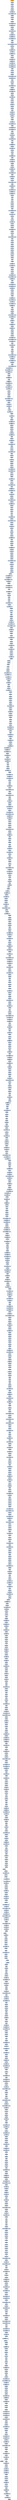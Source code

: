 digraph G {
node[shape=rectangle,style=filled,fillcolor=lightsteelblue,color=lightsteelblue]
bgcolor="transparent"
a0x00432faetestl_ebp_ecx[label="start\ntestl %ebp, %ecx",color="lightgrey",fillcolor="orange"];
a0x00432fb0addb_ch_ch[label="0x00432fb0\naddb %ch, %ch"];
a0x00432fb2testb_ch_ch[label="0x00432fb2\ntestb %ch, %ch"];
a0x00432fb4movb_dh_bl[label="0x00432fb4\nmovb %dh, %bl"];
a0x00432fb6addb_ch_ch[label="0x00432fb6\naddb %ch, %ch"];
a0x00432fb8xchgl_ebx_eax[label="0x00432fb8\nxchgl %ebx, %eax"];
a0x00432fbamovb_0x38UINT8_dh[label="0x00432fba\nmovb $0x38<UINT8>, %dh"];
a0x00432fbdrepz_testl_0x45cd0dd4UINT32_edx[label="0x00432fbd\nrepz testl $0x45cd0dd4<UINT32>, %edx"];
a0x00432fc4call_0x00432fdf[label="0x00432fc4\ncall 0x00432fdf"];
a0x00432fdftestl_esi_ebx[label="0x00432fdf\ntestl %esi, %ebx"];
a0x00432fe1jo_0x00432fe6[label="0x00432fe1\njo 0x00432fe6"];
a0x00432fe3imull_ebp_esi[label="0x00432fe3\nimull %ebp, %esi"];
a0x00432fe6movl_0x28e2593bUINT32_ebx[label="0x00432fe6\nmovl $0x28e2593b<UINT32>, %ebx"];
a0x00432febmovb_0xffffffe7UINT8_ah[label="0x00432feb\nmovb $0xffffffe7<UINT8>, %ah"];
a0x00432fedmovl_ebx_esi[label="0x00432fed\nmovl %ebx, %esi"];
a0x00432feftestl_eax_edi[label="0x00432fef\ntestl %eax, %edi"];
a0x00432ff1sbbl_0xb7b96bedUINT32_eax[label="0x00432ff1\nsbbl $0xb7b96bed<UINT32>, %eax"];
a0x00432ff6subl_esi_edi[label="0x00432ff6\nsubl %esi, %edi"];
a0x00432ff8movb_0xfffffff2UINT8_bl[label="0x00432ff8\nmovb $0xfffffff2<UINT8>, %bl"];
a0x00432ffbandb_0xffffffb0UINT8_dh[label="0x00432ffb\nandb $0xffffffb0<UINT8>, %dh"];
a0x00432ffemovl_0x3cdeb0b7UINT32_ebx[label="0x00432ffe\nmovl $0x3cdeb0b7<UINT32>, %ebx"];
a0x00433004popl_edx[label="0x00433004\npopl %edx"];
a0x00433005orb_bh_al[label="0x00433005\norb %bh, %al"];
a0x00433007repnz_imull_0x8d0097d9UINT32_edi_ebx[label="0x00433007\nrepnz imull $0x8d0097d9<UINT32>, %edi, %ebx"];
a0x0043300emovzwl_cx_ebp[label="0x0043300e\nmovzwl %cx, %ebp"];
a0x00433011orl_ebp_edi[label="0x00433011\norl %ebp, %edi"];
a0x00433013movb_0xffffffb0UINT8_bl[label="0x00433013\nmovb $0xffffffb0<UINT8>, %bl"];
a0x00433015movb_0x2UINT8_bl[label="0x00433015\nmovb $0x2<UINT8>, %bl"];
a0x00433017testb_0xffffff80UINT8_ah[label="0x00433017\ntestb $0xffffff80<UINT8>, %ah"];
a0x0043301amovb_ch_cl[label="0x0043301a\nmovb %ch, %cl"];
a0x0043301cxchgl_ecx_ebx[label="0x0043301c\nxchgl %ecx, %ebx"];
a0x0043301esubl_0x9064UINT32_eax[label="0x0043301e\nsubl $0x9064<UINT32>, %eax"];
a0x00433023leal_0xffffffffc2b7b799_edi[label="0x00433023\nleal 0xffffffffc2b7b799, %edi"];
a0x00433029addl_0xa31UINT32_eax[label="0x00433029\naddl $0xa31<UINT32>, %eax"];
a0x0043302esbbl_0x1958d0e9UINT32_eax[label="0x0043302e\nsbbl $0x1958d0e9<UINT32>, %eax"];
a0x00433033movl_0xe3a0f96cUINT32_ebx[label="0x00433033\nmovl $0xe3a0f96c<UINT32>, %ebx"];
a0x00433039pushl_ebp[label="0x00433039\npushl %ebp"];
a0x0043303aimull_esi_edi[label="0x0043303a\nimull %esi, %edi"];
a0x0043303dmovl_eax_ecx[label="0x0043303d\nmovl %eax, %ecx"];
a0x0043303fmovl_ebx_esi[label="0x0043303f\nmovl %ebx, %esi"];
a0x00433041imull_0xd8efa57eUINT32_esi_ebp[label="0x00433041\nimull $0xd8efa57e<UINT32>, %esi, %ebp"];
a0x00433047subl_0x5daa33bfUINT32_ebx[label="0x00433047\nsubl $0x5daa33bf<UINT32>, %ebx"];
a0x0043304ddecl_eax[label="0x0043304d\ndecl %eax"];
a0x0043304exchgl_ebx_ecx[label="0x0043304e\nxchgl %ebx, %ecx"];
a0x00433050testb_dl_cl[label="0x00433050\ntestb %dl, %cl"];
a0x00433052sbbl_0x2ea0635dUINT32_eax[label="0x00433052\nsbbl $0x2ea0635d<UINT32>, %eax"];
a0x00433057xchgl_eax_ebp[label="0x00433057\nxchgl %eax, %ebp"];
a0x00433059leal_0xffffffffb08066a5_edi[label="0x00433059\nleal 0xffffffffb08066a5, %edi"];
a0x0043305faddl_0x37dc6UINT32_edx[label="0x0043305f\naddl $0x37dc6<UINT32>, %edx"];
a0x00433065addb_ah_bh[label="0x00433065\naddb %ah, %bh"];
a0x00433067movb_al_ah[label="0x00433067\nmovb %al, %ah"];
a0x00433069addl_0x127UINT32_edx[label="0x00433069\naddl $0x127<UINT32>, %edx"];
a0x0043306ftestb_cl_dl[label="0x0043306f\ntestb %cl, %dl"];
a0x00433071imull_edx_edi[label="0x00433071\nimull %edx, %edi"];
a0x00433074cmpl_ebx_ebx[label="0x00433074\ncmpl %ebx, %ebx"];
a0x00433076leal_0x3b16c0ec_ebx[label="0x00433076\nleal 0x3b16c0ec, %ebx"];
a0x0043307cxchgl_esi_ebp[label="0x0043307c\nxchgl %esi, %ebp"];
a0x0043307emovl_edi_ecx[label="0x0043307e\nmovl %edi, %ecx"];
a0x00433080incl_eax[label="0x00433080\nincl %eax"];
a0x00433081testb_0x5UINT8_al[label="0x00433081\ntestb $0x5<UINT8>, %al"];
a0x00433084adcb_0x27UINT8_bh[label="0x00433084\nadcb $0x27<UINT8>, %bh"];
a0x00433087repnz_movb_ch_bl[label="0x00433087\nrepnz movb %ch, %bl"];
a0x0043308atestb_dl_cl[label="0x0043308a\ntestb %dl, %cl"];
a0x0043308cjb_0x00433098[label="0x0043308c\njb 0x00433098"];
a0x0043308emovb_0xdUINT8_ah[label="0x0043308e\nmovb $0xd<UINT8>, %ah"];
a0x00433090testl_0xee528025UINT32_ebp[label="0x00433090\ntestl $0xee528025<UINT32>, %ebp"];
a0x00433096decl_ebx[label="0x00433096\ndecl %ebx"];
a0x00433098subl_0xb6cb0564UINT32_eax[label="0x00433098\nsubl $0xb6cb0564<UINT32>, %eax"];
a0x0043309dmovl_0x3a247536UINT32_eax[label="0x0043309d\nmovl $0x3a247536<UINT32>, %eax"];
a0x004330a3incl_edi[label="0x004330a3\nincl %edi"];
a0x004330a4movl_ebp_ebx[label="0x004330a4\nmovl %ebp, %ebx"];
a0x004330a6pushl_0x8647UINT32[label="0x004330a6\npushl $0x8647<UINT32>"];
a0x004330abaddl_ecx_eax[label="0x004330ab\naddl %ecx, %eax"];
a0x004330admovl_0x3b6ca871UINT32_ebx[label="0x004330ad\nmovl $0x3b6ca871<UINT32>, %ebx"];
a0x004330b2incl_ebx[label="0x004330b2\nincl %ebx"];
a0x004330b4popl_ebp[label="0x004330b4\npopl %ebp"];
a0x004330b5movb_0xfffffff3UINT8_al[label="0x004330b5\nmovb $0xfffffff3<UINT8>, %al"];
a0x004330b8testl_ebp_ebx[label="0x004330b8\ntestl %ebp, %ebx"];
a0x004330baaddl_0xc16UINT32_ebp[label="0x004330ba\naddl $0xc16<UINT32>, %ebp"];
a0x004330c0movl_ecx_edi[label="0x004330c0\nmovl %ecx, %edi"];
a0x004330c2movb_al_bl[label="0x004330c2\nmovb %al, %bl"];
a0x004330c4pushl_ebp[label="0x004330c4\npushl %ebp"];
a0x004330c5repz_leal_0xffffffffa7cfe9e2_edi[label="0x004330c5\nrepz leal 0xffffffffa7cfe9e2, %edi"];
a0x004330ccpopl_esi[label="0x004330cc\npopl %esi"];
a0x004330cdmovb_0x4UINT8_bh[label="0x004330cd\nmovb $0x4<UINT8>, %bh"];
a0x004330cfsubl_0x7dbUINT32_esi[label="0x004330cf\nsubl $0x7db<UINT32>, %esi"];
a0x004330d5jmp_0x004330dc[label="0x004330d5\njmp 0x004330dc"];
a0x004330dcxorl_esi_ecx[label="0x004330dc\nxorl %esi, %ecx"];
a0x004330derepnz_orb_dl_ah[label="0x004330de\nrepnz orb %dl, %ah"];
a0x004330e1movb_0xffffffdbUINT8_cl[label="0x004330e1\nmovb $0xffffffdb<UINT8>, %cl"];
a0x004330e3movl_edx_ebx[label="0x004330e3\nmovl %edx, %ebx"];
a0x004330e5movl_0x46517839UINT32_ecx[label="0x004330e5\nmovl $0x46517839<UINT32>, %ecx"];
a0x004330ebpushl_eax[label="0x004330eb\npushl %eax"];
a0x004330ecpushl_0xb4f736UINT32[label="0x004330ec\npushl $0xb4f736<UINT32>"];
a0x004330f1movsbl_bl_ebp[label="0x004330f1\nmovsbl %bl, %ebp"];
a0x004330f4imull_edi_ebx[label="0x004330f4\nimull %edi, %ebx"];
a0x004330f7imull_0x8d7c076UINT32_ebx_ebp[label="0x004330f7\nimull $0x8d7c076<UINT32>, %ebx, %ebp"];
a0x004330fdpushl_edx[label="0x004330fd\npushl %edx"];
a0x004330femovb_0xfffffffeUINT8_bl[label="0x004330fe\nmovb $0xfffffffe<UINT8>, %bl"];
a0x00433100xorl_esi_esi[label="0x00433100\nxorl %esi, %esi"];
a0x00433102cmpl_0xbf3e845cUINT32_eax[label="0x00433102\ncmpl $0xbf3e845c<UINT32>, %eax"];
a0x00433107testb_0xfffffff2UINT8_ch[label="0x00433107\ntestb $0xfffffff2<UINT8>, %ch"];
a0x0043310acmpb_0xfffffff4UINT8_bl[label="0x0043310a\ncmpb $0xfffffff4<UINT8>, %bl"];
a0x0043310dtestl_edi_edx[label="0x0043310d\ntestl %edi, %edx"];
a0x0043310fincl_eax[label="0x0043310f\nincl %eax"];
a0x00433110incl_ebp[label="0x00433110\nincl %ebp"];
a0x00433111xorb_al_al[label="0x00433111\nxorb %al, %al"];
a0x00433113xchgl_ebp_esi[label="0x00433113\nxchgl %ebp, %esi"];
a0x00433115movl_edi_ebp[label="0x00433115\nmovl %edi, %ebp"];
a0x00433117xchgl_esi_esi[label="0x00433117\nxchgl %esi, %esi"];
a0x00433119decl_ebp[label="0x00433119\ndecl %ebp"];
a0x0043311brepz_andl_0x750de590UINT32_ebp[label="0x0043311b\nrepz andl $0x750de590<UINT32>, %ebp"];
a0x00433122movl_ecx_ebp[label="0x00433122\nmovl %ecx, %ebp"];
a0x00433124imull_0x0UINT8_esi_esi[label="0x00433124\nimull $0x0<UINT8>, %esi, %esi"];
a0x00433127xchgl_esi_ebp[label="0x00433127\nxchgl %esi, %ebp"];
a0x00433129incl_ebp[label="0x00433129\nincl %ebp"];
a0x0043312aimull_ecx_ebp[label="0x0043312a\nimull %ecx, %ebp"];
a0x0043312dmovl_0x0UINT32_eax[label="0x0043312d\nmovl $0x0<UINT32>, %eax"];
a0x00433132movl_eax_ebp[label="0x00433132\nmovl %eax, %ebp"];
a0x00433134xchgl_ebp_ebp[label="0x00433134\nxchgl %ebp, %ebp"];
a0x00433136leal_esi__eax[label="0x00433136\nleal (%esi), %eax"];
a0x00433138adcl_0xf8a702fcUINT32_ebp[label="0x00433138\nadcl $0xf8a702fc<UINT32>, %ebp"];
a0x0043313ejmp_0x00433147[label="0x0043313e\njmp 0x00433147"];
a0x00433147leal_eax__edi[label="0x00433147\nleal (%eax), %edi"];
a0x00433149decl_esi[label="0x00433149\ndecl %esi"];
a0x0043314bimull_0xc37e040cUINT32_edi_ebp[label="0x0043314b\nimull $0xc37e040c<UINT32>, %edi, %ebp"];
a0x00433151decl_esi[label="0x00433151\ndecl %esi"];
a0x00433153testb_dh_cl[label="0x00433153\ntestb %dh, %cl"];
a0x00433155xorl_ebx_ebx[label="0x00433155\nxorl %ebx, %ebx"];
a0x00433157testb_al_bh[label="0x00433157\ntestb %al, %bh"];
a0x00433159imull_ebp_eax[label="0x00433159\nimull %ebp, %eax"];
a0x0043315cmovsbl_bh_esi[label="0x0043315c\nmovsbl %bh, %esi"];
a0x0043315fxaddl_edi_ebx[label="0x0043315f\nxaddl %edi, %ebx"];
a0x00433162jmp_0x00433166[label="0x00433162\njmp 0x00433166"];
a0x00433166movzwl_cx_ebp[label="0x00433166\nmovzwl %cx, %ebp"];
a0x00433169addl_ebx_ecx[label="0x00433169\naddl %ebx, %ecx"];
a0x0043316bandb_ch_ah[label="0x0043316b\nandb %ch, %ah"];
a0x0043316drepnz_ret[label="0x0043316d\nrepnz ret"];
a0x0046aeb6je_0x0046aebf[label="0x0046aeb6\nje 0x0046aebf"];
a0x0046aeb8xorb_0x36UINT8_bh[label="0x0046aeb8\nxorb $0x36<UINT8>, %bh"];
a0x0046aebbrepnz_orb_0xbUINT8_bh[label="0x0046aebb\nrepnz orb $0xb<UINT8>, %bh"];
a0x0046aebfmovl_edi_eax[label="0x0046aebf\nmovl %edi, %eax"];
a0x0046aec1testb_al_bh[label="0x0046aec1\ntestb %al, %bh"];
a0x0046aec3andl_eax_esi[label="0x0046aec3\nandl %eax, %esi"];
a0x0046aec5testl_ecx_esi[label="0x0046aec5\ntestl %ecx, %esi"];
a0x0046aec7addl_0x96af854fUINT32_eax[label="0x0046aec7\naddl $0x96af854f<UINT32>, %eax"];
a0x0046aeccimull_0xa45f367cUINT32_esi_ebx[label="0x0046aecc\nimull $0xa45f367c<UINT32>, %esi, %ebx"];
a0x0046aed2leal_0xffffffffbd37d1e3_edi[label="0x0046aed2\nleal 0xffffffffbd37d1e3, %edi"];
a0x0046aed8incl_ecx[label="0x0046aed8\nincl %ecx"];
a0x0046aedacmpl_esi_ebp[label="0x0046aeda\ncmpl %esi, %ebp"];
a0x0046aedctestl_0xc8c1ce69UINT32_edx[label="0x0046aedc\ntestl $0xc8c1ce69<UINT32>, %edx"];
a0x0046aee2movl_0xdd69f3e7UINT32_ebx[label="0x0046aee2\nmovl $0xdd69f3e7<UINT32>, %ebx"];
a0x0046aee8testb_0x20UINT8_dl[label="0x0046aee8\ntestb $0x20<UINT8>, %dl"];
a0x0046aeebtestl_ecx_ecx[label="0x0046aeeb\ntestl %ecx, %ecx"];
a0x0046aeedmovb_dh_bl[label="0x0046aeed\nmovb %dh, %bl"];
a0x0046aeeftestl_edx_eax[label="0x0046aeef\ntestl %edx, %eax"];
a0x0046aef1jo_0x0046aefd[label="0x0046aef1\njo 0x0046aefd"];
a0x0046aef3movb_0xffffffbbUINT8_al[label="0x0046aef3\nmovb $0xffffffbb<UINT8>, %al"];
a0x0046aef5movl_0x71947706UINT32_esi[label="0x0046aef5\nmovl $0x71947706<UINT32>, %esi"];
a0x0046aefatestb_0x16UINT8_ch[label="0x0046aefa\ntestb $0x16<UINT8>, %ch"];
a0x0046aefdsubl_0x6744ce6aUINT32_eax[label="0x0046aefd\nsubl $0x6744ce6a<UINT32>, %eax"];
a0x0046af02leal_0xffffffffb72b5785_ecx[label="0x0046af02\nleal 0xffffffffb72b5785, %ecx"];
a0x0046af08incl_esi[label="0x0046af08\nincl %esi"];
a0x0046af09movb_al_bl[label="0x0046af09\nmovb %al, %bl"];
a0x0046af0bimull_ecx_ebx[label="0x0046af0b\nimull %ecx, %ebx"];
a0x0046af0ejmp_0x0046af12[label="0x0046af0e\njmp 0x0046af12"];
a0x0046af12imull_0x7358fd70UINT32_eax_esi[label="0x0046af12\nimull $0x7358fd70<UINT32>, %eax, %esi"];
a0x0046af18movl_0xb6fca2a1UINT32_esi[label="0x0046af18\nmovl $0xb6fca2a1<UINT32>, %esi"];
a0x0046af1dxchgb_ch_bl[label="0x0046af1d\nxchgb %ch, %bl"];
a0x0046af1fleal_0x368b407f_ebp[label="0x0046af1f\nleal 0x368b407f, %ebp"];
a0x0046af25testb_al_bl[label="0x0046af25\ntestb %al, %bl"];
a0x0046af27movb_0xffffffb9UINT8_al[label="0x0046af27\nmovb $0xffffffb9<UINT8>, %al"];
a0x0046af29testb_al_dh[label="0x0046af29\ntestb %al, %dh"];
a0x0046af2bleal_0xffffffff9657c162_esi[label="0x0046af2b\nleal 0xffffffff9657c162, %esi"];
a0x0046af31xchgb_bl_al[label="0x0046af31\nxchgb %bl, %al"];
a0x0046af33movb_ah_bh[label="0x0046af33\nmovb %ah, %bh"];
a0x0046af35movb_al_ah[label="0x0046af35\nmovb %al, %ah"];
a0x0046af37movswl_cx_esi[label="0x0046af37\nmovswl %cx, %esi"];
a0x0046af3aimull_0x0UINT8_ebx_ebx[label="0x0046af3a\nimull $0x0<UINT8>, %ebx, %ebx"];
a0x0046af3dimull_0x2e80b41dUINT32_ebx_eax[label="0x0046af3d\nimull $0x2e80b41d<UINT32>, %ebx, %eax"];
a0x0046af43movl_0x524d5UINT32_ebx[label="0x0046af43\nmovl $0x524d5<UINT32>, %ebx"];
a0x0046af48decl_edi[label="0x0046af48\ndecl %edi"];
a0x0046af4axorl_0xeaa7UINT32_ebx[label="0x0046af4a\nxorl $0xeaa7<UINT32>, %ebx"];
a0x0046af50jne_0x0046af5b[label="0x0046af50\njne 0x0046af5b"];
a0x0046af5bpushl_ebx[label="0x0046af5b\npushl %ebx"];
a0x0046af5cmovb_cl_al[label="0x0046af5c\nmovb %cl, %al"];
a0x0046af5epopl_ebp[label="0x0046af5e\npopl %ebp"];
a0x0046af5fimull_0xd40db332UINT32_ebp_eax[label="0x0046af5f\nimull $0xd40db332<UINT32>, %ebp, %eax"];
a0x0046af65xorl_0x59cc8UINT32_ebp[label="0x0046af65\nxorl $0x59cc8<UINT32>, %ebp"];
a0x0046af6brepnz_movl_ebx_ebx[label="0x0046af6b\nrepnz movl %ebx, %ebx"];
a0x0046af6emovl_0x34b46685UINT32_ecx[label="0x0046af6e\nmovl $0x34b46685<UINT32>, %ecx"];
a0x0046af73pushl_0x0UINT8[label="0x0046af73\npushl $0x0<UINT8>"];
a0x0046af75popl_ebx[label="0x0046af75\npopl %ebx"];
a0x0046af76imull_0x2a2237bfUINT32_esi_ecx[label="0x0046af76\nimull $0x2a2237bf<UINT32>, %esi, %ecx"];
a0x0046af7cmovl_0xbe01d752UINT32_esi[label="0x0046af7c\nmovl $0xbe01d752<UINT32>, %esi"];
a0x0046af81imull_0xdf8c1f70UINT32_edx_esi[label="0x0046af81\nimull $0xdf8c1f70<UINT32>, %edx, %esi"];
a0x0046af87testl_0xa99e3466UINT32_edi[label="0x0046af87\ntestl $0xa99e3466<UINT32>, %edi"];
a0x0046af8dandb_dl_cl[label="0x0046af8d\nandb %dl, %cl"];
a0x0046af8fmovb_bl_cl[label="0x0046af8f\nmovb %bl, %cl"];
a0x0046af91testb_0xffffffb4UINT8_cl[label="0x0046af91\ntestb $0xffffffb4<UINT8>, %cl"];
a0x0046af94incl_edi[label="0x0046af94\nincl %edi"];
a0x0046af95leal_0xffffffffffffecd6_eax[label="0x0046af95\nleal 0xffffffffffffecd6, %eax"];
a0x0046af9bmovl_0x3bb8a491UINT32_edi[label="0x0046af9b\nmovl $0x3bb8a491<UINT32>, %edi"];
a0x0046afa1subb_0x36UINT8_ch[label="0x0046afa1\nsubb $0x36<UINT8>, %ch"];
a0x0046afa4testl_0xa454a6e8UINT32_eax[label="0x0046afa4\ntestl $0xa454a6e8<UINT32>, %eax"];
a0x0046afaaaddl_0xd67UINT32_eax[label="0x0046afaa\naddl $0xd67<UINT32>, %eax"];
a0x0046afafsbbl_ebx_edi[label="0x0046afaf\nsbbl %ebx, %edi"];
a0x0046afb1testb_ch_dh[label="0x0046afb1\ntestb %ch, %dh"];
a0x0046afb3adcb_al_cl[label="0x0046afb3\nadcb %al, %cl"];
a0x0046afb5addl_eax_ebx[label="0x0046afb5\naddl %eax, %ebx"];
a0x0046afb7imull_0xe2a0bbc3UINT32_esi_ecx[label="0x0046afb7\nimull $0xe2a0bbc3<UINT32>, %esi, %ecx"];
a0x0046afbdaddl_0x5c4UINT32_ebx[label="0x0046afbd\naddl $0x5c4<UINT32>, %ebx"];
a0x0046afc3orb_ch_ah[label="0x0046afc3\norb %ch, %ah"];
a0x0046afc5adcb_0x1aUINT8_al[label="0x0046afc5\nadcb $0x1a<UINT8>, %al"];
a0x0046afc7movb_0x5dUINT8_ah[label="0x0046afc7\nmovb $0x5d<UINT8>, %ah"];
a0x0046afcaincl_ebp[label="0x0046afca\nincl %ebp"];
a0x0046afccmovzbl_cl_eax[label="0x0046afcc\nmovzbl %cl, %eax"];
a0x0046afcfcmpl_0x50aUINT32_ebx[label="0x0046afcf\ncmpl $0x50a<UINT32>, %ebx"];
a0x0046afd5jl_0x0046af76[label="0x0046afd5\njl 0x0046af76"];
a0x0046afdbmovb_0x61UINT8_al[label="0x0046afdb\nmovb $0x61<UINT8>, %al"];
a0x0046afdedecl_eax[label="0x0046afde\ndecl %eax"];
a0x0046afe0adcl_ebx_eax[label="0x0046afe0\nadcl %ebx, %eax"];
a0x0046afe2movb_0xffffffe3UINT8_ah[label="0x0046afe2\nmovb $0xffffffe3<UINT8>, %ah"];
a0x0046afe5addb_0xfffffffbUINT8_al[label="0x0046afe5\naddb $0xfffffffb<UINT8>, %al"];
a0x0046afe7xchgl_edi_esi[label="0x0046afe7\nxchgl %edi, %esi"];
a0x0046afe9testl_ebp_ecx[label="0x0046afe9\ntestl %ebp, %ecx"];
a0x0046afebmovsbl_bl_edi[label="0x0046afeb\nmovsbl %bl, %edi"];
a0x0046afeemovb_dl_ch[label="0x0046afee\nmovb %dl, %ch"];
a0x0046aff0leal_0x51ed5d03_ebp[label="0x0046aff0\nleal 0x51ed5d03, %ebp"];
a0x0046aff6andb_0xffffffd9UINT8_cl[label="0x0046aff6\nandb $0xffffffd9<UINT8>, %cl"];
a0x0046aff9incl_edi[label="0x0046aff9\nincl %edi"];
a0x0046affaimull_ebp_ecx[label="0x0046affa\nimull %ebp, %ecx"];
a0x0046affdpushl_0x64780aUINT32[label="0x0046affd\npushl $0x64780a<UINT32>"];
a0x0046b002movb_ah_ch[label="0x0046b002\nmovb %ah, %ch"];
a0x0046b004andl_0xb958650dUINT32_eax[label="0x0046b004\nandl $0xb958650d<UINT32>, %eax"];
a0x0046b009decl_ebp[label="0x0046b009\ndecl %ebp"];
a0x0046b00btestb_ch_ah[label="0x0046b00b\ntestb %ch, %ah"];
a0x0046b00dmovl_ecx_ebx[label="0x0046b00d\nmovl %ecx, %ebx"];
a0x0046b00fmovl_0x45607084UINT32_ebp[label="0x0046b00f\nmovl $0x45607084<UINT32>, %ebp"];
a0x0046b014decl_ebp[label="0x0046b014\ndecl %ebp"];
a0x0046b015cmpl_ebp_ebp[label="0x0046b015\ncmpl %ebp, %ebp"];
a0x0046b017ja_0x0046b01d[label="0x0046b017\nja 0x0046b01d"];
a0x0046b019repnz_movsbl_bl_edi[label="0x0046b019\nrepnz movsbl %bl, %edi"];
a0x0046b01dmovsbl_bl_edi[label="0x0046b01d\nmovsbl %bl, %edi"];
a0x0046b020jmp_0x0046b02a[label="0x0046b020\njmp 0x0046b02a"];
a0x0046b02axorl_ebx_ecx[label="0x0046b02a\nxorl %ebx, %ecx"];
a0x0046b02cmovzbl_ah_eax[label="0x0046b02c\nmovzbl %ah, %eax"];
a0x0046b02fandl_0x1410c4adUINT32_edi[label="0x0046b02f\nandl $0x1410c4ad<UINT32>, %edi"];
a0x0046b035adcl_0x69431b69UINT32_eax[label="0x0046b035\nadcl $0x69431b69<UINT32>, %eax"];
a0x0046b03aandb_ch_ch[label="0x0046b03a\nandb %ch, %ch"];
a0x0046b03ccmpl_ecx_ecx[label="0x0046b03c\ncmpl %ecx, %ecx"];
a0x0046b03eje_0x0046b042[label="0x0046b03e\nje 0x0046b042"];
a0x0046b042cmpl_0x5ffeUINT32_ebx[label="0x0046b042\ncmpl $0x5ffe<UINT32>, %ebx"];
a0x0046b048jb_0x0046b052[label="0x0046b048\njb 0x0046b052"];
a0x0046b04amovl_eax_ebx[label="0x0046b04a\nmovl %eax, %ebx"];
a0x0046b04cmovl_0x877c84adUINT32_ebp[label="0x0046b04c\nmovl $0x877c84ad<UINT32>, %ebp"];
a0x0046b051incl_eax[label="0x0046b051\nincl %eax"];
a0x0046b052leal_0xffffffffb6fac590_ebx[label="0x0046b052\nleal 0xffffffffb6fac590, %ebx"];
a0x0046b058testl_0xbd82258dUINT32_edi[label="0x0046b058\ntestl $0xbd82258d<UINT32>, %edi"];
a0x0046b05epushl_ebp[label="0x0046b05e\npushl %ebp"];
a0x0046b05fpushl_0xf15e7dUINT32[label="0x0046b05f\npushl $0xf15e7d<UINT32>"];
a0x0046b064xchgb_ah_bh[label="0x0046b064\nxchgb %ah, %bh"];
a0x0046b066imull_ecx_eax[label="0x0046b066\nimull %ecx, %eax"];
a0x0046b069repz_xorl_0xb756eb3UINT32_esi[label="0x0046b069\nrepz xorl $0xb756eb3<UINT32>, %esi"];
a0x0046b070movzbl_bh_ebp[label="0x0046b070\nmovzbl %bh, %ebp"];
a0x0046b073movb_0xffffffc3UINT8_cl[label="0x0046b073\nmovb $0xffffffc3<UINT8>, %cl"];
a0x0046b076testl_ebp_ecx[label="0x0046b076\ntestl %ebp, %ecx"];
a0x0046b078movb_bl_cl[label="0x0046b078\nmovb %bl, %cl"];
a0x0046b07atestl_edi_edi[label="0x0046b07a\ntestl %edi, %edi"];
a0x0046b07cmovb_al_cl[label="0x0046b07c\nmovb %al, %cl"];
a0x0046b07edecl_esi[label="0x0046b07e\ndecl %esi"];
a0x0046b07fincl_esi[label="0x0046b07f\nincl %esi"];
a0x0046b080orl_0xc935f367UINT32_esi[label="0x0046b080\norl $0xc935f367<UINT32>, %esi"];
a0x0046b086cmpl_eax_esi[label="0x0046b086\ncmpl %eax, %esi"];
a0x0046b088imull_0xa575bf32UINT32_esi_esi[label="0x0046b088\nimull $0xa575bf32<UINT32>, %esi, %esi"];
a0x0046b08emovl_esi_esi[label="0x0046b08e\nmovl %esi, %esi"];
a0x0046b090leal_edx__esi[label="0x0046b090\nleal (%edx), %esi"];
a0x0046b092andl_0x0UINT8_ecx[label="0x0046b092\nandl $0x0<UINT8>, %ecx"];
a0x0046b095xchgl_ecx_esi[label="0x0046b095\nxchgl %ecx, %esi"];
a0x0046b097decl_esi[label="0x0046b097\ndecl %esi"];
a0x0046b099leal_ecx__edi[label="0x0046b099\nleal (%ecx), %edi"];
a0x0046b09brepz_decb_cl[label="0x0046b09b\nrepz decb %cl"];
a0x0046b09emovl_edi_eax[label="0x0046b09e\nmovl %edi, %eax"];
a0x0046b0a0movb_0xfffffff2UINT8_ch[label="0x0046b0a0\nmovb $0xfffffff2<UINT8>, %ch"];
a0x0046b0a2incb_cl[label="0x0046b0a2\nincb %cl"];
a0x0046b0a4xorl_ebp_ebp[label="0x0046b0a4\nxorl %ebp, %ebp"];
a0x0046b0a6testl_edx_eax[label="0x0046b0a6\ntestl %edx, %eax"];
a0x0046b0a8jo_0x0046b0ae[label="0x0046b0a8\njo 0x0046b0ae"];
a0x0046b0aamovb_0xffffffdcUINT8_ch[label="0x0046b0aa\nmovb $0xffffffdc<UINT8>, %ch"];
a0x0046b0adrepz_orl_eax_ebp[label="0x0046b0ad\nrepz orl %eax, %ebp"];
a0x0046b0b0leal_0x588cfdb5_esi[label="0x0046b0b0\nleal 0x588cfdb5, %esi"];
a0x0046b0b6andl_edx_ecx[label="0x0046b0b6\nandl %edx, %ecx"];
a0x0046b0b8testl_ebp_esi[label="0x0046b0b8\ntestl %ebp, %esi"];
a0x0046b0baxorl_ebp_ebx[label="0x0046b0ba\nxorl %ebp, %ebx"];
a0x0046b0bcadcl_ecx_esi[label="0x0046b0bc\nadcl %ecx, %esi"];
a0x0046b0beimull_0x8769d3a7UINT32_esi_esi[label="0x0046b0be\nimull $0x8769d3a7<UINT32>, %esi, %esi"];
a0x0046b0c4movsbl_dl_ecx[label="0x0046b0c4\nmovsbl %dl, %ecx"];
a0x0046b0c7repnz_movb_dh_al[label="0x0046b0c7\nrepnz movb %dh, %al"];
a0x0046b0camovb_ah_ah[label="0x0046b0ca\nmovb %ah, %ah"];
a0x0046b0ccmovl_edx_edi[label="0x0046b0cc\nmovl %edx, %edi"];
a0x0046b0cexorl_ecx_ecx[label="0x0046b0ce\nxorl %ecx, %ecx"];
a0x0046b0d0movzbl_dl_ebp[label="0x0046b0d0\nmovzbl %dl, %ebp"];
a0x0046b0d3movl_esi_esi[label="0x0046b0d3\nmovl %esi, %esi"];
a0x0046b0d5testl_0xed59781fUINT32_edx[label="0x0046b0d5\ntestl $0xed59781f<UINT32>, %edx"];
a0x0046b0dbtestb_0xfffffff9UINT8_ch[label="0x0046b0db\ntestb $0xfffffff9<UINT8>, %ch"];
a0x0046b0deimull_0x8702098aUINT32_esi_ebx[label="0x0046b0de\nimull $0x8702098a<UINT32>, %esi, %ebx"];
a0x0046b0e4testb_0x2cUINT8_bl[label="0x0046b0e4\ntestb $0x2c<UINT8>, %bl"];
a0x0046b0e7jae_0x0046b0ef[label="0x0046b0e7\njae 0x0046b0ef"];
a0x0046b0efaddl_0xfffe6a5bUINT32_ecx[label="0x0046b0ef\naddl $0xfffe6a5b<UINT32>, %ecx"];
a0x0046b0f5movl_0x8e190c1cUINT32_ebp[label="0x0046b0f5\nmovl $0x8e190c1c<UINT32>, %ebp"];
a0x0046b0fadecl_eax[label="0x0046b0fa\ndecl %eax"];
a0x0046b0fbaddl_0x195a6UINT32_ecx[label="0x0046b0fb\naddl $0x195a6<UINT32>, %ecx"];
a0x0046b101movb_ch_bl[label="0x0046b101\nmovb %ch, %bl"];
a0x0046b103movswl_di_ebp[label="0x0046b103\nmovswl %di, %ebp"];
a0x0046b106decl_ebp[label="0x0046b106\ndecl %ebp"];
a0x0046b108decl_esi[label="0x0046b108\ndecl %esi"];
a0x0046b10aincl_eax[label="0x0046b10a\nincl %eax"];
a0x0046b10btestl_0x1df7779aUINT32_ebx[label="0x0046b10b\ntestl $0x1df7779a<UINT32>, %ebx"];
a0x0046b111imull_ebx_ebx[label="0x0046b111\nimull %ebx, %ebx"];
a0x0046b114cmpl_0x1e5UINT32_ecx[label="0x0046b114\ncmpl $0x1e5<UINT32>, %ecx"];
a0x0046b11ajbe_0x0046b0d0[label="0x0046b11a\njbe 0x0046b0d0"];
a0x0046b120movl_ebx_esi[label="0x0046b120\nmovl %ebx, %esi"];
a0x0046b122incl_eax[label="0x0046b122\nincl %eax"];
a0x0046b124pushl_ebx[label="0x0046b124\npushl %ebx"];
a0x0046b125jmp_0x0046b129[label="0x0046b125\njmp 0x0046b129"];
a0x0046b129cmpb_dl_cl[label="0x0046b129\ncmpb %dl, %cl"];
a0x0046b12bmovswl_bx_eax[label="0x0046b12b\nmovswl %bx, %eax"];
a0x0046b12emovb_0x69UINT8_bh[label="0x0046b12e\nmovb $0x69<UINT8>, %bh"];
a0x0046b131cmpl_0xa10c73c9UINT32_esi[label="0x0046b131\ncmpl $0xa10c73c9<UINT32>, %esi"];
a0x0046b137imull_0x7e42d742UINT32_eax_eax[label="0x0046b137\nimull $0x7e42d742<UINT32>, %eax, %eax"];
a0x0046b13dorl_ecx_ebp[label="0x0046b13d\norl %ecx, %ebp"];
a0x0046b13ftestb_0x3eUINT8_cl[label="0x0046b13f\ntestb $0x3e<UINT8>, %cl"];
a0x0046b142movzbl_al_ecx[label="0x0046b142\nmovzbl %al, %ecx"];
a0x0046b145jae_0x0046b14a[label="0x0046b145\njae 0x0046b14a"];
a0x0046b14atestb_bl_bl[label="0x0046b14a\ntestb %bl, %bl"];
a0x0046b14cmovl_0xcccbUINT32_ebp[label="0x0046b14c\nmovl $0xcccb<UINT32>, %ebp"];
a0x0046b151jb_0x0046b157[label="0x0046b151\njb 0x0046b157"];
a0x0046b153sbbl_esi_ebx[label="0x0046b153\nsbbl %esi, %ebx"];
a0x0046b155xorl_ebp_ebx[label="0x0046b155\nxorl %ebp, %ebx"];
a0x0046b157xorl_0x2b3dUINT32_ebp[label="0x0046b157\nxorl $0x2b3d<UINT32>, %ebp"];
a0x0046b15dmovb_dh_bl[label="0x0046b15d\nmovb %dh, %bl"];
a0x0046b15fsubl_0x3d6dUINT32_ebp[label="0x0046b15f\nsubl $0x3d6d<UINT32>, %ebp"];
a0x0046b165movl_ecx_esi[label="0x0046b165\nmovl %ecx, %esi"];
a0x0046b167xchgl_ebp_ecx[label="0x0046b167\nxchgl %ebp, %ecx"];
a0x0046b169xchgl_ebx_ecx[label="0x0046b169\nxchgl %ebx, %ecx"];
a0x0046b16bmovl_0x0UINT32_ebp[label="0x0046b16b\nmovl $0x0<UINT32>, %ebp"];
a0x0046b170jbe_0x0046b174[label="0x0046b170\njbe 0x0046b174"];
a0x0046b172movl_ecx_edi[label="0x0046b172\nmovl %ecx, %edi"];
a0x0046b174testl_eax_esi[label="0x0046b174\ntestl %eax, %esi"];
a0x0046b176ja_0x0046b17e[label="0x0046b176\nja 0x0046b17e"];
a0x0046b17ejs_0x0046b185[label="0x0046b17e\njs 0x0046b185"];
a0x0046b180xorl_ebp_ecx[label="0x0046b180\nxorl %ebp, %ecx"];
a0x0046b182movl_ebx_ebx[label="0x0046b182\nmovl %ebx, %ebx"];
a0x0046b184repz_addl_0xfff60101UINT32_ebp[label="0x0046b184\nrepz addl $0xfff60101<UINT32>, %ebp"];
a0x0046b18bmovl_0x9444f53bUINT32_ecx[label="0x0046b18b\nmovl $0x9444f53b<UINT32>, %ecx"];
a0x0046b191addl_0x9ff00UINT32_ebp[label="0x0046b191\naddl $0x9ff00<UINT32>, %ebp"];
a0x0046b197testb_0x1fUINT8_bh[label="0x0046b197\ntestb $0x1f<UINT8>, %bh"];
a0x0046b19atestb_ah_dh[label="0x0046b19a\ntestb %ah, %dh"];
a0x0046b19ctestb_0x1fUINT8_cl[label="0x0046b19c\ntestb $0x1f<UINT8>, %cl"];
a0x0046b19fdecl_edi[label="0x0046b19f\ndecl %edi"];
a0x0046b1a0movb_ch_bl[label="0x0046b1a0\nmovb %ch, %bl"];
a0x0046b1a2movzbl_al_ebx[label="0x0046b1a2\nmovzbl %al, %ebx"];
a0x0046b1a5cmpl_0x2f2UINT32_ebp[label="0x0046b1a5\ncmpl $0x2f2<UINT32>, %ebp"];
a0x0046b1abjbe_0x0046b170[label="0x0046b1ab\njbe 0x0046b170"];
a0x0046b1b1jbe_0x0046b1b7[label="0x0046b1b1\njbe 0x0046b1b7"];
a0x0046b1b3testb_ah_dh[label="0x0046b1b3\ntestb %ah, %dh"];
a0x0046b1b5movl_edx_ecx[label="0x0046b1b5\nmovl %edx, %ecx"];
a0x0046b1b7imull_ecx_esi[label="0x0046b1b7\nimull %ecx, %esi"];
a0x0046b1baaddb_bl_ah[label="0x0046b1ba\naddb %bl, %ah"];
a0x0046b1bcmovb_dh_ch[label="0x0046b1bc\nmovb %dh, %ch"];
a0x0046b1bemovl_0x1b0880e4UINT32_ebx[label="0x0046b1be\nmovl $0x1b0880e4<UINT32>, %ebx"];
a0x0046b1c3imull_edx_esi[label="0x0046b1c3\nimull %edx, %esi"];
a0x0046b1c6movb_ah_bh[label="0x0046b1c6\nmovb %ah, %bh"];
a0x0046b1c8andb_0x45UINT8_cl[label="0x0046b1c8\nandb $0x45<UINT8>, %cl"];
a0x0046b1cbmovl_ebp_ebp[label="0x0046b1cb\nmovl %ebp, %ebp"];
a0x0046b1cdrepnz_xchgb_bl_ch[label="0x0046b1cd\nrepnz xchgb %bl, %ch"];
a0x0046b1d0jne_0x0046b1d7[label="0x0046b1d0\njne 0x0046b1d7"];
a0x0046b1d2xorb_dh_ah[label="0x0046b1d2\nxorb %dh, %ah"];
a0x0046b1d4incl_edi[label="0x0046b1d4\nincl %edi"];
a0x0046b1d5adcl_edi_edi[label="0x0046b1d5\nadcl %edi, %edi"];
a0x0046b1d7xorl_esi_esi[label="0x0046b1d7\nxorl %esi, %esi"];
a0x0046b1d9testl_0x28fd7b81UINT32_esi[label="0x0046b1d9\ntestl $0x28fd7b81<UINT32>, %esi"];
a0x0046b1dforl_0xfff5733cUINT32_esi[label="0x0046b1df\norl $0xfff5733c<UINT32>, %esi"];
a0x0046b1e5movb_bl_bh[label="0x0046b1e5\nmovb %bl, %bh"];
a0x0046b1e7incl_ebx[label="0x0046b1e7\nincl %ebx"];
a0x0046b1e8addl_0xab080UINT32_esi[label="0x0046b1e8\naddl $0xab080<UINT32>, %esi"];
a0x0046b1eeleal_0x4a62b40d_esi[label="0x0046b1ee\nleal 0x4a62b40d, %esi"];
a0x0046b1f4pushl_eax[label="0x0046b1f4\npushl %eax"];
a0x0046b1f5movb_0xffffffe8UINT8_al[label="0x0046b1f5\nmovb $0xffffffe8<UINT8>, %al"];
a0x0046b1f8imull_edi_eax[label="0x0046b1f8\nimull %edi, %eax"];
a0x0046b1fbsubl_ebp_ebp[label="0x0046b1fb\nsubl %ebp, %ebp"];
a0x0046b1fdadcb_0xfffffff1UINT8_al[label="0x0046b1fd\nadcb $0xfffffff1<UINT8>, %al"];
a0x0046b1ffmovl_0xa80c5a12UINT32_esi[label="0x0046b1ff\nmovl $0xa80c5a12<UINT32>, %esi"];
a0x0046b204addb_0xffffff94UINT8_al[label="0x0046b204\naddb $0xffffff94<UINT8>, %al"];
a0x0046b206testl_0x26999043UINT32_ebp[label="0x0046b206\ntestl $0x26999043<UINT32>, %ebp"];
a0x0046b20candb_dh_ah[label="0x0046b20c\nandb %dh, %ah"];
a0x0046b20eaddl_0x6c162UINT32_ebp[label="0x0046b20e\naddl $0x6c162<UINT32>, %ebp"];
a0x0046b214movb_dh_al[label="0x0046b214\nmovb %dh, %al"];
a0x0046b216subl_0x6c161UINT32_ebp[label="0x0046b216\nsubl $0x6c161<UINT32>, %ebp"];
a0x0046b21cadcb_0xffffffccUINT8_ah[label="0x0046b21c\nadcb $0xffffffcc<UINT8>, %ah"];
a0x0046b21fdecl_eax[label="0x0046b21f\ndecl %eax"];
a0x0046b221incb_bh[label="0x0046b221\nincb %bh"];
a0x0046b223movb_dl_al[label="0x0046b223\nmovb %dl, %al"];
a0x0046b225xchgl_eax_edi[label="0x0046b225\nxchgl %eax, %edi"];
a0x0046b227cmpl_0xde5UINT32_ebp[label="0x0046b227\ncmpl $0xde5<UINT32>, %ebp"];
a0x0046b22djl_0x0046b1fd[label="0x0046b22d\njl 0x0046b1fd"];
a0x0046b233adcl_0xf41f6871UINT32_ecx[label="0x0046b233\nadcl $0xf41f6871<UINT32>, %ecx"];
a0x0046b239subb_0xffffffbfUINT8_cl[label="0x0046b239\nsubb $0xffffffbf<UINT8>, %cl"];
a0x0046b23cxorl_0x3374059eUINT32_eax[label="0x0046b23c\nxorl $0x3374059e<UINT32>, %eax"];
a0x0046b241movb_al_bh[label="0x0046b241\nmovb %al, %bh"];
a0x0046b243decl_edi[label="0x0046b243\ndecl %edi"];
a0x0046b245pushl_esi[label="0x0046b245\npushl %esi"];
a0x0046b246pushl_0x506499UINT32[label="0x0046b246\npushl $0x506499<UINT32>"];
a0x0046b24bmovb_dl_al[label="0x0046b24b\nmovb %dl, %al"];
a0x0046b24dimull_0x96331291UINT32_edx_eax[label="0x0046b24d\nimull $0x96331291<UINT32>, %edx, %eax"];
a0x0046b253decl_ecx[label="0x0046b253\ndecl %ecx"];
a0x0046b255imull_edi_ebp[label="0x0046b255\nimull %edi, %ebp"];
a0x0046b258imull_0xfec0c7cbUINT32_eax_ebx[label="0x0046b258\nimull $0xfec0c7cb<UINT32>, %eax, %ebx"];
a0x0046b25edecl_ebx[label="0x0046b25e\ndecl %ebx"];
a0x0046b25fandb_dh_cl[label="0x0046b25f\nandb %dh, %cl"];
a0x0046b261repz_repnz_xchgb_cl_ah[label="0x0046b261\nrepz repnz xchgb %cl, %ah"];
a0x0046b265jmp_0x0046b26e[label="0x0046b265\njmp 0x0046b26e"];
a0x0046b26eimull_edi_ecx[label="0x0046b26e\nimull %edi, %ecx"];
a0x0046b271adcl_0xaaf237aaUINT32_eax[label="0x0046b271\nadcl $0xaaf237aa<UINT32>, %eax"];
a0x0046b277adcb_0x11UINT8_ah[label="0x0046b277\nadcb $0x11<UINT8>, %ah"];
a0x0046b27aaddl_ebx_esi[label="0x0046b27a\naddl %ebx, %esi"];
a0x0046b27cmovl_0xcb2df614UINT32_ecx[label="0x0046b27c\nmovl $0xcb2df614<UINT32>, %ecx"];
a0x0046b281imull_0x98313c2bUINT32_esi_ebp[label="0x0046b281\nimull $0x98313c2b<UINT32>, %esi, %ebp"];
a0x0046b287sbbb_0xffffff84UINT8_ch[label="0x0046b287\nsbbb $0xffffff84<UINT8>, %ch"];
a0x0046b28arepnz_leal_0x5067410b_esi[label="0x0046b28a\nrepnz leal 0x5067410b, %esi"];
a0x0046b291xchgl_esi_esi[label="0x0046b291\nxchgl %esi, %esi"];
a0x0046b293movl_ecx_esi[label="0x0046b293\nmovl %ecx, %esi"];
a0x0046b295xorl_ecx_ecx[label="0x0046b295\nxorl %ecx, %ecx"];
a0x0046b297xaddl_esi_ecx[label="0x0046b297\nxaddl %esi, %ecx"];
a0x0046b29aimull_edx_esi[label="0x0046b29a\nimull %edx, %esi"];
a0x0046b29dimull_0x5f155ba1UINT32_edi_esi[label="0x0046b29d\nimull $0x5f155ba1<UINT32>, %edi, %esi"];
a0x0046b2a3imull_edi_esi[label="0x0046b2a3\nimull %edi, %esi"];
a0x0046b2a6movl_ecx_ebp[label="0x0046b2a6\nmovl %ecx, %ebp"];
a0x0046b2a8leal_0xffffffffe46c1953_esi[label="0x0046b2a8\nleal 0xffffffffe46c1953, %esi"];
a0x0046b2aeincl_esi[label="0x0046b2ae\nincl %esi"];
a0x0046b2b0movl_edi_esi[label="0x0046b2b0\nmovl %edi, %esi"];
a0x0046b2b2pushl_ebp[label="0x0046b2b2\npushl %ebp"];
a0x0046b2b3jbe_0x0046b2be[label="0x0046b2b3\njbe 0x0046b2be"];
a0x0046b2bepopl_eax[label="0x0046b2be\npopl %eax"];
a0x0046b2bfxchgb_ch_ch[label="0x0046b2bf\nxchgb %ch, %ch"];
a0x0046b2c1testb_0x4cUINT8_ch[label="0x0046b2c1\ntestb $0x4c<UINT8>, %ch"];
a0x0046b2c4movb_bl_cl[label="0x0046b2c4\nmovb %bl, %cl"];
a0x0046b2c6sbbl_0x2420ff4eUINT32_esi[label="0x0046b2c6\nsbbl $0x2420ff4e<UINT32>, %esi"];
a0x0046b2ccmovl_eax_edi[label="0x0046b2cc\nmovl %eax, %edi"];
a0x0046b2cedecb_ch[label="0x0046b2ce\ndecb %ch"];
a0x0046b2d0xorb_0xffffffe8UINT8_cl[label="0x0046b2d0\nxorb $0xffffffe8<UINT8>, %cl"];
a0x0046b2d3movb_ch_ch[label="0x0046b2d3\nmovb %ch, %ch"];
a0x0046b2d5jno_0x0046b2de[label="0x0046b2d5\njno 0x0046b2de"];
a0x0046b2desubl_edi_ebx[label="0x0046b2de\nsubl %edi, %ebx"];
a0x0046b2e0incb_cl[label="0x0046b2e0\nincb %cl"];
a0x0046b2e2imull_0x92447ce4UINT32_edi_ebx[label="0x0046b2e2\nimull $0x92447ce4<UINT32>, %edi, %ebx"];
a0x0046b2e8leal_0x49645fcd_ebp[label="0x0046b2e8\nleal 0x49645fcd, %ebp"];
a0x0046b2eerepz_pushl_0x23ccd2UINT32[label="0x0046b2ee\nrepz pushl $0x23ccd2<UINT32>"];
a0x0046b2f4pushl_0x90db31UINT32[label="0x0046b2f4\npushl $0x90db31<UINT32>"];
a0x0046b2f9testl_ecx_edi[label="0x0046b2f9\ntestl %ecx, %edi"];
a0x0046b2fbjo_0x0046b2ff[label="0x0046b2fb\njo 0x0046b2ff"];
a0x0046b2fdxchgb_bl_cl[label="0x0046b2fd\nxchgb %bl, %cl"];
a0x0046b2ffpushl_0x0UINT8[label="0x0046b2ff\npushl $0x0<UINT8>"];
a0x0046b301popl_eax[label="0x0046b301\npopl %eax"];
a0x0046b302leal_0x2fda4944_ebx[label="0x0046b302\nleal 0x2fda4944, %ebx"];
a0x0046b308incl_edi[label="0x0046b308\nincl %edi"];
a0x0046b30ajno_0x0046b312[label="0x0046b30a\njno 0x0046b312"];
a0x0046b312leal_0x153f0ea6_ebx[label="0x0046b312\nleal 0x153f0ea6, %ebx"];
a0x0046b318testb_0xffffffddUINT8_bh[label="0x0046b318\ntestb $0xffffffdd<UINT8>, %bh"];
a0x0046b31bmovzbl_ch_edi[label="0x0046b31b\nmovzbl %ch, %edi"];
a0x0046b31eaddl_0x1c1UINT32_eax[label="0x0046b31e\naddl $0x1c1<UINT32>, %eax"];
a0x0046b323movsbl_cl_edi[label="0x0046b323\nmovsbl %cl, %edi"];
a0x0046b326movsbl_ch_ecx[label="0x0046b326\nmovsbl %ch, %ecx"];
a0x0046b329movl_edi_edi[label="0x0046b329\nmovl %edi, %edi"];
a0x0046b32bsubl_0x1c0UINT32_eax[label="0x0046b32b\nsubl $0x1c0<UINT32>, %eax"];
a0x0046b330sbbb_bh_bl[label="0x0046b330\nsbbb %bh, %bl"];
a0x0046b332imull_0xb01fac48UINT32_edx_ebp[label="0x0046b332\nimull $0xb01fac48<UINT32>, %edx, %ebp"];
a0x0046b338testb_bh_bh[label="0x0046b338\ntestb %bh, %bh"];
a0x0046b33amovswl_di_ebx[label="0x0046b33a\nmovswl %di, %ebx"];
a0x0046b33dcmpl_0xd68UINT32_eax[label="0x0046b33d\ncmpl $0xd68<UINT32>, %eax"];
a0x0046b342jb_0x0046b302[label="0x0046b342\njb 0x0046b302"];
a0x0046b348jmp_0x0046b34f[label="0x0046b348\njmp 0x0046b34f"];
a0x0046b34fmovswl_dx_ecx[label="0x0046b34f\nmovswl %dx, %ecx"];
a0x0046b352andb_cl_bl[label="0x0046b352\nandb %cl, %bl"];
a0x0046b354movl_edi_ebp[label="0x0046b354\nmovl %edi, %ebp"];
a0x0046b356movzwl_dx_eax[label="0x0046b356\nmovzwl %dx, %eax"];
a0x0046b359incb_bl[label="0x0046b359\nincb %bl"];
a0x0046b35bxchgb_bh_al[label="0x0046b35b\nxchgb %bh, %al"];
a0x0046b35dadcb_bl_ah[label="0x0046b35d\nadcb %bl, %ah"];
a0x0046b35frepz_leal_0xffffffffe9eda486_ebp[label="0x0046b35f\nrepz leal 0xffffffffe9eda486, %ebp"];
a0x0046b366testb_0x12UINT8_ah[label="0x0046b366\ntestb $0x12<UINT8>, %ah"];
a0x0046b369imull_esi_ebp[label="0x0046b369\nimull %esi, %ebp"];
a0x0046b36ctestl_0xab8cc6UINT32_edx[label="0x0046b36c\ntestl $0xab8cc6<UINT32>, %edx"];
a0x0046b372decb_bh[label="0x0046b372\ndecb %bh"];
a0x0046b374andl_edx_ebx[label="0x0046b374\nandl %edx, %ebx"];
a0x0046b376xchgb_bh_bh[label="0x0046b376\nxchgb %bh, %bh"];
a0x0046b378xorb_0xffffffe4UINT8_bl[label="0x0046b378\nxorb $0xffffffe4<UINT8>, %bl"];
a0x0046b37bxchgb_bh_bh[label="0x0046b37b\nxchgb %bh, %bh"];
a0x0046b37dcmpl_0xbe87UINT32_eax[label="0x0046b37d\ncmpl $0xbe87<UINT32>, %eax"];
a0x0046b382jne_0x0046b38e[label="0x0046b382\njne 0x0046b38e"];
a0x0046b38emovl_0xa273UINT32_edi[label="0x0046b38e\nmovl $0xa273<UINT32>, %edi"];
a0x0046b393incl_ebp[label="0x0046b393\nincl %ebp"];
a0x0046b394imull_0x29ae84eeUINT32_ebp_esi[label="0x0046b394\nimull $0x29ae84ee<UINT32>, %ebp, %esi"];
a0x0046b39axorl_0x5dc2UINT32_edi[label="0x0046b39a\nxorl $0x5dc2<UINT32>, %edi"];
a0x0046b3a0testb_0xffffff84UINT8_al[label="0x0046b3a0\ntestb $0xffffff84<UINT8>, %al"];
a0x0046b3a3subl_0xdd0UINT32_edi[label="0x0046b3a3\nsubl $0xdd0<UINT32>, %edi"];
a0x0046b3a9movb_dl_bl[label="0x0046b3a9\nmovb %dl, %bl"];
a0x0046b3abandl_0xcbefc336UINT32_esi[label="0x0046b3ab\nandl $0xcbefc336<UINT32>, %esi"];
a0x0046b3b1movb_cl_bl[label="0x0046b3b1\nmovb %cl, %bl"];
a0x0046b3b3movzwl_si_esi[label="0x0046b3b3\nmovzwl %si, %esi"];
a0x0046b3b6movl_0x92bca3aaUINT32_esi[label="0x0046b3b6\nmovl $0x92bca3aa<UINT32>, %esi"];
a0x0046b3bbandl_eax_esi[label="0x0046b3bb\nandl %eax, %esi"];
a0x0046b3bdmovl_edi_esi[label="0x0046b3bd\nmovl %edi, %esi"];
a0x0046b3bfpushl_esi[label="0x0046b3bf\npushl %esi"];
a0x0046b3c0popl_ebp[label="0x0046b3c0\npopl %ebp"];
a0x0046b3c1jne_0x0046b3c5[label="0x0046b3c1\njne 0x0046b3c5"];
a0x0046b3c5movl_ebp_ebx[label="0x0046b3c5\nmovl %ebp, %ebx"];
a0x0046b3c7ja_0x0046b3ce[label="0x0046b3c7\nja 0x0046b3ce"];
a0x0046b3cejno_0x0046b3d2[label="0x0046b3ce\njno 0x0046b3d2"];
a0x0046b3d2movl_0x0UINT32_ecx[label="0x0046b3d2\nmovl $0x0<UINT32>, %ecx"];
a0x0046b3d7xchgl_ebp_ebp[label="0x0046b3d7\nxchgl %ebp, %ebp"];
a0x0046b3d9orl_eax_esi[label="0x0046b3d9\norl %eax, %esi"];
a0x0046b3dbxorl_ebx_ecx[label="0x0046b3db\nxorl %ebx, %ecx"];
a0x0046b3ddimull_edi_esi[label="0x0046b3dd\nimull %edi, %esi"];
a0x0046b3e0testl_0xaaa9719bUINT32_ecx[label="0x0046b3e0\ntestl $0xaaa9719b<UINT32>, %ecx"];
a0x0046b3e6repnz_incl_esi[label="0x0046b3e6\nrepnz incl %esi"];
a0x0046b3e8xorl_edx_esi[label="0x0046b3e8\nxorl %edx, %esi"];
a0x0046b3easubl_0xf4cUINT32_ecx[label="0x0046b3ea\nsubl $0xf4c<UINT32>, %ecx"];
a0x0046b3f0jbe_0x0046b3f6[label="0x0046b3f0\njbe 0x0046b3f6"];
a0x0046b3f2decl_ebx[label="0x0046b3f2\ndecl %ebx"];
a0x0046b3f3movzbl_bl_ebx[label="0x0046b3f3\nmovzbl %bl, %ebx"];
a0x0046b3f6addl_ecx_eax[label="0x0046b3f6\naddl %ecx, %eax"];
a0x0046b3f8imull_0xba7f7efdUINT32_ebp_edi[label="0x0046b3f8\nimull $0xba7f7efd<UINT32>, %ebp, %edi"];
a0x0046b3feorl_0x30a4ba0fUINT32_ebx[label="0x0046b3fe\norl $0x30a4ba0f<UINT32>, %ebx"];
a0x0046b404subl_0x60fUINT32_eax[label="0x0046b404\nsubl $0x60f<UINT32>, %eax"];
a0x0046b409testb_0xfffffffdUINT8_al[label="0x0046b409\ntestb $0xfffffffd<UINT8>, %al"];
a0x0046b40cincl_eax[label="0x0046b40c\nincl %eax"];
a0x0046b40dmovl_esi_esi[label="0x0046b40d\nmovl %esi, %esi"];
a0x0046b40fpushl_0x8797dUINT32[label="0x0046b40f\npushl $0x8797d<UINT32>"];
a0x0046b414sbbb_al_al[label="0x0046b414\nsbbb %al, %al"];
a0x0046b416incl_edi[label="0x0046b416\nincl %edi"];
a0x0046b417addb_0x6UINT8_bh[label="0x0046b417\naddb $0x6<UINT8>, %bh"];
a0x0046b41aje_0x0046b426[label="0x0046b41a\nje 0x0046b426"];
a0x0046b41cmovl_ebx_ecx[label="0x0046b41c\nmovl %ebx, %ecx"];
a0x0046b41eaddb_dl_al[label="0x0046b41e\naddb %dl, %al"];
a0x0046b420leal_0xffffffff9f5fcccf_ebp[label="0x0046b420\nleal 0xffffffff9f5fcccf, %ebp"];
a0x0046b426imull_esi_eax[label="0x0046b426\nimull %esi, %eax"];
a0x0046b429subb_al_bh[label="0x0046b429\nsubb %al, %bh"];
a0x0046b42bcmpb_ah_bh[label="0x0046b42b\ncmpb %ah, %bh"];
a0x0046b42dmovb_ch_ah[label="0x0046b42d\nmovb %ch, %ah"];
a0x0046b42fpushl_ebp[label="0x0046b42f\npushl %ebp"];
a0x0046b430pushl_0x36b1fUINT32[label="0x0046b430\npushl $0x36b1f<UINT32>"];
a0x0046b435incb_cl[label="0x0046b435\nincb %cl"];
a0x0046b437repz_movb_0xfffffff1UINT8_ah[label="0x0046b437\nrepz movb $0xfffffff1<UINT8>, %ah"];
a0x0046b43badcb_0x2dUINT8_al[label="0x0046b43b\nadcb $0x2d<UINT8>, %al"];
a0x0046b43dleal_0xffffffff912cf1bd_eax[label="0x0046b43d\nleal 0xffffffff912cf1bd, %eax"];
a0x0046b443movb_dl_ah[label="0x0046b443\nmovb %dl, %ah"];
a0x0046b445movb_0xffffffe5UINT8_ah[label="0x0046b445\nmovb $0xffffffe5<UINT8>, %ah"];
a0x0046b448decl_edi[label="0x0046b448\ndecl %edi"];
a0x0046b449leal_0x36ef63d5_ebp[label="0x0046b449\nleal 0x36ef63d5, %ebp"];
a0x0046b44faddl_ecx_ebx[label="0x0046b44f\naddl %ecx, %ebx"];
a0x0046b451movb_al_ch[label="0x0046b451\nmovb %al, %ch"];
a0x0046b453movl_edi_esi[label="0x0046b453\nmovl %edi, %esi"];
a0x0046b455jmp_0x0046b45b[label="0x0046b455\njmp 0x0046b45b"];
a0x0046b45bdecb_ah[label="0x0046b45b\ndecb %ah"];
a0x0046b45dxorb_0x14UINT8_al[label="0x0046b45d\nxorb $0x14<UINT8>, %al"];
a0x0046b45fimull_0xbdb5ce37UINT32_edx_eax[label="0x0046b45f\nimull $0xbdb5ce37<UINT32>, %edx, %eax"];
a0x0046b465orl_ecx_ecx[label="0x0046b465\norl %ecx, %ecx"];
a0x0046b467decb_bl[label="0x0046b467\ndecb %bl"];
a0x0046b469movzbl_ah_eax[label="0x0046b469\nmovzbl %ah, %eax"];
a0x0046b46crepz_adcb_bl_bh[label="0x0046b46c\nrepz adcb %bl, %bh"];
a0x0046b46ftestb_ah_cl[label="0x0046b46f\ntestb %ah, %cl"];
a0x0046b471imull_eax_ebx[label="0x0046b471\nimull %eax, %ebx"];
a0x0046b474decl_ebp[label="0x0046b474\ndecl %ebp"];
a0x0046b475decl_ecx[label="0x0046b475\ndecl %ecx"];
a0x0046b476repnz_pushl_0x0UINT8[label="0x0046b476\nrepnz pushl $0x0<UINT8>"];
a0x0046b479popl_eax[label="0x0046b479\npopl %eax"];
a0x0046b47acmpb_dh_bl[label="0x0046b47a\ncmpb %dh, %bl"];
a0x0046b47cleal_0xffffffffdb8bede6_ecx[label="0x0046b47c\nleal 0xffffffffdb8bede6, %ecx"];
a0x0046b482movl_eax_ebp[label="0x0046b482\nmovl %eax, %ebp"];
a0x0046b484decl_esi[label="0x0046b484\ndecl %esi"];
a0x0046b485decl_edi[label="0x0046b485\ndecl %edi"];
a0x0046b486movl_0x9e89470cUINT32_ebx[label="0x0046b486\nmovl $0x9e89470c<UINT32>, %ebx"];
a0x0046b48bja_0x0046b492[label="0x0046b48b\nja 0x0046b492"];
a0x0046b492testl_edi_ebx[label="0x0046b492\ntestl %edi, %ebx"];
a0x0046b494jb_0x0046b49a[label="0x0046b494\njb 0x0046b49a"];
a0x0046b496decb_ch[label="0x0046b496\ndecb %ch"];
a0x0046b498movb_al_cl[label="0x0046b498\nmovb %al, %cl"];
a0x0046b49apushl_0x0UINT8[label="0x0046b49a\npushl $0x0<UINT8>"];
a0x0046b49cpopl_ebx[label="0x0046b49c\npopl %ebx"];
a0x0046b49dleal_0x20fac75e_edi[label="0x0046b49d\nleal 0x20fac75e, %edi"];
a0x0046b4a3movb_bl_cl[label="0x0046b4a3\nmovb %bl, %cl"];
a0x0046b4a5movl_0xe487aUINT32_ebx[label="0x0046b4a5\nmovl $0xe487a<UINT32>, %ebx"];
a0x0046b4aamovzwl_ax_ebp[label="0x0046b4aa\nmovzwl %ax, %ebp"];
a0x0046b4admovl_ecx_ebp[label="0x0046b4ad\nmovl %ecx, %ebp"];
a0x0046b4afsubl_0xe57bcUINT32_ebx[label="0x0046b4af\nsubl $0xe57bc<UINT32>, %ebx"];
a0x0046b4b5ja_0x0046b4bb[label="0x0046b4b5\nja 0x0046b4bb"];
a0x0046b4b7movswl_bp_edi[label="0x0046b4b7\nmovswl %bp, %edi"];
a0x0046b4barepnz_addl_ebx_eax[label="0x0046b4ba\nrepnz addl %ebx, %eax"];
a0x0046b4bdrepz_movb_dl_ch[label="0x0046b4bd\nrepz movb %dl, %ch"];
a0x0046b4c0andb_ch_ch[label="0x0046b4c0\nandb %ch, %ch"];
a0x0046b4c2addl_0xf43UINT32_eax[label="0x0046b4c2\naddl $0xf43<UINT32>, %eax"];
a0x0046b4c7movb_0x1eUINT8_bl[label="0x0046b4c7\nmovb $0x1e<UINT8>, %bl"];
a0x0046b4casubl_ecx_esi[label="0x0046b4ca\nsubl %ecx, %esi"];
a0x0046b4ccsubb_bl_cl[label="0x0046b4cc\nsubb %bl, %cl"];
a0x0046b4ceimull_0xb1b8f05dUINT32_edx_ebx[label="0x0046b4ce\nimull $0xb1b8f05d<UINT32>, %edx, %ebx"];
a0x0046b4d4movl_0xc8e16ce6UINT32_esi[label="0x0046b4d4\nmovl $0xc8e16ce6<UINT32>, %esi"];
a0x0046b4dacmpl_0x444UINT32_eax[label="0x0046b4da\ncmpl $0x444<UINT32>, %eax"];
a0x0046b4dfjl_0x0046b47a[label="0x0046b4df\njl 0x0046b47a"];
a0x0046b4e5jmp_0x0046b4ed[label="0x0046b4e5\njmp 0x0046b4ed"];
a0x0046b4edandb_ah_bl[label="0x0046b4ed\nandb %ah, %bl"];
a0x0046b4efincl_esi[label="0x0046b4ef\nincl %esi"];
a0x0046b4f1movb_0xffffffdcUINT8_bl[label="0x0046b4f1\nmovb $0xffffffdc<UINT8>, %bl"];
a0x0046b4f4movb_al_cl[label="0x0046b4f4\nmovb %al, %cl"];
a0x0046b4f6pushl_0x8c0dd9UINT32[label="0x0046b4f6\npushl $0x8c0dd9<UINT32>"];
a0x0046b4fbpushl_0xcf37f0UINT32[label="0x0046b4fb\npushl $0xcf37f0<UINT32>"];
a0x0046b500imull_0x8492b737UINT32_edi_edi[label="0x0046b500\nimull $0x8492b737<UINT32>, %edi, %edi"];
a0x0046b506testb_0x34UINT8_ah[label="0x0046b506\ntestb $0x34<UINT8>, %ah"];
a0x0046b509sbbl_eax_eax[label="0x0046b509\nsbbl %eax, %eax"];
a0x0046b50bmovb_al_ch[label="0x0046b50b\nmovb %al, %ch"];
a0x0046b50dandb_0x4bUINT8_al[label="0x0046b50d\nandb $0x4b<UINT8>, %al"];
a0x0046b50ftestl_eax_edi[label="0x0046b50f\ntestl %eax, %edi"];
a0x0046b511imull_esi_ebx[label="0x0046b511\nimull %esi, %ebx"];
a0x0046b514movl_0x0UINT32_ebx[label="0x0046b514\nmovl $0x0<UINT32>, %ebx"];
a0x0046b519cmpl_0x4cac152aUINT32_eax[label="0x0046b519\ncmpl $0x4cac152a<UINT32>, %eax"];
a0x0046b51eorl_0x8a051b9cUINT32_eax[label="0x0046b51e\norl $0x8a051b9c<UINT32>, %eax"];
a0x0046b523cmpl_0x1431UINT32_ecx[label="0x0046b523\ncmpl $0x1431<UINT32>, %ecx"];
a0x0046b529jno_0x0046b533[label="0x0046b529\njno 0x0046b533"];
a0x0046b533movb_0xffffffa1UINT8_ah[label="0x0046b533\nmovb $0xffffffa1<UINT8>, %ah"];
a0x0046b536incl_esi[label="0x0046b536\nincl %esi"];
a0x0046b538leal_0xfffffffff0b21f14_ecx[label="0x0046b538\nleal 0xfffffffff0b21f14, %ecx"];
a0x0046b53emovzwl_bx_esi[label="0x0046b53e\nmovzwl %bx, %esi"];
a0x0046b541subb_ah_cl[label="0x0046b541\nsubb %ah, %cl"];
a0x0046b543incl_ecx[label="0x0046b543\nincl %ecx"];
a0x0046b545andb_al_ch[label="0x0046b545\nandb %al, %ch"];
a0x0046b547xorl_eax_eax[label="0x0046b547\nxorl %eax, %eax"];
a0x0046b549cmpl_edi_edx[label="0x0046b549\ncmpl %edi, %edx"];
a0x0046b54bjo_0x0046b553[label="0x0046b54b\njo 0x0046b553"];
a0x0046b54dimull_0xe2b8123fUINT32_ecx_ebp[label="0x0046b54d\nimull $0xe2b8123f<UINT32>, %ecx, %ebp"];
a0x0046b553subl_0xffffb89dUINT32_eax[label="0x0046b553\nsubl $0xffffb89d<UINT32>, %eax"];
a0x0046b558testl_0x32ae7999UINT32_edi[label="0x0046b558\ntestl $0x32ae7999<UINT32>, %edi"];
a0x0046b55eorl_eax_ebp[label="0x0046b55e\norl %eax, %ebp"];
a0x0046b560imull_esi_ebp[label="0x0046b560\nimull %esi, %ebp"];
a0x0046b563xorl_0x789UINT32_eax[label="0x0046b563\nxorl $0x789<UINT32>, %eax"];
a0x0046b568movl_0xf9dd605dUINT32_esi[label="0x0046b568\nmovl $0xf9dd605d<UINT32>, %esi"];
a0x0046b56dimull_0x9cb202d2UINT32_ebp_ecx[label="0x0046b56d\nimull $0x9cb202d2<UINT32>, %ebp, %ecx"];
a0x0046b573testl_ecx_esi[label="0x0046b573\ntestl %ecx, %esi"];
a0x0046b575leal_0x306ed925_ebp[label="0x0046b575\nleal 0x306ed925, %ebp"];
a0x0046b57bandb_0xffffff93UINT8_ch[label="0x0046b57b\nandb $0xffffff93<UINT8>, %ch"];
a0x0046b57emovl_ebp_ebp[label="0x0046b57e\nmovl %ebp, %ebp"];
a0x0046b580testl_0x2fa503daUINT32_ebx[label="0x0046b580\ntestl $0x2fa503da<UINT32>, %ebx"];
a0x0046b586movswl_cx_ebp[label="0x0046b586\nmovswl %cx, %ebp"];
a0x0046b589pushl_eax[label="0x0046b589\npushl %eax"];
a0x0046b58atestb_ch_bl[label="0x0046b58a\ntestb %ch, %bl"];
a0x0046b58cpopl_edi[label="0x0046b58c\npopl %edi"];
a0x0046b58dmovb_dl_ch[label="0x0046b58d\nmovb %dl, %ch"];
a0x0046b58fmovb_0xffffff8fUINT8_ch[label="0x0046b58f\nmovb $0xffffff8f<UINT8>, %ch"];
a0x0046b591subl_0x4548UINT32_edi[label="0x0046b591\nsubl $0x4548<UINT32>, %edi"];
a0x0046b597andl_0x32375f35UINT32_eax[label="0x0046b597\nandl $0x32375f35<UINT32>, %eax"];
a0x0046b59ctestb_0x7aUINT8_cl[label="0x0046b59c\ntestb $0x7a<UINT8>, %cl"];
a0x0046b59fsbbb_0xbUINT8_cl[label="0x0046b59f\nsbbb $0xb<UINT8>, %cl"];
a0x0046b5a2xaddl_edi_ebx[label="0x0046b5a2\nxaddl %edi, %ebx"];
a0x0046b5a5jbe_0x0046b5b5[label="0x0046b5a5\njbe 0x0046b5b5"];
a0x0046b5a7testl_0xe754d91bUINT32_ecx[label="0x0046b5a7\ntestl $0xe754d91b<UINT32>, %ecx"];
a0x0046b5admovl_ecx_ebp[label="0x0046b5ad\nmovl %ecx, %ebp"];
a0x0046b5aforl_0xc05c9969UINT32_ebp[label="0x0046b5af\norl $0xc05c9969<UINT32>, %ebp"];
a0x0046b5b5addl_0x45fUINT32_ebx[label="0x0046b5b5\naddl $0x45f<UINT32>, %ebx"];
a0x0046b5bbdecl_ecx[label="0x0046b5bb\ndecl %ecx"];
a0x0046b5bdxorb_0x5cUINT8_al[label="0x0046b5bd\nxorb $0x5c<UINT8>, %al"];
a0x0046b5c0movb_dh_al[label="0x0046b5c0\nmovb %dh, %al"];
a0x0046b5c2addb_0x3aUINT8_ch[label="0x0046b5c2\naddb $0x3a<UINT8>, %ch"];
a0x0046b5c5andl_0x9c19c2c2UINT32_edi[label="0x0046b5c5\nandl $0x9c19c2c2<UINT32>, %edi"];
a0x0046b5cbaddb_bh_cl[label="0x0046b5cb\naddb %bh, %cl"];
a0x0046b5cdmovzbl_al_eax[label="0x0046b5cd\nmovzbl %al, %eax"];
a0x0046b5d0cmpl_0x200UINT32_ebx[label="0x0046b5d0\ncmpl $0x200<UINT32>, %ebx"];
a0x0046b5d6jbe_0x0046b519[label="0x0046b5d6\njbe 0x0046b519"];
a0x0046b5dcmovl_0x38951af9UINT32_edi[label="0x0046b5dc\nmovl $0x38951af9<UINT32>, %edi"];
a0x0046b5e2pushl_0x8e11e8UINT32[label="0x0046b5e2\npushl $0x8e11e8<UINT32>"];
a0x0046b5e7pushl_0xd6e522UINT32[label="0x0046b5e7\npushl $0xd6e522<UINT32>"];
a0x0046b5ecsbbl_ebp_ebp[label="0x0046b5ec\nsbbl %ebp, %ebp"];
a0x0046b5eemovl_0x1cc3ca22UINT32_esi[label="0x0046b5ee\nmovl $0x1cc3ca22<UINT32>, %esi"];
a0x0046b5f4andb_0x1eUINT8_al[label="0x0046b5f4\nandb $0x1e<UINT8>, %al"];
a0x0046b5f6incl_ebx[label="0x0046b5f6\nincl %ebx"];
a0x0046b5f8decb_ah[label="0x0046b5f8\ndecb %ah"];
a0x0046b5faorl_0x1a26f2cfUINT32_eax[label="0x0046b5fa\norl $0x1a26f2cf<UINT32>, %eax"];
a0x0046b5ffmovl_0x60ff1ec4UINT32_ebx[label="0x0046b5ff\nmovl $0x60ff1ec4<UINT32>, %ebx"];
a0x0046b605xorl_0xaf69a3a8UINT32_ebx[label="0x0046b605\nxorl $0xaf69a3a8<UINT32>, %ebx"];
a0x0046b60bmovb_dl_ah[label="0x0046b60b\nmovb %dl, %ah"];
a0x0046b60dorb_0x43UINT8_al[label="0x0046b60d\norb $0x43<UINT8>, %al"];
a0x0046b60frepz_imull_0x15af5d21UINT32_edx_ebx[label="0x0046b60f\nrepz imull $0x15af5d21<UINT32>, %edx, %ebx"];
a0x0046b616movl_edx_esi[label="0x0046b616\nmovl %edx, %esi"];
a0x0046b618xorb_ch_bh[label="0x0046b618\nxorb %ch, %bh"];
a0x0046b61aleal_ebx__eax[label="0x0046b61a\nleal (%ebx), %eax"];
a0x0046b61cmovl_ebp_ebx[label="0x0046b61c\nmovl %ebp, %ebx"];
a0x0046b61etestb_0x34UINT8_ah[label="0x0046b61e\ntestb $0x34<UINT8>, %ah"];
a0x0046b621testl_edi_edi[label="0x0046b621\ntestl %edi, %edi"];
a0x0046b623leal_eax__ebp[label="0x0046b623\nleal (%eax), %ebp"];
a0x0046b625movb_0xffffffe4UINT8_cl[label="0x0046b625\nmovb $0xffffffe4<UINT8>, %cl"];
a0x0046b628movb_cl_ch[label="0x0046b628\nmovb %cl, %ch"];
a0x0046b62aimull_ebx_eax[label="0x0046b62a\nimull %ebx, %eax"];
a0x0046b62dtestl_edi_ebp[label="0x0046b62d\ntestl %edi, %ebp"];
a0x0046b62fxorl_ebp_edi[label="0x0046b62f\nxorl %ebp, %edi"];
a0x0046b631testl_esi_eax[label="0x0046b631\ntestl %esi, %eax"];
a0x0046b633jno_0x0046b63d[label="0x0046b633\njno 0x0046b63d"];
a0x0046b63dtestl_eax_eax[label="0x0046b63d\ntestl %eax, %eax"];
a0x0046b63fje_0x0046b64a[label="0x0046b63f\nje 0x0046b64a"];
a0x0046b64axchgb_bl_bl[label="0x0046b64a\nxchgb %bl, %bl"];
a0x0046b64cmovb_0xffffffddUINT8_bh[label="0x0046b64c\nmovb $0xffffffdd<UINT8>, %bh"];
a0x0046b64emovl_0x241ea67aUINT32_ecx[label="0x0046b64e\nmovl $0x241ea67a<UINT32>, %ecx"];
a0x0046b654testb_dh_ah[label="0x0046b654\ntestb %dh, %ah"];
a0x0046b656movzwl_ax_ecx[label="0x0046b656\nmovzwl %ax, %ecx"];
a0x0046b659movb_al_ch[label="0x0046b659\nmovb %al, %ch"];
a0x0046b65brepz_sbbb_cl_al[label="0x0046b65b\nrepz sbbb %cl, %al"];
a0x0046b65eleal_0x29f00e28_ecx[label="0x0046b65e\nleal 0x29f00e28, %ecx"];
a0x0046b664movsbl_cl_ecx[label="0x0046b664\nmovsbl %cl, %ecx"];
a0x0046b667testl_ecx_edi[label="0x0046b667\ntestl %ecx, %edi"];
a0x0046b669jno_0x0046b670[label="0x0046b669\njno 0x0046b670"];
a0x0046b670jne_0x0046b673[label="0x0046b670\njne 0x0046b673"];
a0x0046b672repz_imull_eax_edi[label="0x0046b672\nrepz imull %eax, %edi"];
a0x0046b676imull_esi_edi[label="0x0046b676\nimull %esi, %edi"];
a0x0046b679movzwl_bx_edi[label="0x0046b679\nmovzwl %bx, %edi"];
a0x0046b67cpushl_edx[label="0x0046b67c\npushl %edx"];
a0x0046b67dpopl_edi[label="0x0046b67d\npopl %edi"];
a0x0046b67epushl_edi[label="0x0046b67e\npushl %edi"];
a0x0046b67fpopl_ecx[label="0x0046b67f\npopl %ecx"];
a0x0046b680andl_ebx_edi[label="0x0046b680\nandl %ebx, %edi"];
a0x0046b682imull_ecx_edi[label="0x0046b682\nimull %ecx, %edi"];
a0x0046b685imull_0x0UINT8_ebx_ebx[label="0x0046b685\nimull $0x0<UINT8>, %ebx, %ebx"];
a0x0046b688incl_edi[label="0x0046b688\nincl %edi"];
a0x0046b689movzwl_cx_edi[label="0x0046b689\nmovzwl %cx, %edi"];
a0x0046b68cleal_0xfffffffff67b5fa4_edi[label="0x0046b68c\nleal 0xfffffffff67b5fa4, %edi"];
a0x0046b692xorl_ecx_ebx[label="0x0046b692\nxorl %ecx, %ebx"];
a0x0046b694movl_0xddde6bc8UINT32_edi[label="0x0046b694\nmovl $0xddde6bc8<UINT32>, %edi"];
a0x0046b69axchgl_edi_edi[label="0x0046b69a\nxchgl %edi, %edi"];
a0x0046b69ctestb_0xfffffff0UINT8_cl[label="0x0046b69c\ntestb $0xfffffff0<UINT8>, %cl"];
a0x0046b69fpushl_ebx[label="0x0046b69f\npushl %ebx"];
a0x0046b6a0ja_0x0046b6a5[label="0x0046b6a0\nja 0x0046b6a5"];
a0x0046b6a2movsbl_ah_ecx[label="0x0046b6a2\nmovsbl %ah, %ecx"];
a0x0046b6a5popl_ebp[label="0x0046b6a5\npopl %ebp"];
a0x0046b6a6testb_al_bh[label="0x0046b6a6\ntestb %al, %bh"];
a0x0046b6a8imull_0x67b5d70eUINT32_ebp_edi[label="0x0046b6a8\nimull $0x67b5d70e<UINT32>, %ebp, %edi"];
a0x0046b6aemovl_ebp_edi[label="0x0046b6ae\nmovl %ebp, %edi"];
a0x0046b6b0leal_ebp__eax[label="0x0046b6b0\nleal (%ebp), %eax"];
a0x0046b6b3imull_0xf2fce821UINT32_esi_ecx[label="0x0046b6b3\nimull $0xf2fce821<UINT32>, %esi, %ecx"];
a0x0046b6b9decl_edi[label="0x0046b6b9\ndecl %edi"];
a0x0046b6bbimull_0xcf940836UINT32_ebx_edi[label="0x0046b6bb\nimull $0xcf940836<UINT32>, %ebx, %edi"];
a0x0046b6c1repnz_pushl_eax[label="0x0046b6c1\nrepnz pushl %eax"];
a0x0046b6c4orl_ebx_ecx[label="0x0046b6c4\norl %ebx, %ecx"];
a0x0046b6c6testl_ebx_ecx[label="0x0046b6c6\ntestl %ebx, %ecx"];
a0x0046b6c8testl_0xdc26e69cUINT32_edx[label="0x0046b6c8\ntestl $0xdc26e69c<UINT32>, %edx"];
a0x0046b6cepopl_esi[label="0x0046b6ce\npopl %esi"];
a0x0046b6cftestb_al_dl[label="0x0046b6cf\ntestb %al, %dl"];
a0x0046b6d1cmpb_bl_cl[label="0x0046b6d1\ncmpb %bl, %cl"];
a0x0046b6d3movb_0xffffffbfUINT8_ah[label="0x0046b6d3\nmovb $0xffffffbf<UINT8>, %ah"];
a0x0046b6d6incl_ebp[label="0x0046b6d6\nincl %ebp"];
a0x0046b6d7adcl_0x71f2c71eUINT32_eax[label="0x0046b6d7\nadcl $0x71f2c71e<UINT32>, %eax"];
a0x0046b6ddimull_eax_ebx[label="0x0046b6dd\nimull %eax, %ebx"];
a0x0046b6e0xorb_ch_bl[label="0x0046b6e0\nxorb %ch, %bl"];
a0x0046b6e2cmpl_0xe83eUINT32_edx[label="0x0046b6e2\ncmpl $0xe83e<UINT32>, %edx"];
a0x0046b6e8jbe_0x0046b6ef[label="0x0046b6e8\njbe 0x0046b6ef"];
a0x0046b6efaddl_0xa03UINT32_esi[label="0x0046b6ef\naddl $0xa03<UINT32>, %esi"];
a0x0046b6f5imull_eax_edx[label="0x0046b6f5\nimull %eax, %edx"];
a0x0046b6f8subb_bh_ch[label="0x0046b6f8\nsubb %bh, %ch"];
a0x0046b6farepnz_subl_0x9f6UINT32_esi[label="0x0046b6fa\nrepnz subl $0x9f6<UINT32>, %esi"];
a0x0046b701pushl_esi[label="0x0046b701\npushl %esi"];
a0x0046b702testl_edx_edx[label="0x0046b702\ntestl %edx, %edx"];
a0x0046b704imull_ebp_ebx[label="0x0046b704\nimull %ebp, %ebx"];
a0x0046b707incl_edx[label="0x0046b707\nincl %edx"];
a0x0046b708movb_0x37UINT8_cl[label="0x0046b708\nmovb $0x37<UINT8>, %cl"];
a0x0046b70atestl_ecx_eax[label="0x0046b70a\ntestl %ecx, %eax"];
a0x0046b70cjmp_0x0046b710[label="0x0046b70c\njmp 0x0046b710"];
a0x0046b710imull_ecx_ebp[label="0x0046b710\nimull %ecx, %ebp"];
a0x0046b713subl_eax_ebp[label="0x0046b713\nsubl %eax, %ebp"];
a0x0046b715leal_0xffffffffd5af327d_edi[label="0x0046b715\nleal 0xffffffffd5af327d, %edi"];
a0x0046b71bmovl_ecx_ebx[label="0x0046b71b\nmovl %ecx, %ebx"];
a0x0046b71dmovb_0x40UINT8_bh[label="0x0046b71d\nmovb $0x40<UINT8>, %bh"];
a0x0046b71fje_0x0046b723[label="0x0046b71f\nje 0x0046b723"];
a0x0046b721xchgl_edi_edi[label="0x0046b721\nxchgl %edi, %edi"];
a0x0046b723pushl_0x0UINT8[label="0x0046b723\npushl $0x0<UINT8>"];
a0x0046b725popl_edi[label="0x0046b725\npopl %edi"];
a0x0046b726xorl_esi_edi[label="0x0046b726\nxorl %esi, %edi"];
a0x0046b728movl_edi_ebx[label="0x0046b728\nmovl %edi, %ebx"];
a0x0046b72amovl_0xa37b0bf3UINT32_edi[label="0x0046b72a\nmovl $0xa37b0bf3<UINT32>, %edi"];
a0x0046b72fpushl_0x0UINT8[label="0x0046b72f\npushl $0x0<UINT8>"];
a0x0046b731popl_ebp[label="0x0046b731\npopl %ebp"];
a0x0046b732imull_edx_edi[label="0x0046b732\nimull %edx, %edi"];
a0x0046b735movzwl_di_edi[label="0x0046b735\nmovzwl %di, %edi"];
a0x0046b738movswl_ax_edi[label="0x0046b738\nmovswl %ax, %edi"];
a0x0046b73baddl_ebx_ebp[label="0x0046b73b\naddl %ebx, %ebp"];
a0x0046b73djae_0x0046b744[label="0x0046b73d\njae 0x0046b744"];
a0x0046b744movl_0x1c3d4da5UINT32_edi[label="0x0046b744\nmovl $0x1c3d4da5<UINT32>, %edi"];
a0x0046b749imull_0x67c46114UINT32_edi_edi[label="0x0046b749\nimull $0x67c46114<UINT32>, %edi, %edi"];
a0x0046b74fmovswl_di_edi[label="0x0046b74f\nmovswl %di, %edi"];
a0x0046b752subl_edx_edx[label="0x0046b752\nsubl %edx, %edx"];
a0x0046b754testl_0x7212685eUINT32_edx[label="0x0046b754\ntestl $0x7212685e<UINT32>, %edx"];
a0x0046b75aleal_0xffffffffd302d4db_ebx[label="0x0046b75a\nleal 0xffffffffd302d4db, %ebx"];
a0x0046b760orl_ebp_edx[label="0x0046b760\norl %ebp, %edx"];
a0x0046b762imull_0x2af7f18bUINT32_edx_edi[label="0x0046b762\nimull $0x2af7f18b<UINT32>, %edx, %edi"];
a0x0046b768testb_al_ah[label="0x0046b768\ntestb %al, %ah"];
a0x0046b76aimull_edx_edi[label="0x0046b76a\nimull %edx, %edi"];
a0x0046b76dmovl_esi_ebp[label="0x0046b76d\nmovl %esi, %ebp"];
a0x0046b76frepz_subb_bh_bl[label="0x0046b76f\nrepz subb %bh, %bl"];
a0x0046b772pushl_edx[label="0x0046b772\npushl %edx"];
a0x0046b773cmpl_0x1c49UINT32_eax[label="0x0046b773\ncmpl $0x1c49<UINT32>, %eax"];
a0x0046b778jbe_0x0046b77f[label="0x0046b778\njbe 0x0046b77f"];
a0x0046b77atestb_al_ah[label="0x0046b77a\ntestb %al, %ah"];
a0x0046b77cmovzwl_dx_edi[label="0x0046b77c\nmovzwl %dx, %edi"];
a0x0046b77fpopl_ecx[label="0x0046b77f\npopl %ecx"];
a0x0046b780testl_0x4693b5caUINT32_eax[label="0x0046b780\ntestl $0x4693b5ca<UINT32>, %eax"];
a0x0046b786incl_ebp[label="0x0046b786\nincl %ebp"];
a0x0046b787testl_0xa596f5afUINT32_ebx[label="0x0046b787\ntestl $0xa596f5af<UINT32>, %ebx"];
a0x0046b78dxorl_eax_eax[label="0x0046b78d\nxorl %eax, %eax"];
a0x0046b78fxchgb_dh_bl[label="0x0046b78f\nxchgb %dh, %bl"];
a0x0046b791adcl_eax_ebp[label="0x0046b791\nadcl %eax, %ebp"];
a0x0046b793decl_ebp[label="0x0046b793\ndecl %ebp"];
a0x0046b794movl_ecx_eax[label="0x0046b794\nmovl %ecx, %eax"];
a0x0046b796movb_dh_bl[label="0x0046b796\nmovb %dh, %bl"];
a0x0046b798jmp_0x0046b7a1[label="0x0046b798\njmp 0x0046b7a1"];
a0x0046b7a1movl_edi_edi[label="0x0046b7a1\nmovl %edi, %edi"];
a0x0046b7a3xchgl_edx_esi[label="0x0046b7a3\nxchgl %edx, %esi"];
a0x0046b7a5movl_0x8b5c812dUINT32_esi[label="0x0046b7a5\nmovl $0x8b5c812d<UINT32>, %esi"];
a0x0046b7abjmp_0x0046b7b7[label="0x0046b7ab\njmp 0x0046b7b7"];
a0x0046b7b7incb_bh[label="0x0046b7b7\nincb %bh"];
a0x0046b7b9repnz_movzwl_bp_edi[label="0x0046b7b9\nrepnz movzwl %bp, %edi"];
a0x0046b7bdpushl_0x0UINT8[label="0x0046b7bd\npushl $0x0<UINT8>"];
a0x0046b7bfpopl_edx[label="0x0046b7bf\npopl %edx"];
a0x0046b7c0orb_dh_cl[label="0x0046b7c0\norb %dh, %cl"];
a0x0046b7c2testl_edi_edi[label="0x0046b7c2\ntestl %edi, %edi"];
a0x0046b7c4orl_0x1bc3UINT32_edx[label="0x0046b7c4\norl $0x1bc3<UINT32>, %edx"];
a0x0046b7camovb_0xffffffbdUINT8_bh[label="0x0046b7ca\nmovb $0xffffffbd<UINT8>, %bh"];
a0x0046b7cdmovl_ebx_esi[label="0x0046b7cd\nmovl %ebx, %esi"];
a0x0046b7cfsubl_0xb70UINT32_edx[label="0x0046b7cf\nsubl $0xb70<UINT32>, %edx"];
a0x0046b7d5incl_ebp[label="0x0046b7d5\nincl %ebp"];
a0x0046b7d6addl_edx_eax[label="0x0046b7d6\naddl %edx, %eax"];
a0x0046b7d8repz_repnz_pushl_eax[label="0x0046b7d8\nrepz repnz pushl %eax"];
a0x0046b7dborl_0x78792e23UINT32_ecx[label="0x0046b7db\norl $0x78792e23<UINT32>, %ecx"];
a0x0046b7e1subl_ecx_ecx[label="0x0046b7e1\nsubl %ecx, %ecx"];
a0x0046b7e3movb_dl_bh[label="0x0046b7e3\nmovb %dl, %bh"];
a0x0046b7e5imull_ecx_edx[label="0x0046b7e5\nimull %ecx, %edx"];
a0x0046b7e8movb_0xffffff9aUINT8_dh[label="0x0046b7e8\nmovb $0xffffff9a<UINT8>, %dh"];
a0x0046b7ebrepz_incl_edi[label="0x0046b7eb\nrepz incl %edi"];
a0x0046b7edmovl_ecx_ebp[label="0x0046b7ed\nmovl %ecx, %ebp"];
a0x0046b7eftestl_0xb8c3c80cUINT32_edi[label="0x0046b7ef\ntestl $0xb8c3c80c<UINT32>, %edi"];
a0x0046b7f5pushl_0x95bUINT32[label="0x0046b7f5\npushl $0x95b<UINT32>"];
a0x0046b7famovsbl_dl_esi[label="0x0046b7fa\nmovsbl %dl, %esi"];
a0x0046b7fdtestl_esi_esi[label="0x0046b7fd\ntestl %esi, %esi"];
a0x0046b7ffimull_ebx_edi[label="0x0046b7ff\nimull %ebx, %edi"];
a0x0046b802popl_eax[label="0x0046b802\npopl %eax"];
a0x0046b803jmp_0x0046b80e[label="0x0046b803\njmp 0x0046b80e"];
a0x0046b80exorl_0x964UINT32_eax[label="0x0046b80e\nxorl $0x964<UINT32>, %eax"];
a0x0046b813movl_ebx_edi[label="0x0046b813\nmovl %ebx, %edi"];
a0x0046b815cmpb_0xffffff97UINT8_dl[label="0x0046b815\ncmpb $0xffffff97<UINT8>, %dl"];
a0x0046b818leal_0x047c563c_ebp[label="0x0046b818\nleal 0x047c563c, %ebp"];
a0x0046b81edecl_ebp[label="0x0046b81e\ndecl %ebp"];
a0x0046b820sbbb_0xffffffcbUINT8_dh[label="0x0046b820\nsbbb $0xffffffcb<UINT8>, %dh"];
a0x0046b823cmpb_ch_dh[label="0x0046b823\ncmpb %ch, %dh"];
a0x0046b825xorb_0x57UINT8_dh[label="0x0046b825\nxorb $0x57<UINT8>, %dh"];
a0x0046b828movb_ch_dh[label="0x0046b828\nmovb %ch, %dh"];
a0x0046b82atestl_ebp_esi[label="0x0046b82a\ntestl %ebp, %esi"];
a0x0046b82cmovl_eax_esi[label="0x0046b82c\nmovl %eax, %esi"];
a0x0046b82etestl_ecx_ecx[label="0x0046b82e\ntestl %ecx, %ecx"];
a0x0046b830jo_0x0046b83d[label="0x0046b830\njo 0x0046b83d"];
a0x0046b832xchgl_edi_ebp[label="0x0046b832\nxchgl %edi, %ebp"];
a0x0046b834imull_esi_edx[label="0x0046b834\nimull %esi, %edx"];
a0x0046b837leal_0x18358e8e_edi[label="0x0046b837\nleal 0x18358e8e, %edi"];
a0x0046b83dleal_0x0030dac2_edx[label="0x0046b83d\nleal 0x0030dac2, %edx"];
a0x0046b843movl_esi_ebx[label="0x0046b843\nmovl %esi, %ebx"];
a0x0046b845imull_ebx_ebp[label="0x0046b845\nimull %ebx, %ebp"];
a0x0046b848andl_0x1UINT8_ebx[label="0x0046b848\nandl $0x1<UINT8>, %ebx"];
a0x0046b84bimull_ecx_edi[label="0x0046b84b\nimull %ecx, %edi"];
a0x0046b84eshll_0x1UINT8_ebx[label="0x0046b84e\nshll $0x1<UINT8>, %ebx"];
a0x0046b851andb_bl_dh[label="0x0046b851\nandb %bl, %dh"];
a0x0046b853xorl_eax_esi[label="0x0046b853\nxorl %eax, %esi"];
a0x0046b855testb_0xffffff9fUINT8_ah[label="0x0046b855\ntestb $0xffffff9f<UINT8>, %ah"];
a0x0046b858subl_eax_esi[label="0x0046b858\nsubl %eax, %esi"];
a0x0046b85axchgb_dh_dl[label="0x0046b85a\nxchgb %dh, %dl"];
a0x0046b85ctestl_ecx_edi[label="0x0046b85c\ntestl %ecx, %edi"];
a0x0046b85eleal_0x128b0411_edi[label="0x0046b85e\nleal 0x128b0411, %edi"];
a0x0046b864imull_ecx_edx[label="0x0046b864\nimull %ecx, %edx"];
a0x0046b867movb_dl_dh[label="0x0046b867\nmovb %dl, %dh"];
a0x0046b869repnz_xchgl_esi_esi[label="0x0046b869\nrepnz xchgl %esi, %esi"];
a0x0046b86cmovl_ebx_esi[label="0x0046b86c\nmovl %ebx, %esi"];
a0x0046b86epushl_esi[label="0x0046b86e\npushl %esi"];
a0x0046b86fpopl_edx[label="0x0046b86f\npopl %edx"];
a0x0046b870movl_0xe9f88b99UINT32_esi[label="0x0046b870\nmovl $0xe9f88b99<UINT32>, %esi"];
a0x0046b876movl_edx_edi[label="0x0046b876\nmovl %edx, %edi"];
a0x0046b878movl_esi_esi[label="0x0046b878\nmovl %esi, %esi"];
a0x0046b87aincl_esi[label="0x0046b87a\nincl %esi"];
a0x0046b87borl_edi_esi[label="0x0046b87b\norl %edi, %esi"];
a0x0046b87dtestb_bh_cl[label="0x0046b87d\ntestb %bh, %cl"];
a0x0046b87fpushl_edi[label="0x0046b87f\npushl %edi"];
a0x0046b880imull_ebp_edx[label="0x0046b880\nimull %ebp, %edx"];
a0x0046b883popl_ebp[label="0x0046b883\npopl %ebp"];
a0x0046b884movl_0x5725f88dUINT32_esi[label="0x0046b884\nmovl $0x5725f88d<UINT32>, %esi"];
a0x0046b889decb_dh[label="0x0046b889\ndecb %dh"];
a0x0046b88bsbbl_ebp_esi[label="0x0046b88b\nsbbl %ebp, %esi"];
a0x0046b88daddl_ebp_ebx[label="0x0046b88d\naddl %ebp, %ebx"];
a0x0046b88fmovb_0x22UINT8_dl[label="0x0046b88f\nmovb $0x22<UINT8>, %dl"];
a0x0046b891movl_0xb111f122UINT32_ebp[label="0x0046b891\nmovl $0xb111f122<UINT32>, %ebp"];
a0x0046b896imull_0xb7f9c613UINT32_eax_ebp[label="0x0046b896\nimull $0xb7f9c613<UINT32>, %eax, %ebp"];
a0x0046b89candb_ah_dl[label="0x0046b89c\nandb %ah, %dl"];
a0x0046b89emovb_bh_dh[label="0x0046b89e\nmovb %bh, %dh"];
a0x0046b8a0leal_0x4e7fb84b_esi[label="0x0046b8a0\nleal 0x4e7fb84b, %esi"];
a0x0046b8a6movswl_dx_esi[label="0x0046b8a6\nmovswl %dx, %esi"];
a0x0046b8a9testb_cl_dh[label="0x0046b8a9\ntestb %cl, %dh"];
a0x0046b8abtestl_esi_eax[label="0x0046b8ab\ntestl %esi, %eax"];
a0x0046b8adincl_edx[label="0x0046b8ad\nincl %edx"];
a0x0046b8afmovb_dl_dh[label="0x0046b8af\nmovb %dl, %dh"];
a0x0046b8b1addl_ecx_ebx[label="0x0046b8b1\naddl %ecx, %ebx"];
a0x0046b8b3testb_0xffffffecUINT8_bh[label="0x0046b8b3\ntestb $0xffffffec<UINT8>, %bh"];
a0x0046b8b6addl_esp__ebx[label="0x0046b8b6\naddl (%esp), %ebx"];
a0x0046b8b9movb_0xfffffffaUINT8_dl[label="0x0046b8b9\nmovb $0xfffffffa<UINT8>, %dl"];
a0x0046b8bbtestb_0xffffffbeUINT8_ah[label="0x0046b8bb\ntestb $0xffffffbe<UINT8>, %ah"];
a0x0046b8beleal_0xfffffffff57cd49f_esi[label="0x0046b8be\nleal 0xfffffffff57cd49f, %esi"];
a0x0046b8c4pushl_ecx[label="0x0046b8c4\npushl %ecx"];
a0x0046b8c5cmpl_0xc0eaUINT32_ebx[label="0x0046b8c5\ncmpl $0xc0ea<UINT32>, %ebx"];
a0x0046b8cbje_0x0046b8d2[label="0x0046b8cb\nje 0x0046b8d2"];
a0x0046b8cdxchgb_cl_dh[label="0x0046b8cd\nxchgb %cl, %dh"];
a0x0046b8cfmovb_0xffffffb2UINT8_dh[label="0x0046b8cf\nmovb $0xffffffb2<UINT8>, %dh"];
a0x0046b8d2movswl_di_esi[label="0x0046b8d2\nmovswl %di, %esi"];
a0x0046b8d5imull_esi_edx[label="0x0046b8d5\nimull %esi, %edx"];
a0x0046b8d8movl_ebx__ebp[label="0x0046b8d8\nmovl (%ebx), %ebp"];
a0x0046b8daimull_0x14c5704fUINT32_eax_ecx[label="0x0046b8da\nimull $0x14c5704f<UINT32>, %eax, %ecx"];
a0x0046b8e0movb_dl_cl[label="0x0046b8e0\nmovb %dl, %cl"];
a0x0046b8e2sbbl_edi_edx[label="0x0046b8e2\nsbbl %edi, %edx"];
a0x0046b8e4movl_0x274294fdUINT32_ecx[label="0x0046b8e4\nmovl $0x274294fd<UINT32>, %ecx"];
a0x0046b8eatestl_0x65ee115aUINT32_edi[label="0x0046b8ea\ntestl $0x65ee115a<UINT32>, %edi"];
a0x0046b8f0leal_0xffffffff9f97092b_ebx[label="0x0046b8f0\nleal 0xffffffff9f97092b, %ebx"];
a0x0046b8f6xchgb_dh_ch[label="0x0046b8f6\nxchgb %dh, %ch"];
a0x0046b8f8incl_ebx[label="0x0046b8f8\nincl %ebx"];
a0x0046b8f9cmpl_0x8457UINT32_esi[label="0x0046b8f9\ncmpl $0x8457<UINT32>, %esi"];
a0x0046b8ffjb_0x0046b90f[label="0x0046b8ff\njb 0x0046b90f"];
a0x0046b90fandb_0xffffffa5UINT8_bl[label="0x0046b90f\nandb $0xffffffa5<UINT8>, %bl"];
a0x0046b912orl_edi_ecx[label="0x0046b912\norl %edi, %ecx"];
a0x0046b914movl_ebp_edx[label="0x0046b914\nmovl %ebp, %edx"];
a0x0046b916imull_edi_ebx[label="0x0046b916\nimull %edi, %ebx"];
a0x0046b919testl_edx_ebp[label="0x0046b919\ntestl %edx, %ebp"];
a0x0046b91bleal_0x5007fcb5_ecx[label="0x0046b91b\nleal 0x5007fcb5, %ecx"];
a0x0046b921movb_0x3bUINT8_bl[label="0x0046b921\nmovb $0x3b<UINT8>, %bl"];
a0x0046b924movl_ecx_ecx[label="0x0046b924\nmovl %ecx, %ecx"];
a0x0046b926movl_edx_edi[label="0x0046b926\nmovl %edx, %edi"];
a0x0046b928incl_ebx[label="0x0046b928\nincl %ebx"];
a0x0046b92atestb_ch_al[label="0x0046b92a\ntestb %ch, %al"];
a0x0046b92ccmpl_ebx_ebx[label="0x0046b92c\ncmpl %ebx, %ebx"];
a0x0046b92epushl_ebp[label="0x0046b92e\npushl %ebp"];
a0x0046b92fincl_edx[label="0x0046b92f\nincl %edx"];
a0x0046b930incl_ecx[label="0x0046b930\nincl %ecx"];
a0x0046b931imull_edi_ebx[label="0x0046b931\nimull %edi, %ebx"];
a0x0046b934leal_0xffffffffe5cca061_esi[label="0x0046b934\nleal 0xffffffffe5cca061, %esi"];
a0x0046b93aleal_0xffffffffaef004b2_edx[label="0x0046b93a\nleal 0xffffffffaef004b2, %edx"];
a0x0046b940testl_0x2d8fef56UINT32_ecx[label="0x0046b940\ntestl $0x2d8fef56<UINT32>, %ecx"];
a0x0046b946movb_0x74UINT8_bl[label="0x0046b946\nmovb $0x74<UINT8>, %bl"];
a0x0046b948sbbb_al_bl[label="0x0046b948\nsbbb %al, %bl"];
a0x0046b94amovl_eax_ebx[label="0x0046b94a\nmovl %eax, %ebx"];
a0x0046b94candb_0x3dUINT8_bh[label="0x0046b94c\nandb $0x3d<UINT8>, %bh"];
a0x0046b94fxchgb_bh_bh[label="0x0046b94f\nxchgb %bh, %bh"];
a0x0046b951pushl_ebp[label="0x0046b951\npushl %ebp"];
a0x0046b952decl_ebx[label="0x0046b952\ndecl %ebx"];
a0x0046b953repz_movb_bl_bh[label="0x0046b953\nrepz movb %bl, %bh"];
a0x0046b956popl_esi[label="0x0046b956\npopl %esi"];
a0x0046b957testl_esi_ebx[label="0x0046b957\ntestl %esi, %ebx"];
a0x0046b959movl_0xef84610dUINT32_ebx[label="0x0046b959\nmovl $0xef84610d<UINT32>, %ebx"];
a0x0046b95fxchgl_ebx_ebx[label="0x0046b95f\nxchgl %ebx, %ebx"];
a0x0046b961subb_ah_bl[label="0x0046b961\nsubb %ah, %bl"];
a0x0046b963repz_movl_esi_ecx[label="0x0046b963\nrepz movl %esi, %ecx"];
a0x0046b966xchgb_bl_bh[label="0x0046b966\nxchgb %bl, %bh"];
a0x0046b968leal_0xffffffff9d4fd0dd_ebx[label="0x0046b968\nleal 0xffffffff9d4fd0dd, %ebx"];
a0x0046b96ecmpl_0x47c6UINT32_eax[label="0x0046b96e\ncmpl $0x47c6<UINT32>, %eax"];
a0x0046b973jne_0x0046b97d[label="0x0046b973\njne 0x0046b97d"];
a0x0046b97dpushl_ecx[label="0x0046b97d\npushl %ecx"];
a0x0046b97emovswl_si_esi[label="0x0046b97e\nmovswl %si, %esi"];
a0x0046b981movb_dh_bh[label="0x0046b981\nmovb %dh, %bh"];
a0x0046b983popl_edx[label="0x0046b983\npopl %edx"];
a0x0046b984repz_addb_ch_bh[label="0x0046b984\nrepz addb %ch, %bh"];
a0x0046b987orl_eax_esi[label="0x0046b987\norl %eax, %esi"];
a0x0046b989movsbl_bh_ecx[label="0x0046b989\nmovsbl %bh, %ecx"];
a0x0046b98cmovb_dl_bl[label="0x0046b98c\nmovb %dl, %bl"];
a0x0046b98esbbb_bh_bh[label="0x0046b98e\nsbbb %bh, %bh"];
a0x0046b990addl_edx_ebp[label="0x0046b990\naddl %edx, %ebp"];
a0x0046b992jb_0x0046b996[label="0x0046b992\njb 0x0046b996"];
a0x0046b994xorb_cl_bh[label="0x0046b994\nxorb %cl, %bh"];
a0x0046b996imull_ecx_esi[label="0x0046b996\nimull %ecx, %esi"];
a0x0046b999imull_0x2UINT8_ebp_ebp[label="0x0046b999\nimull $0x2<UINT8>, %ebp, %ebp"];
a0x0046b99ctestl_ebx_ecx[label="0x0046b99c\ntestl %ebx, %ecx"];
a0x0046b99ejbe_0x0046b9a9[label="0x0046b99e\njbe 0x0046b9a9"];
a0x0046b9a9shll_0x1UINT8_ebp[label="0x0046b9a9\nshll $0x1<UINT8>, %ebp"];
a0x0046b9acorl_ebx_ecx[label="0x0046b9ac\norl %ebx, %ecx"];
a0x0046b9aecmpl_eax_edx[label="0x0046b9ae\ncmpl %eax, %edx"];
a0x0046b9b0testl_esi_ebx[label="0x0046b9b0\ntestl %esi, %ebx"];
a0x0046b9b2shll_0x2UINT8_ebp[label="0x0046b9b2\nshll $0x2<UINT8>, %ebp"];
a0x0046b9b5testl_edx_edi[label="0x0046b9b5\ntestl %edx, %edi"];
a0x0046b9b7imull_esi_ecx[label="0x0046b9b7\nimull %esi, %ecx"];
a0x0046b9bashll_0x1UINT8_ebp[label="0x0046b9ba\nshll $0x1<UINT8>, %ebp"];
a0x0046b9bdmovb_0x27UINT8_bl[label="0x0046b9bd\nmovb $0x27<UINT8>, %bl"];
a0x0046b9bfjne_0x0046b9c9[label="0x0046b9bf\njne 0x0046b9c9"];
a0x0046b9c1sbbl_ebp_edx[label="0x0046b9c1\nsbbl %ebp, %edx"];
a0x0046b9c3subl_0xcbd44ec1UINT32_ecx[label="0x0046b9c3\nsubl $0xcbd44ec1<UINT32>, %ecx"];
a0x0046b9c9shrl_0x1UINT8_edi[label="0x0046b9c9\nshrl $0x1<UINT8>, %edi"];
a0x0046b9ccimull_0x34277b4UINT32_ecx_edx[label="0x0046b9cc\nimull $0x34277b4<UINT32>, %ecx, %edx"];
a0x0046b9d2movb_0x1cUINT8_dl[label="0x0046b9d2\nmovb $0x1c<UINT8>, %dl"];
a0x0046b9d4shrl_0x2UINT8_edi[label="0x0046b9d4\nshrl $0x2<UINT8>, %edi"];
a0x0046b9d7orl_0xd5b47e59UINT32_ecx[label="0x0046b9d7\norl $0xd5b47e59<UINT32>, %ecx"];
a0x0046b9ddimull_0x98449a76UINT32_ebx_ebx[label="0x0046b9dd\nimull $0x98449a76<UINT32>, %ebx, %ebx"];
a0x0046b9e3movb_0x6bUINT8_dl[label="0x0046b9e3\nmovb $0x6b<UINT8>, %dl"];
a0x0046b9e6shrl_0x2UINT8_edi[label="0x0046b9e6\nshrl $0x2<UINT8>, %edi"];
a0x0046b9e9sbbb_dh_ch[label="0x0046b9e9\nsbbb %dh, %ch"];
a0x0046b9ebimull_0xccc8ecbbUINT32_esi_edx[label="0x0046b9eb\nimull $0xccc8ecbb<UINT32>, %esi, %edx"];
a0x0046b9f1shrl_0x2UINT8_edi[label="0x0046b9f1\nshrl $0x2<UINT8>, %edi"];
a0x0046b9f4movb_0x47UINT8_ch[label="0x0046b9f4\nmovb $0x47<UINT8>, %ch"];
a0x0046b9f6shrl_0x1UINT8_edi[label="0x0046b9f6\nshrl $0x1<UINT8>, %edi"];
a0x0046b9f9jb_0x0046b9fd[label="0x0046b9f9\njb 0x0046b9fd"];
a0x0046b9fbtestb_bl_dh[label="0x0046b9fb\ntestb %bl, %dh"];
a0x0046b9fdleal_0x54a7a2bc_ebx[label="0x0046b9fd\nleal 0x54a7a2bc, %ebx"];
a0x0046ba03incb_dh[label="0x0046ba03\nincb %dh"];
a0x0046ba05jmp_0x0046ba0f[label="0x0046ba05\njmp 0x0046ba0f"];
a0x0046ba0fimull_esi_esi[label="0x0046ba0f\nimull %esi, %esi"];
a0x0046ba12addl_esi_esi[label="0x0046ba12\naddl %esi, %esi"];
a0x0046ba14xorl_edi_ebp[label="0x0046ba14\nxorl %edi, %ebp"];
a0x0046ba16cmpl_0x4743UINT32_edx[label="0x0046ba16\ncmpl $0x4743<UINT32>, %edx"];
a0x0046ba1cjno_0x0046ba26[label="0x0046ba1c\njno 0x0046ba26"];
a0x0046ba26popl_edi[label="0x0046ba26\npopl %edi"];
a0x0046ba27testl_0x261b7137UINT32_edx[label="0x0046ba27\ntestl $0x261b7137<UINT32>, %edx"];
a0x0046ba2daddb_bl_dh[label="0x0046ba2d\naddb %bl, %dh"];
a0x0046ba2fjmp_0x0046ba34[label="0x0046ba2f\njmp 0x0046ba34"];
a0x0046ba34jne_0x0046ba3a[label="0x0046ba34\njne 0x0046ba3a"];
a0x0046ba3amovl_ecx_ebx[label="0x0046ba3a\nmovl %ecx, %ebx"];
a0x0046ba3cincb_bh[label="0x0046ba3c\nincb %bh"];
a0x0046ba3eleal_ebp__ebx[label="0x0046ba3e\nleal (%ebp), %ebx"];
a0x0046ba41pushl_ebx[label="0x0046ba41\npushl %ebx"];
a0x0046ba42popl_esi[label="0x0046ba42\npopl %esi"];
a0x0046ba43movl_edi_ebx[label="0x0046ba43\nmovl %edi, %ebx"];
a0x0046ba45movzbl_dh_ebx[label="0x0046ba45\nmovzbl %dh, %ebx"];
a0x0046ba48andl_0x0UINT8_edx[label="0x0046ba48\nandl $0x0<UINT8>, %edx"];
a0x0046ba4badcl_0x535099d2UINT32_ebx[label="0x0046ba4b\nadcl $0x535099d2<UINT32>, %ebx"];
a0x0046ba51xorl_esi_edx[label="0x0046ba51\nxorl %esi, %edx"];
a0x0046ba53testb_0x23UINT8_ah[label="0x0046ba53\ntestb $0x23<UINT8>, %ah"];
a0x0046ba56repz_jmp_0x0046ba5f[label="0x0046ba56\nrepz jmp 0x0046ba5f"];
a0x0046ba5fpushl_edx[label="0x0046ba5f\npushl %edx"];
a0x0046ba60js_0x0046ba6b[label="0x0046ba60\njs 0x0046ba6b"];
a0x0046ba62movb_0x8UINT8_bh[label="0x0046ba62\nmovb $0x8<UINT8>, %bh"];
a0x0046ba65imull_0xfb2fae72UINT32_ecx_ebx[label="0x0046ba65\nimull $0xfb2fae72<UINT32>, %ecx, %ebx"];
a0x0046ba6bpopl_ecx[label="0x0046ba6b\npopl %ecx"];
a0x0046ba6cxorb_0x40UINT8_bl[label="0x0046ba6c\nxorb $0x40<UINT8>, %bl"];
a0x0046ba6fmovb_0x6eUINT8_bh[label="0x0046ba6f\nmovb $0x6e<UINT8>, %bh"];
a0x0046ba71testl_0x72889a31UINT32_ecx[label="0x0046ba71\ntestl $0x72889a31<UINT32>, %ecx"];
a0x0046ba77incb_bl[label="0x0046ba77\nincb %bl"];
a0x0046ba79subl_edi_ebx[label="0x0046ba79\nsubl %edi, %ebx"];
a0x0046ba7baddl_ecx_edi[label="0x0046ba7b\naddl %ecx, %edi"];
a0x0046ba7dimull_eax_edx[label="0x0046ba7d\nimull %eax, %edx"];
a0x0046ba80andb_dh_bl[label="0x0046ba80\nandb %dh, %bl"];
a0x0046ba82popl_ecx[label="0x0046ba82\npopl %ecx"];
a0x0046ba83repz_decl_ebx[label="0x0046ba83\nrepz decl %ebx"];
a0x0046ba85movsbl_dl_edx[label="0x0046ba85\nmovsbl %dl, %edx"];
a0x0046ba88leal_0x2dcf4018_ebx[label="0x0046ba88\nleal 0x2dcf4018, %ebx"];
a0x0046ba8eincb_bh[label="0x0046ba8e\nincb %bh"];
a0x0046ba90addl_ecx_edi[label="0x0046ba90\naddl %ecx, %edi"];
a0x0046ba92incl_esi[label="0x0046ba92\nincl %esi"];
a0x0046ba93testb_0x2bUINT8_ch[label="0x0046ba93\ntestb $0x2b<UINT8>, %ch"];
a0x0046ba96testb_0xffffffb7UINT8_bh[label="0x0046ba96\ntestb $0xffffffb7<UINT8>, %bh"];
a0x0046ba99movl_0xe6a90a7aUINT32_edx[label="0x0046ba99\nmovl $0xe6a90a7a<UINT32>, %edx"];
a0x0046ba9emovl_eax_esi[label="0x0046ba9e\nmovl %eax, %esi"];
a0x0046baa0movb_dh_bl[label="0x0046baa0\nmovb %dh, %bl"];
a0x0046baa2testl_ebx_ebp[label="0x0046baa2\ntestl %ebx, %ebp"];
a0x0046baa4jb_0x0046bab0[label="0x0046baa4\njb 0x0046bab0"];
a0x0046baa6decb_dl[label="0x0046baa6\ndecb %dl"];
a0x0046baa8orl_edx_ebx[label="0x0046baa8\norl %edx, %ebx"];
a0x0046baaaxorl_0xe0c94f0eUINT32_edx[label="0x0046baaa\nxorl $0xe0c94f0e<UINT32>, %edx"];
a0x0046bab0testb_dh_ch[label="0x0046bab0\ntestb %dh, %ch"];
a0x0046bab2leal_0x7c4b8125_ebx[label="0x0046bab2\nleal 0x7c4b8125, %ebx"];
a0x0046bab8movl_0x8ab85UINT32_esi[label="0x0046bab8\nmovl $0x8ab85<UINT32>, %esi"];
a0x0046babdjno_0x0046bac6[label="0x0046babd\njno 0x0046bac6"];
a0x0046bac6subl_0x8347cUINT32_esi[label="0x0046bac6\nsubl $0x8347c<UINT32>, %esi"];
a0x0046baccmovb_al_dh[label="0x0046bacc\nmovb %al, %dh"];
a0x0046bacecmpb_dl_bl[label="0x0046bace\ncmpb %dl, %bl"];
a0x0046bad0addl_esi_edi[label="0x0046bad0\naddl %esi, %edi"];
a0x0046bad2leal_0xffffffff85e11c81_ebx[label="0x0046bad2\nleal 0xffffffff85e11c81, %ebx"];
a0x0046bad8movl_ebx_ebx[label="0x0046bad8\nmovl %ebx, %ebx"];
a0x0046badaaddl_0xe4bUINT32_edi[label="0x0046bada\naddl $0xe4b<UINT32>, %edi"];
a0x0046bae0movl_0xd67fcd2bUINT32_ebx[label="0x0046bae0\nmovl $0xd67fcd2b<UINT32>, %ebx"];
a0x0046bae5repnz_testl_eax_eax[label="0x0046bae5\nrepnz testl %eax, %eax"];
a0x0046bae8jo_0x0046baed[label="0x0046bae8\njo 0x0046baed"];
a0x0046baeacmpl_eax_edx[label="0x0046baea\ncmpl %eax, %edx"];
a0x0046baecincl_ebp[label="0x0046baec\nincl %ebp"];
a0x0046baedmovl_0x7a73fb4fUINT32_edx[label="0x0046baed\nmovl $0x7a73fb4f<UINT32>, %edx"];
a0x0046baf3decl_edx[label="0x0046baf3\ndecl %edx"];
a0x0046baf4testl_0x2cf3ecdaUINT32_edi[label="0x0046baf4\ntestl $0x2cf3ecda<UINT32>, %edi"];
a0x0046bafatestl_0xa05bb368UINT32_ecx[label="0x0046bafa\ntestl $0xa05bb368<UINT32>, %ecx"];
a0x0046bb00leal_eax__edx[label="0x0046bb00\nleal (%eax), %edx"];
a0x0046bb02movl_edx_ebx[label="0x0046bb02\nmovl %edx, %ebx"];
a0x0046bb04movb_0x41UINT8_dl[label="0x0046bb04\nmovb $0x41<UINT8>, %dl"];
a0x0046bb06imull_0x81bfe422UINT32_ecx_edx[label="0x0046bb06\nimull $0x81bfe422<UINT32>, %ecx, %edx"];
a0x0046bb0cpushl_ebx[label="0x0046bb0c\npushl %ebx"];
a0x0046bb0dtestl_eax_eax[label="0x0046bb0d\ntestl %eax, %eax"];
a0x0046bb0fincb_dl[label="0x0046bb0f\nincb %dl"];
a0x0046bb11popl_ebp[label="0x0046bb11\npopl %ebp"];
a0x0046bb12movl_edi_edx[label="0x0046bb12\nmovl %edi, %edx"];
a0x0046bb14imull_0x2758b65cUINT32_eax_edx[label="0x0046bb14\nimull $0x2758b65c<UINT32>, %eax, %edx"];
a0x0046bb1axorl_edi_edx[label="0x0046bb1a\nxorl %edi, %edx"];
a0x0046bb1cleal_0x0e7d192e_edx[label="0x0046bb1c\nleal 0x0e7d192e, %edx"];
a0x0046bb22imull_0x4bdda482UINT32_edx_edx[label="0x0046bb22\nimull $0x4bdda482<UINT32>, %edx, %edx"];
a0x0046bb28andl_0x0UINT8_esi[label="0x0046bb28\nandl $0x0<UINT8>, %esi"];
a0x0046bb2bxorl_ebx_ebx[label="0x0046bb2b\nxorl %ebx, %ebx"];
a0x0046bb2dmovzwl_di_edx[label="0x0046bb2d\nmovzwl %di, %edx"];
a0x0046bb30testb_al_ch[label="0x0046bb30\ntestb %al, %ch"];
a0x0046bb32xaddl_ebp_esi[label="0x0046bb32\nxaddl %ebp, %esi"];
a0x0046bb35jmp_0x0046bb3a[label="0x0046bb35\njmp 0x0046bb3a"];
a0x0046bb3aandl_0x7UINT8_esi[label="0x0046bb3a\nandl $0x7<UINT8>, %esi"];
a0x0046bb3ddecb_dl[label="0x0046bb3d\ndecb %dl"];
a0x0046bb3fjb_0x0046bb47[label="0x0046bb3f\njb 0x0046bb47"];
a0x0046bb41movl_0x63150f03UINT32_edx[label="0x0046bb41\nmovl $0x63150f03<UINT32>, %edx"];
a0x0046bb47cmpl_0x87f2UINT32_esi[label="0x0046bb47\ncmpl $0x87f2<UINT32>, %esi"];
a0x0046bb4djne_0x0046bb54[label="0x0046bb4d\njne 0x0046bb54"];
a0x0046bb54xchgl_ebp_edx[label="0x0046bb54\nxchgl %ebp, %edx"];
a0x0046bb56movl_0xffbdd6aUINT32_ebx[label="0x0046bb56\nmovl $0xffbdd6a<UINT32>, %ebx"];
a0x0046bb5cmovb_0x71UINT8_bl[label="0x0046bb5c\nmovb $0x71<UINT8>, %bl"];
a0x0046bb5faddl_esi_esi[label="0x0046bb5f\naddl %esi, %esi"];
a0x0046bb61testl_esi_eax[label="0x0046bb61\ntestl %esi, %eax"];
a0x0046bb63testl_ebx_ebx[label="0x0046bb63\ntestl %ebx, %ebx"];
a0x0046bb65addl_edi_ebp[label="0x0046bb65\naddl %edi, %ebp"];
a0x0046bb67cmpl_0x12e6UINT32_edx[label="0x0046bb67\ncmpl $0x12e6<UINT32>, %edx"];
a0x0046bb6dje_0x0046bb72[label="0x0046bb6d\nje 0x0046bb72"];
a0x0046bb6fxorb_0xffffff92UINT8_bh[label="0x0046bb6f\nxorb $0xffffff92<UINT8>, %bh"];
a0x0046bb72cmpl_0x7d18UINT32_edx[label="0x0046bb72\ncmpl $0x7d18<UINT32>, %edx"];
a0x0046bb78js_0x0046bb82[label="0x0046bb78\njs 0x0046bb82"];
a0x0046bb82jo_0x0046bb86[label="0x0046bb82\njo 0x0046bb86"];
a0x0046bb84cmpb_ch_bl[label="0x0046bb84\ncmpb %ch, %bl"];
a0x0046bb86decb_bl[label="0x0046bb86\ndecb %bl"];
a0x0046bb88testb_dh_bl[label="0x0046bb88\ntestb %dh, %bl"];
a0x0046bb8aleal_esi__edx[label="0x0046bb8a\nleal (%esi), %edx"];
a0x0046bb8crepnz_decl_ebx[label="0x0046bb8c\nrepnz decl %ebx"];
a0x0046bb8eimull_edi_ebx[label="0x0046bb8e\nimull %edi, %ebx"];
a0x0046bb91decl_ebp[label="0x0046bb91\ndecl %ebp"];
a0x0046bb92movl_0x95603fadUINT32_ebp[label="0x0046bb92\nmovl $0x95603fad<UINT32>, %ebp"];
a0x0046bb98testb_bh_bl[label="0x0046bb98\ntestb %bh, %bl"];
a0x0046bb9aaddl_edx_esi[label="0x0046bb9a\naddl %edx, %esi"];
a0x0046bb9cleal_0xffffffffa416c3cc_ebx[label="0x0046bb9c\nleal 0xffffffffa416c3cc, %ebx"];
a0x0046bba2leal_0xffffffffb098221d_ebx[label="0x0046bba2\nleal 0xffffffffb098221d, %ebx"];
a0x0046bba8movb_ah_bh[label="0x0046bba8\nmovb %ah, %bh"];
a0x0046bbaasbbl_0x89da5ee9UINT32_edx[label="0x0046bbaa\nsbbl $0x89da5ee9<UINT32>, %edx"];
a0x0046bbb0imull_0xc76e494dUINT32_ecx_ebx[label="0x0046bbb0\nimull $0xc76e494d<UINT32>, %ecx, %ebx"];
a0x0046bbb6testb_dh_bl[label="0x0046bbb6\ntestb %dh, %bl"];
a0x0046bbb8addl_0x4UINT8_esp[label="0x0046bbb8\naddl $0x4<UINT8>, %esp"];
a0x0046bbbbrepz_adcl_ebx_edx[label="0x0046bbbb\nrepz adcl %ebx, %edx"];
a0x0046bbbeaddl_esp__esi[label="0x0046bbbe\naddl (%esp), %esi"];
a0x0046bbc1leal_0x64abbf2e_ebx[label="0x0046bbc1\nleal 0x64abbf2e, %ebx"];
a0x0046bbc7subl_0x4UINT8_esp[label="0x0046bbc7\nsubl $0x4<UINT8>, %esp"];
a0x0046bbcatestl_edi_edx[label="0x0046bbca\ntestl %edi, %edx"];
a0x0046bbccincl_edx[label="0x0046bbcc\nincl %edx"];
a0x0046bbcdtestb_0x7cUINT8_cl[label="0x0046bbcd\ntestb $0x7c<UINT8>, %cl"];
a0x0046bbd0testb_ch_ch[label="0x0046bbd0\ntestb %ch, %ch"];
a0x0046bbd2addl_esi__edi[label="0x0046bbd2\naddl (%esi), %edi"];
a0x0046bbd4imull_edx_ebx[label="0x0046bbd4\nimull %edx, %ebx"];
a0x0046bbd7imull_0x2c5307b2UINT32_ebx_edx[label="0x0046bbd7\nimull $0x2c5307b2<UINT32>, %ebx, %edx"];
a0x0046bbddmovl_esi_edx[label="0x0046bbdd\nmovl %esi, %edx"];
a0x0046bbdfmovb_dh_dh[label="0x0046bbdf\nmovb %dh, %dh"];
a0x0046bbe1leal_0x75f02888_ebx[label="0x0046bbe1\nleal 0x75f02888, %ebx"];
a0x0046bbe7cmpl_0x273aUINT32_ebp[label="0x0046bbe7\ncmpl $0x273a<UINT32>, %ebp"];
a0x0046bbedjne_0x0046bbf2[label="0x0046bbed\njne 0x0046bbf2"];
a0x0046bbf2incl_ebx[label="0x0046bbf2\nincl %ebx"];
a0x0046bbf3pushl_eax[label="0x0046bbf3\npushl %eax"];
a0x0046bbf4incb_bl[label="0x0046bbf4\nincb %bl"];
a0x0046bbf6popl_edx[label="0x0046bbf6\npopl %edx"];
a0x0046bbf7movl_edi_ebp[label="0x0046bbf7\nmovl %edi, %ebp"];
a0x0046bbf9imull_0x39466948UINT32_ebx_ebp[label="0x0046bbf9\nimull $0x39466948<UINT32>, %ebx, %ebp"];
a0x0046bbffrepnz_decb_bl[label="0x0046bbff\nrepnz decb %bl"];
a0x0046bc02movzbl_bl_ebx[label="0x0046bc02\nmovzbl %bl, %ebx"];
a0x0046bc05addl_edx_edi[label="0x0046bc05\naddl %edx, %edi"];
a0x0046bc07testl_ebx_ebp[label="0x0046bc07\ntestl %ebx, %ebp"];
a0x0046bc09jno_0x0046bc0f[label="0x0046bc09\njno 0x0046bc0f"];
a0x0046bc0fjne_0x0046bc12[label="0x0046bc0f\njne 0x0046bc12"];
a0x0046bc12ja_0x0046bc18[label="0x0046bc12\nja 0x0046bc18"];
a0x0046bc18testl_eax_ebx[label="0x0046bc18\ntestl %eax, %ebx"];
a0x0046bc1amovl_eax_edx[label="0x0046bc1a\nmovl %eax, %edx"];
a0x0046bc1cmovl_edx_ebx[label="0x0046bc1c\nmovl %edx, %ebx"];
a0x0046bc1emovb_bl_dl[label="0x0046bc1e\nmovb %bl, %dl"];
a0x0046bc20leal_ebx__ebp[label="0x0046bc20\nleal (%ebx), %ebp"];
a0x0046bc22jno_0x0046bc2c[label="0x0046bc22\njno 0x0046bc2c"];
a0x0046bc2cmovsbl_bh_edx[label="0x0046bc2c\nmovsbl %bh, %edx"];
a0x0046bc2fimull_0x4342af80UINT32_esi_edx[label="0x0046bc2f\nimull $0x4342af80<UINT32>, %esi, %edx"];
a0x0046bc35xchgb_bl_bl[label="0x0046bc35\nxchgb %bl, %bl"];
a0x0046bc37andl_0x1UINT8_ebp[label="0x0046bc37\nandl $0x1<UINT8>, %ebp"];
a0x0046bc3aimull_0xa23df138UINT32_ebp_edx[label="0x0046bc3a\nimull $0xa23df138<UINT32>, %ebp, %edx"];
a0x0046bc40decb_dl[label="0x0046bc40\ndecb %dl"];
a0x0046bc42decl_edx[label="0x0046bc42\ndecl %edx"];
a0x0046bc43leal_0x1c13216c_ebx[label="0x0046bc43\nleal 0x1c13216c, %ebx"];
a0x0046bc49testl_0xc541a0a6UINT32_ecx[label="0x0046bc49\ntestl $0xc541a0a6<UINT32>, %ecx"];
a0x0046bc4fincb_dl[label="0x0046bc4f\nincb %dl"];
a0x0046bc51repz_jne_0x0046bc56[label="0x0046bc51\nrepz jne 0x0046bc56"];
a0x0046bc56movl_ebp_ebx[label="0x0046bc56\nmovl %ebp, %ebx"];
a0x0046bc58testb_0xffffffcaUINT8_ah[label="0x0046bc58\ntestb $0xffffffca<UINT8>, %ah"];
a0x0046bc5bleal_0xffffffffbbe65671_edx[label="0x0046bc5b\nleal 0xffffffffbbe65671, %edx"];
a0x0046bc61addl_ebx_ebp[label="0x0046bc61\naddl %ebx, %ebp"];
a0x0046bc63cmpl_eax_edx[label="0x0046bc63\ncmpl %eax, %edx"];
a0x0046bc65movl_0xfffdcab6UINT32_edx[label="0x0046bc65\nmovl $0xfffdcab6<UINT32>, %edx"];
a0x0046bc6axchgl_edx_edx[label="0x0046bc6a\nxchgl %edx, %edx"];
a0x0046bc6cmovl_0xc7ebcdd9UINT32_edx[label="0x0046bc6c\nmovl $0xc7ebcdd9<UINT32>, %edx"];
a0x0046bc72xorl_ebp_edx[label="0x0046bc72\nxorl %ebp, %edx"];
a0x0046bc74xchgb_dl_dh[label="0x0046bc74\nxchgb %dl, %dh"];
a0x0046bc76addl_0xa7767c33UINT32_edx[label="0x0046bc76\naddl $0xa7767c33<UINT32>, %edx"];
a0x0046bc7cmovl_0xc5d3a3bUINT32_ebx[label="0x0046bc7c\nmovl $0xc5d3a3b<UINT32>, %ebx"];
a0x0046bc81jae_0x0046bc8b[label="0x0046bc81\njae 0x0046bc8b"];
a0x0046bc83imull_0x598a73ddUINT32_esi_ebx[label="0x0046bc83\nimull $0x598a73dd<UINT32>, %esi, %ebx"];
a0x0046bc89addb_al_dl[label="0x0046bc89\naddb %al, %dl"];
a0x0046bc8bmovswl_bx_ebx[label="0x0046bc8b\nmovswl %bx, %ebx"];
a0x0046bc8eandl_0x62b0880eUINT32_ebx[label="0x0046bc8e\nandl $0x62b0880e<UINT32>, %ebx"];
a0x0046bc94addl_ebp_ebp[label="0x0046bc94\naddl %ebp, %ebp"];
a0x0046bc96adcb_cl_dl[label="0x0046bc96\nadcb %cl, %dl"];
a0x0046bc98incl_ebx[label="0x0046bc98\nincl %ebx"];
a0x0046bc9atestl_0x13281052UINT32_esi[label="0x0046bc9a\ntestl $0x13281052<UINT32>, %esi"];
a0x0046bca0xchgl_edx_ebx[label="0x0046bca0\nxchgl %edx, %ebx"];
a0x0046bca2andl_ecx_edx[label="0x0046bca2\nandl %ecx, %edx"];
a0x0046bca4imull_0xab274e6dUINT32_edi_edx[label="0x0046bca4\nimull $0xab274e6d<UINT32>, %edi, %edx"];
a0x0046bcaaimull_0x4eb8cf1UINT32_esi_ebx[label="0x0046bcaa\nimull $0x4eb8cf1<UINT32>, %esi, %ebx"];
a0x0046bcb0incl_ebx[label="0x0046bcb0\nincl %ebx"];
a0x0046bcb2incl_edx[label="0x0046bcb2\nincl %edx"];
a0x0046bcb3addl_0x873e9a31UINT32_edx[label="0x0046bcb3\naddl $0x873e9a31<UINT32>, %edx"];
a0x0046bcb9addl_0x3df75dd1UINT32_ebx[label="0x0046bcb9\naddl $0x3df75dd1<UINT32>, %ebx"];
a0x0046bcbftestl_edi_ebp[label="0x0046bcbf\ntestl %edi, %ebp"];
a0x0046bcc1xorl_0x4UINT32_ebp[label="0x0046bcc1\nxorl $0x4<UINT32>, %ebp"];
a0x0046bcc7jne_0x0046bccd[label="0x0046bcc7\njne 0x0046bccd"];
a0x0046bcc9movb_0xffffffa4UINT8_bl[label="0x0046bcc9\nmovb $0xffffffa4<UINT8>, %bl"];
a0x0046bccbxchgl_ebx_ebx[label="0x0046bccb\nxchgl %ebx, %ebx"];
a0x0046bccdjmp_0x0046bcd5[label="0x0046bccd\njmp 0x0046bcd5"];
a0x0046bcd5js_0x0046bce0[label="0x0046bcd5\njs 0x0046bce0"];
a0x0046bcd7leal_0xffffffffb08a4790_ebx[label="0x0046bcd7\nleal 0xffffffffb08a4790, %ebx"];
a0x0046bcddimull_edi_edx[label="0x0046bcdd\nimull %edi, %edx"];
a0x0046bce0movb_cl_dl[label="0x0046bce0\nmovb %cl, %dl"];
a0x0046bce2xchgl_edx_edx[label="0x0046bce2\nxchgl %edx, %edx"];
a0x0046bce4incl_edx[label="0x0046bce4\nincl %edx"];
a0x0046bce5leal_ecx__edx[label="0x0046bce5\nleal (%ecx), %edx"];
a0x0046bce7pushl_edx[label="0x0046bce7\npushl %edx"];
a0x0046bce8popl_ebx[label="0x0046bce8\npopl %ebx"];
a0x0046bce9movb_bh_dl[label="0x0046bce9\nmovb %bh, %dl"];
a0x0046bcebincb_dl[label="0x0046bceb\nincb %dl"];
a0x0046bcedaddl_ebx_ebp[label="0x0046bced\naddl %ebx, %ebp"];
a0x0046bcefmovb_0xffffffc4UINT8_dh[label="0x0046bcef\nmovb $0xffffffc4<UINT8>, %dh"];
a0x0046bcf2addl_esp__ebp[label="0x0046bcf2\naddl (%esp), %ebp"];
a0x0046bcf5jmp_0x0046bcfb[label="0x0046bcf5\njmp 0x0046bcfb"];
a0x0046bcfbtestl_edi_edi[label="0x0046bcfb\ntestl %edi, %edi"];
a0x0046bcfddecl_edx[label="0x0046bcfd\ndecl %edx"];
a0x0046bcffmovl_ebp__ebx[label="0x0046bcff\nmovl (%ebp), %ebx"];
a0x0046bd02andl_0x75670034UINT32_esi[label="0x0046bd02\nandl $0x75670034<UINT32>, %esi"];
a0x0046bd08imull_0x1e909ed3UINT32_esi_edx[label="0x0046bd08\nimull $0x1e909ed3<UINT32>, %esi, %edx"];
a0x0046bd0etestb_0x2cUINT8_ah[label="0x0046bd0e\ntestb $0x2c<UINT8>, %ah"];
a0x0046bd11movb_0xffffffd5UINT8_dl[label="0x0046bd11\nmovb $0xffffffd5<UINT8>, %dl"];
a0x0046bd13jmp_0x0046bd20[label="0x0046bd13\njmp 0x0046bd20"];
a0x0046bd20movl_ecx_esi[label="0x0046bd20\nmovl %ecx, %esi"];
a0x0046bd22movl_edi_esi[label="0x0046bd22\nmovl %edi, %esi"];
a0x0046bd24movl_ecx_esi[label="0x0046bd24\nmovl %ecx, %esi"];
a0x0046bd26andl_esi_esi[label="0x0046bd26\nandl %esi, %esi"];
a0x0046bd28imull_0x0UINT8_edx_edx[label="0x0046bd28\nimull $0x0<UINT8>, %edx, %edx"];
a0x0046bd2bleal_0xffffffffc4529ba3_esi[label="0x0046bd2b\nleal 0xffffffffc4529ba3, %esi"];
a0x0046bd31xorl_edi_edx[label="0x0046bd31\nxorl %edi, %edx"];
a0x0046bd33cmpl_0x8eb4UINT32_eax[label="0x0046bd33\ncmpl $0x8eb4<UINT32>, %eax"];
a0x0046bd38jb_0x0046bd3d[label="0x0046bd38\njb 0x0046bd3d"];
a0x0046bd3dtestl_ecx_ebp[label="0x0046bd3d\ntestl %ecx, %ebp"];
a0x0046bd3fjno_0x0046bd42[label="0x0046bd3f\njno 0x0046bd42"];
a0x0046bd42subl_edx_ebx[label="0x0046bd42\nsubl %edx, %ebx"];
a0x0046bd44movl_0xbdf1721UINT32_esi[label="0x0046bd44\nmovl $0xbdf1721<UINT32>, %esi"];
a0x0046bd4amovl_0x3b969d7dUINT32_esi[label="0x0046bd4a\nmovl $0x3b969d7d<UINT32>, %esi"];
a0x0046bd50subl_0x276ccaa5UINT32_esi[label="0x0046bd50\nsubl $0x276ccaa5<UINT32>, %esi"];
a0x0046bd56movl_edx_edx[label="0x0046bd56\nmovl %edx, %edx"];
a0x0046bd58movl_0xae64885eUINT32_edx[label="0x0046bd58\nmovl $0xae64885e<UINT32>, %edx"];
a0x0046bd5eorb_dl_dh[label="0x0046bd5e\norb %dl, %dh"];
a0x0046bd60movb_bl_dh[label="0x0046bd60\nmovb %bl, %dh"];
a0x0046bd62movl_ebx_ebp_[label="0x0046bd62\nmovl %ebx, (%ebp)"];
a0x0046bd65movl_0xbf418f2aUINT32_esi[label="0x0046bd65\nmovl $0xbf418f2a<UINT32>, %esi"];
a0x0046bd6arepz_movb_ch_dl[label="0x0046bd6a\nrepz movb %ch, %dl"];
a0x0046bd6dxchgl_esi_esi[label="0x0046bd6d\nxchgl %esi, %esi"];
a0x0046bd6fincl_esi[label="0x0046bd6f\nincl %esi"];
a0x0046bd70andl_eax_esi[label="0x0046bd70\nandl %eax, %esi"];
a0x0046bd72xorl_0x5d0c99a1UINT32_esi[label="0x0046bd72\nxorl $0x5d0c99a1<UINT32>, %esi"];
a0x0046bd78subl_0xfffff7bbUINT32_eax[label="0x0046bd78\nsubl $0xfffff7bb<UINT32>, %eax"];
a0x0046bd7dleal_0x243c7602_edx[label="0x0046bd7d\nleal 0x243c7602, %edx"];
a0x0046bd83subl_0x846UINT32_eax[label="0x0046bd83\nsubl $0x846<UINT32>, %eax"];
a0x0046bd88imull_ecx_edx[label="0x0046bd88\nimull %ecx, %edx"];
a0x0046bd8bimull_0xfb43321bUINT32_eax_esi[label="0x0046bd8b\nimull $0xfb43321b<UINT32>, %eax, %esi"];
a0x0046bd91testl_edi_esi[label="0x0046bd91\ntestl %edi, %esi"];
a0x0046bd93jb_0x0046bd9d[label="0x0046bd93\njb 0x0046bd9d"];
a0x0046bd95andl_ebp_esi[label="0x0046bd95\nandl %ebp, %esi"];
a0x0046bd97movl_0x3675dd90UINT32_esi[label="0x0046bd97\nmovl $0x3675dd90<UINT32>, %esi"];
a0x0046bd9dtestb_bl_bh[label="0x0046bd9d\ntestb %bl, %bh"];
a0x0046bd9fcmpl_0xc1UINT32_eax[label="0x0046bd9f\ncmpl $0xc1<UINT32>, %eax"];
a0x0046bda4jae_0x0046bdab[label="0x0046bda4\njae 0x0046bdab"];
a0x0046bda6jmp_0x0046b813[label="0x0046bda6\njmp 0x0046b813"];
a0x0046b9a0sbbb_0xffffffa2UINT8_dh[label="0x0046b9a0\nsbbb $0xffffffa2<UINT8>, %dh"];
a0x0046b9a3andl_0xc537d751UINT32_ecx[label="0x0046b9a3\nandl $0xc537d751<UINT32>, %ecx"];
a0x0046bdabincb_ah[label="0x0046bdab\nincb %ah"];
a0x0046bdadxorb_0xffffffadUINT8_bl[label="0x0046bdad\nxorb $0xffffffad<UINT8>, %bl"];
a0x0046bdb0testb_ah_al[label="0x0046bdb0\ntestb %ah, %al"];
a0x0046bdb2movl_ebx_edx[label="0x0046bdb2\nmovl %ebx, %edx"];
a0x0046bdb4sbbb_0x44UINT8_al[label="0x0046bdb4\nsbbb $0x44<UINT8>, %al"];
a0x0046bdb6cmpb_0x75UINT8_al[label="0x0046bdb6\ncmpb $0x75<UINT8>, %al"];
a0x0046bdb9addl_0x2UINT32_ecx[label="0x0046bdb9\naddl $0x2<UINT32>, %ecx"];
a0x0046bdbfjbe_0x0046bdc8[label="0x0046bdbf\njbe 0x0046bdc8"];
a0x0046bdc1testl_eax_edx[label="0x0046bdc1\ntestl %eax, %edx"];
a0x0046bdc3movzwl_cx_ebx[label="0x0046bdc3\nmovzwl %cx, %ebx"];
a0x0046bdc6cmpl_ebp_eax[label="0x0046bdc6\ncmpl %ebp, %eax"];
a0x0046bdc8addl_0x6UINT32_ecx[label="0x0046bdc8\naddl $0x6<UINT32>, %ecx"];
a0x0046bdcemovb_dh_bh[label="0x0046bdce\nmovb %dh, %bh"];
a0x0046bdd0movzwl_dx_edi[label="0x0046bdd0\nmovzwl %dx, %edi"];
a0x0046bdd3incb_bh[label="0x0046bdd3\nincb %bh"];
a0x0046bdd5leal_0xffffffffa68388fc_edx[label="0x0046bdd5\nleal 0xffffffffa68388fc, %edx"];
a0x0046bddbincl_edx[label="0x0046bddb\nincl %edx"];
a0x0046bddcsbbl_0x9f0d8fe0UINT32_eax[label="0x0046bddc\nsbbl $0x9f0d8fe0<UINT32>, %eax"];
a0x0046bde1movb_al_bl[label="0x0046bde1\nmovb %al, %bl"];
a0x0046bde3cmpl_0xfee2UINT32_ecx[label="0x0046bde3\ncmpl $0xfee2<UINT32>, %ecx"];
a0x0046bde9jl_0x0046b7e3[label="0x0046bde9\njl 0x0046b7e3"];
a0x0046ba36xorb_cl_bh[label="0x0046ba36\nxorb %cl, %bh"];
a0x0046ba38testl_edx_ebx[label="0x0046ba38\ntestl %edx, %ebx"];
a0x00432faetestl_ebp_ecx -> a0x00432fb0addb_ch_ch [color="#000000"];
a0x00432fb0addb_ch_ch -> a0x00432fb2testb_ch_ch [color="#000000"];
a0x00432fb2testb_ch_ch -> a0x00432fb4movb_dh_bl [color="#000000"];
a0x00432fb4movb_dh_bl -> a0x00432fb6addb_ch_ch [color="#000000"];
a0x00432fb6addb_ch_ch -> a0x00432fb8xchgl_ebx_eax [color="#000000"];
a0x00432fb8xchgl_ebx_eax -> a0x00432fbamovb_0x38UINT8_dh [color="#000000"];
a0x00432fbamovb_0x38UINT8_dh -> a0x00432fbdrepz_testl_0x45cd0dd4UINT32_edx [color="#000000"];
a0x00432fbdrepz_testl_0x45cd0dd4UINT32_edx -> a0x00432fc4call_0x00432fdf [color="#000000"];
a0x00432fc4call_0x00432fdf -> a0x00432fdftestl_esi_ebx [color="#000000"];
a0x00432fdftestl_esi_ebx -> a0x00432fe1jo_0x00432fe6 [color="#000000"];
a0x00432fe1jo_0x00432fe6 -> a0x00432fe3imull_ebp_esi [color="#000000",label="F"];
a0x00432fe3imull_ebp_esi -> a0x00432fe6movl_0x28e2593bUINT32_ebx [color="#000000"];
a0x00432fe6movl_0x28e2593bUINT32_ebx -> a0x00432febmovb_0xffffffe7UINT8_ah [color="#000000"];
a0x00432febmovb_0xffffffe7UINT8_ah -> a0x00432fedmovl_ebx_esi [color="#000000"];
a0x00432fedmovl_ebx_esi -> a0x00432feftestl_eax_edi [color="#000000"];
a0x00432feftestl_eax_edi -> a0x00432ff1sbbl_0xb7b96bedUINT32_eax [color="#000000"];
a0x00432ff1sbbl_0xb7b96bedUINT32_eax -> a0x00432ff6subl_esi_edi [color="#000000"];
a0x00432ff6subl_esi_edi -> a0x00432ff8movb_0xfffffff2UINT8_bl [color="#000000"];
a0x00432ff8movb_0xfffffff2UINT8_bl -> a0x00432ffbandb_0xffffffb0UINT8_dh [color="#000000"];
a0x00432ffbandb_0xffffffb0UINT8_dh -> a0x00432ffemovl_0x3cdeb0b7UINT32_ebx [color="#000000"];
a0x00432ffemovl_0x3cdeb0b7UINT32_ebx -> a0x00433004popl_edx [color="#000000"];
a0x00433004popl_edx -> a0x00433005orb_bh_al [color="#000000"];
a0x00433005orb_bh_al -> a0x00433007repnz_imull_0x8d0097d9UINT32_edi_ebx [color="#000000"];
a0x00433007repnz_imull_0x8d0097d9UINT32_edi_ebx -> a0x0043300emovzwl_cx_ebp [color="#000000"];
a0x0043300emovzwl_cx_ebp -> a0x00433011orl_ebp_edi [color="#000000"];
a0x00433011orl_ebp_edi -> a0x00433013movb_0xffffffb0UINT8_bl [color="#000000"];
a0x00433013movb_0xffffffb0UINT8_bl -> a0x00433015movb_0x2UINT8_bl [color="#000000"];
a0x00433015movb_0x2UINT8_bl -> a0x00433017testb_0xffffff80UINT8_ah [color="#000000"];
a0x00433017testb_0xffffff80UINT8_ah -> a0x0043301amovb_ch_cl [color="#000000"];
a0x0043301amovb_ch_cl -> a0x0043301cxchgl_ecx_ebx [color="#000000"];
a0x0043301cxchgl_ecx_ebx -> a0x0043301esubl_0x9064UINT32_eax [color="#000000"];
a0x0043301esubl_0x9064UINT32_eax -> a0x00433023leal_0xffffffffc2b7b799_edi [color="#000000"];
a0x00433023leal_0xffffffffc2b7b799_edi -> a0x00433029addl_0xa31UINT32_eax [color="#000000"];
a0x00433029addl_0xa31UINT32_eax -> a0x0043302esbbl_0x1958d0e9UINT32_eax [color="#000000"];
a0x0043302esbbl_0x1958d0e9UINT32_eax -> a0x00433033movl_0xe3a0f96cUINT32_ebx [color="#000000"];
a0x00433033movl_0xe3a0f96cUINT32_ebx -> a0x00433039pushl_ebp [color="#000000"];
a0x00433039pushl_ebp -> a0x0043303aimull_esi_edi [color="#000000"];
a0x0043303aimull_esi_edi -> a0x0043303dmovl_eax_ecx [color="#000000"];
a0x0043303dmovl_eax_ecx -> a0x0043303fmovl_ebx_esi [color="#000000"];
a0x0043303fmovl_ebx_esi -> a0x00433041imull_0xd8efa57eUINT32_esi_ebp [color="#000000"];
a0x00433041imull_0xd8efa57eUINT32_esi_ebp -> a0x00433047subl_0x5daa33bfUINT32_ebx [color="#000000"];
a0x00433047subl_0x5daa33bfUINT32_ebx -> a0x0043304ddecl_eax [color="#000000"];
a0x0043304ddecl_eax -> a0x0043304exchgl_ebx_ecx [color="#000000"];
a0x0043304exchgl_ebx_ecx -> a0x00433050testb_dl_cl [color="#000000"];
a0x00433050testb_dl_cl -> a0x00433052sbbl_0x2ea0635dUINT32_eax [color="#000000"];
a0x00433052sbbl_0x2ea0635dUINT32_eax -> a0x00433057xchgl_eax_ebp [color="#000000"];
a0x00433057xchgl_eax_ebp -> a0x00433059leal_0xffffffffb08066a5_edi [color="#000000"];
a0x00433059leal_0xffffffffb08066a5_edi -> a0x0043305faddl_0x37dc6UINT32_edx [color="#000000"];
a0x0043305faddl_0x37dc6UINT32_edx -> a0x00433065addb_ah_bh [color="#000000"];
a0x00433065addb_ah_bh -> a0x00433067movb_al_ah [color="#000000"];
a0x00433067movb_al_ah -> a0x00433069addl_0x127UINT32_edx [color="#000000"];
a0x00433069addl_0x127UINT32_edx -> a0x0043306ftestb_cl_dl [color="#000000"];
a0x0043306ftestb_cl_dl -> a0x00433071imull_edx_edi [color="#000000"];
a0x00433071imull_edx_edi -> a0x00433074cmpl_ebx_ebx [color="#000000"];
a0x00433074cmpl_ebx_ebx -> a0x00433076leal_0x3b16c0ec_ebx [color="#000000"];
a0x00433076leal_0x3b16c0ec_ebx -> a0x0043307cxchgl_esi_ebp [color="#000000"];
a0x0043307cxchgl_esi_ebp -> a0x0043307emovl_edi_ecx [color="#000000"];
a0x0043307emovl_edi_ecx -> a0x00433080incl_eax [color="#000000"];
a0x00433080incl_eax -> a0x00433081testb_0x5UINT8_al [color="#000000"];
a0x00433081testb_0x5UINT8_al -> a0x00433084adcb_0x27UINT8_bh [color="#000000"];
a0x00433084adcb_0x27UINT8_bh -> a0x00433087repnz_movb_ch_bl [color="#000000"];
a0x00433087repnz_movb_ch_bl -> a0x0043308atestb_dl_cl [color="#000000"];
a0x0043308atestb_dl_cl -> a0x0043308cjb_0x00433098 [color="#000000"];
a0x0043308cjb_0x00433098 -> a0x0043308emovb_0xdUINT8_ah [color="#000000",label="F"];
a0x0043308emovb_0xdUINT8_ah -> a0x00433090testl_0xee528025UINT32_ebp [color="#000000"];
a0x00433090testl_0xee528025UINT32_ebp -> a0x00433096decl_ebx [color="#000000"];
a0x00433096decl_ebx -> a0x00433098subl_0xb6cb0564UINT32_eax [color="#000000"];
a0x00433098subl_0xb6cb0564UINT32_eax -> a0x0043309dmovl_0x3a247536UINT32_eax [color="#000000"];
a0x0043309dmovl_0x3a247536UINT32_eax -> a0x004330a3incl_edi [color="#000000"];
a0x004330a3incl_edi -> a0x004330a4movl_ebp_ebx [color="#000000"];
a0x004330a4movl_ebp_ebx -> a0x004330a6pushl_0x8647UINT32 [color="#000000"];
a0x004330a6pushl_0x8647UINT32 -> a0x004330abaddl_ecx_eax [color="#000000"];
a0x004330abaddl_ecx_eax -> a0x004330admovl_0x3b6ca871UINT32_ebx [color="#000000"];
a0x004330admovl_0x3b6ca871UINT32_ebx -> a0x004330b2incl_ebx [color="#000000"];
a0x004330b2incl_ebx -> a0x004330b4popl_ebp [color="#000000"];
a0x004330b4popl_ebp -> a0x004330b5movb_0xfffffff3UINT8_al [color="#000000"];
a0x004330b5movb_0xfffffff3UINT8_al -> a0x004330b8testl_ebp_ebx [color="#000000"];
a0x004330b8testl_ebp_ebx -> a0x004330baaddl_0xc16UINT32_ebp [color="#000000"];
a0x004330baaddl_0xc16UINT32_ebp -> a0x004330c0movl_ecx_edi [color="#000000"];
a0x004330c0movl_ecx_edi -> a0x004330c2movb_al_bl [color="#000000"];
a0x004330c2movb_al_bl -> a0x004330c4pushl_ebp [color="#000000"];
a0x004330c4pushl_ebp -> a0x004330c5repz_leal_0xffffffffa7cfe9e2_edi [color="#000000"];
a0x004330c5repz_leal_0xffffffffa7cfe9e2_edi -> a0x004330ccpopl_esi [color="#000000"];
a0x004330ccpopl_esi -> a0x004330cdmovb_0x4UINT8_bh [color="#000000"];
a0x004330cdmovb_0x4UINT8_bh -> a0x004330cfsubl_0x7dbUINT32_esi [color="#000000"];
a0x004330cfsubl_0x7dbUINT32_esi -> a0x004330d5jmp_0x004330dc [color="#000000"];
a0x004330d5jmp_0x004330dc -> a0x004330dcxorl_esi_ecx [color="#000000"];
a0x004330dcxorl_esi_ecx -> a0x004330derepnz_orb_dl_ah [color="#000000"];
a0x004330derepnz_orb_dl_ah -> a0x004330e1movb_0xffffffdbUINT8_cl [color="#000000"];
a0x004330e1movb_0xffffffdbUINT8_cl -> a0x004330e3movl_edx_ebx [color="#000000"];
a0x004330e3movl_edx_ebx -> a0x004330e5movl_0x46517839UINT32_ecx [color="#000000"];
a0x004330e5movl_0x46517839UINT32_ecx -> a0x004330ebpushl_eax [color="#000000"];
a0x004330ebpushl_eax -> a0x004330ecpushl_0xb4f736UINT32 [color="#000000"];
a0x004330ecpushl_0xb4f736UINT32 -> a0x004330f1movsbl_bl_ebp [color="#000000"];
a0x004330f1movsbl_bl_ebp -> a0x004330f4imull_edi_ebx [color="#000000"];
a0x004330f4imull_edi_ebx -> a0x004330f7imull_0x8d7c076UINT32_ebx_ebp [color="#000000"];
a0x004330f7imull_0x8d7c076UINT32_ebx_ebp -> a0x004330fdpushl_edx [color="#000000"];
a0x004330fdpushl_edx -> a0x004330femovb_0xfffffffeUINT8_bl [color="#000000"];
a0x004330femovb_0xfffffffeUINT8_bl -> a0x00433100xorl_esi_esi [color="#000000"];
a0x00433100xorl_esi_esi -> a0x00433102cmpl_0xbf3e845cUINT32_eax [color="#000000"];
a0x00433102cmpl_0xbf3e845cUINT32_eax -> a0x00433107testb_0xfffffff2UINT8_ch [color="#000000"];
a0x00433107testb_0xfffffff2UINT8_ch -> a0x0043310acmpb_0xfffffff4UINT8_bl [color="#000000"];
a0x0043310acmpb_0xfffffff4UINT8_bl -> a0x0043310dtestl_edi_edx [color="#000000"];
a0x0043310dtestl_edi_edx -> a0x0043310fincl_eax [color="#000000"];
a0x0043310fincl_eax -> a0x00433110incl_ebp [color="#000000"];
a0x00433110incl_ebp -> a0x00433111xorb_al_al [color="#000000"];
a0x00433111xorb_al_al -> a0x00433113xchgl_ebp_esi [color="#000000"];
a0x00433113xchgl_ebp_esi -> a0x00433115movl_edi_ebp [color="#000000"];
a0x00433115movl_edi_ebp -> a0x00433117xchgl_esi_esi [color="#000000"];
a0x00433117xchgl_esi_esi -> a0x00433119decl_ebp [color="#000000"];
a0x00433119decl_ebp -> a0x0043311brepz_andl_0x750de590UINT32_ebp [color="#000000"];
a0x0043311brepz_andl_0x750de590UINT32_ebp -> a0x00433122movl_ecx_ebp [color="#000000"];
a0x00433122movl_ecx_ebp -> a0x00433124imull_0x0UINT8_esi_esi [color="#000000"];
a0x00433124imull_0x0UINT8_esi_esi -> a0x00433127xchgl_esi_ebp [color="#000000"];
a0x00433127xchgl_esi_ebp -> a0x00433129incl_ebp [color="#000000"];
a0x00433129incl_ebp -> a0x0043312aimull_ecx_ebp [color="#000000"];
a0x0043312aimull_ecx_ebp -> a0x0043312dmovl_0x0UINT32_eax [color="#000000"];
a0x0043312dmovl_0x0UINT32_eax -> a0x00433132movl_eax_ebp [color="#000000"];
a0x00433132movl_eax_ebp -> a0x00433134xchgl_ebp_ebp [color="#000000"];
a0x00433134xchgl_ebp_ebp -> a0x00433136leal_esi__eax [color="#000000"];
a0x00433136leal_esi__eax -> a0x00433138adcl_0xf8a702fcUINT32_ebp [color="#000000"];
a0x00433138adcl_0xf8a702fcUINT32_ebp -> a0x0043313ejmp_0x00433147 [color="#000000"];
a0x0043313ejmp_0x00433147 -> a0x00433147leal_eax__edi [color="#000000"];
a0x00433147leal_eax__edi -> a0x00433149decl_esi [color="#000000"];
a0x00433149decl_esi -> a0x0043314bimull_0xc37e040cUINT32_edi_ebp [color="#000000"];
a0x0043314bimull_0xc37e040cUINT32_edi_ebp -> a0x00433151decl_esi [color="#000000"];
a0x00433151decl_esi -> a0x00433153testb_dh_cl [color="#000000"];
a0x00433153testb_dh_cl -> a0x00433155xorl_ebx_ebx [color="#000000"];
a0x00433155xorl_ebx_ebx -> a0x00433157testb_al_bh [color="#000000"];
a0x00433157testb_al_bh -> a0x00433159imull_ebp_eax [color="#000000"];
a0x00433159imull_ebp_eax -> a0x0043315cmovsbl_bh_esi [color="#000000"];
a0x0043315cmovsbl_bh_esi -> a0x0043315fxaddl_edi_ebx [color="#000000"];
a0x0043315fxaddl_edi_ebx -> a0x00433162jmp_0x00433166 [color="#000000"];
a0x00433162jmp_0x00433166 -> a0x00433166movzwl_cx_ebp [color="#000000"];
a0x00433166movzwl_cx_ebp -> a0x00433169addl_ebx_ecx [color="#000000"];
a0x00433169addl_ebx_ecx -> a0x0043316bandb_ch_ah [color="#000000"];
a0x0043316bandb_ch_ah -> a0x0043316drepnz_ret [color="#000000"];
a0x0043316drepnz_ret -> a0x0046aeb6je_0x0046aebf [color="#000000"];
a0x0046aeb6je_0x0046aebf -> a0x0046aeb8xorb_0x36UINT8_bh [color="#000000",label="F"];
a0x0046aeb8xorb_0x36UINT8_bh -> a0x0046aebbrepnz_orb_0xbUINT8_bh [color="#000000"];
a0x0046aebbrepnz_orb_0xbUINT8_bh -> a0x0046aebfmovl_edi_eax [color="#000000"];
a0x0046aebfmovl_edi_eax -> a0x0046aec1testb_al_bh [color="#000000"];
a0x0046aec1testb_al_bh -> a0x0046aec3andl_eax_esi [color="#000000"];
a0x0046aec3andl_eax_esi -> a0x0046aec5testl_ecx_esi [color="#000000"];
a0x0046aec5testl_ecx_esi -> a0x0046aec7addl_0x96af854fUINT32_eax [color="#000000"];
a0x0046aec7addl_0x96af854fUINT32_eax -> a0x0046aeccimull_0xa45f367cUINT32_esi_ebx [color="#000000"];
a0x0046aeccimull_0xa45f367cUINT32_esi_ebx -> a0x0046aed2leal_0xffffffffbd37d1e3_edi [color="#000000"];
a0x0046aed2leal_0xffffffffbd37d1e3_edi -> a0x0046aed8incl_ecx [color="#000000"];
a0x0046aed8incl_ecx -> a0x0046aedacmpl_esi_ebp [color="#000000"];
a0x0046aedacmpl_esi_ebp -> a0x0046aedctestl_0xc8c1ce69UINT32_edx [color="#000000"];
a0x0046aedctestl_0xc8c1ce69UINT32_edx -> a0x0046aee2movl_0xdd69f3e7UINT32_ebx [color="#000000"];
a0x0046aee2movl_0xdd69f3e7UINT32_ebx -> a0x0046aee8testb_0x20UINT8_dl [color="#000000"];
a0x0046aee8testb_0x20UINT8_dl -> a0x0046aeebtestl_ecx_ecx [color="#000000"];
a0x0046aeebtestl_ecx_ecx -> a0x0046aeedmovb_dh_bl [color="#000000"];
a0x0046aeedmovb_dh_bl -> a0x0046aeeftestl_edx_eax [color="#000000"];
a0x0046aeeftestl_edx_eax -> a0x0046aef1jo_0x0046aefd [color="#000000"];
a0x0046aef1jo_0x0046aefd -> a0x0046aef3movb_0xffffffbbUINT8_al [color="#000000",label="F"];
a0x0046aef3movb_0xffffffbbUINT8_al -> a0x0046aef5movl_0x71947706UINT32_esi [color="#000000"];
a0x0046aef5movl_0x71947706UINT32_esi -> a0x0046aefatestb_0x16UINT8_ch [color="#000000"];
a0x0046aefatestb_0x16UINT8_ch -> a0x0046aefdsubl_0x6744ce6aUINT32_eax [color="#000000"];
a0x0046aefdsubl_0x6744ce6aUINT32_eax -> a0x0046af02leal_0xffffffffb72b5785_ecx [color="#000000"];
a0x0046af02leal_0xffffffffb72b5785_ecx -> a0x0046af08incl_esi [color="#000000"];
a0x0046af08incl_esi -> a0x0046af09movb_al_bl [color="#000000"];
a0x0046af09movb_al_bl -> a0x0046af0bimull_ecx_ebx [color="#000000"];
a0x0046af0bimull_ecx_ebx -> a0x0046af0ejmp_0x0046af12 [color="#000000"];
a0x0046af0ejmp_0x0046af12 -> a0x0046af12imull_0x7358fd70UINT32_eax_esi [color="#000000"];
a0x0046af12imull_0x7358fd70UINT32_eax_esi -> a0x0046af18movl_0xb6fca2a1UINT32_esi [color="#000000"];
a0x0046af18movl_0xb6fca2a1UINT32_esi -> a0x0046af1dxchgb_ch_bl [color="#000000"];
a0x0046af1dxchgb_ch_bl -> a0x0046af1fleal_0x368b407f_ebp [color="#000000"];
a0x0046af1fleal_0x368b407f_ebp -> a0x0046af25testb_al_bl [color="#000000"];
a0x0046af25testb_al_bl -> a0x0046af27movb_0xffffffb9UINT8_al [color="#000000"];
a0x0046af27movb_0xffffffb9UINT8_al -> a0x0046af29testb_al_dh [color="#000000"];
a0x0046af29testb_al_dh -> a0x0046af2bleal_0xffffffff9657c162_esi [color="#000000"];
a0x0046af2bleal_0xffffffff9657c162_esi -> a0x0046af31xchgb_bl_al [color="#000000"];
a0x0046af31xchgb_bl_al -> a0x0046af33movb_ah_bh [color="#000000"];
a0x0046af33movb_ah_bh -> a0x0046af35movb_al_ah [color="#000000"];
a0x0046af35movb_al_ah -> a0x0046af37movswl_cx_esi [color="#000000"];
a0x0046af37movswl_cx_esi -> a0x0046af3aimull_0x0UINT8_ebx_ebx [color="#000000"];
a0x0046af3aimull_0x0UINT8_ebx_ebx -> a0x0046af3dimull_0x2e80b41dUINT32_ebx_eax [color="#000000"];
a0x0046af3dimull_0x2e80b41dUINT32_ebx_eax -> a0x0046af43movl_0x524d5UINT32_ebx [color="#000000"];
a0x0046af43movl_0x524d5UINT32_ebx -> a0x0046af48decl_edi [color="#000000"];
a0x0046af48decl_edi -> a0x0046af4axorl_0xeaa7UINT32_ebx [color="#000000"];
a0x0046af4axorl_0xeaa7UINT32_ebx -> a0x0046af50jne_0x0046af5b [color="#000000"];
a0x0046af50jne_0x0046af5b -> a0x0046af5bpushl_ebx [color="#000000",label="T"];
a0x0046af5bpushl_ebx -> a0x0046af5cmovb_cl_al [color="#000000"];
a0x0046af5cmovb_cl_al -> a0x0046af5epopl_ebp [color="#000000"];
a0x0046af5epopl_ebp -> a0x0046af5fimull_0xd40db332UINT32_ebp_eax [color="#000000"];
a0x0046af5fimull_0xd40db332UINT32_ebp_eax -> a0x0046af65xorl_0x59cc8UINT32_ebp [color="#000000"];
a0x0046af65xorl_0x59cc8UINT32_ebp -> a0x0046af6brepnz_movl_ebx_ebx [color="#000000"];
a0x0046af6brepnz_movl_ebx_ebx -> a0x0046af6emovl_0x34b46685UINT32_ecx [color="#000000"];
a0x0046af6emovl_0x34b46685UINT32_ecx -> a0x0046af73pushl_0x0UINT8 [color="#000000"];
a0x0046af73pushl_0x0UINT8 -> a0x0046af75popl_ebx [color="#000000"];
a0x0046af75popl_ebx -> a0x0046af76imull_0x2a2237bfUINT32_esi_ecx [color="#000000"];
a0x0046af76imull_0x2a2237bfUINT32_esi_ecx -> a0x0046af7cmovl_0xbe01d752UINT32_esi [color="#000000"];
a0x0046af7cmovl_0xbe01d752UINT32_esi -> a0x0046af81imull_0xdf8c1f70UINT32_edx_esi [color="#000000"];
a0x0046af81imull_0xdf8c1f70UINT32_edx_esi -> a0x0046af87testl_0xa99e3466UINT32_edi [color="#000000"];
a0x0046af87testl_0xa99e3466UINT32_edi -> a0x0046af8dandb_dl_cl [color="#000000"];
a0x0046af8dandb_dl_cl -> a0x0046af8fmovb_bl_cl [color="#000000"];
a0x0046af8fmovb_bl_cl -> a0x0046af91testb_0xffffffb4UINT8_cl [color="#000000"];
a0x0046af91testb_0xffffffb4UINT8_cl -> a0x0046af94incl_edi [color="#000000"];
a0x0046af94incl_edi -> a0x0046af95leal_0xffffffffffffecd6_eax [color="#000000"];
a0x0046af95leal_0xffffffffffffecd6_eax -> a0x0046af9bmovl_0x3bb8a491UINT32_edi [color="#000000"];
a0x0046af9bmovl_0x3bb8a491UINT32_edi -> a0x0046afa1subb_0x36UINT8_ch [color="#000000"];
a0x0046afa1subb_0x36UINT8_ch -> a0x0046afa4testl_0xa454a6e8UINT32_eax [color="#000000"];
a0x0046afa4testl_0xa454a6e8UINT32_eax -> a0x0046afaaaddl_0xd67UINT32_eax [color="#000000"];
a0x0046afaaaddl_0xd67UINT32_eax -> a0x0046afafsbbl_ebx_edi [color="#000000"];
a0x0046afafsbbl_ebx_edi -> a0x0046afb1testb_ch_dh [color="#000000"];
a0x0046afb1testb_ch_dh -> a0x0046afb3adcb_al_cl [color="#000000"];
a0x0046afb3adcb_al_cl -> a0x0046afb5addl_eax_ebx [color="#000000"];
a0x0046afb5addl_eax_ebx -> a0x0046afb7imull_0xe2a0bbc3UINT32_esi_ecx [color="#000000"];
a0x0046afb7imull_0xe2a0bbc3UINT32_esi_ecx -> a0x0046afbdaddl_0x5c4UINT32_ebx [color="#000000"];
a0x0046afbdaddl_0x5c4UINT32_ebx -> a0x0046afc3orb_ch_ah [color="#000000"];
a0x0046afc3orb_ch_ah -> a0x0046afc5adcb_0x1aUINT8_al [color="#000000"];
a0x0046afc5adcb_0x1aUINT8_al -> a0x0046afc7movb_0x5dUINT8_ah [color="#000000"];
a0x0046afc7movb_0x5dUINT8_ah -> a0x0046afcaincl_ebp [color="#000000"];
a0x0046afcaincl_ebp -> a0x0046afccmovzbl_cl_eax [color="#000000"];
a0x0046afccmovzbl_cl_eax -> a0x0046afcfcmpl_0x50aUINT32_ebx [color="#000000"];
a0x0046afcfcmpl_0x50aUINT32_ebx -> a0x0046afd5jl_0x0046af76 [color="#000000"];
a0x0046afd5jl_0x0046af76 -> a0x0046af76imull_0x2a2237bfUINT32_esi_ecx [color="#000000",label="T"];
a0x0046afd5jl_0x0046af76 -> a0x0046afdbmovb_0x61UINT8_al [color="#000000",label="F"];
a0x0046afdbmovb_0x61UINT8_al -> a0x0046afdedecl_eax [color="#000000"];
a0x0046afdedecl_eax -> a0x0046afe0adcl_ebx_eax [color="#000000"];
a0x0046afe0adcl_ebx_eax -> a0x0046afe2movb_0xffffffe3UINT8_ah [color="#000000"];
a0x0046afe2movb_0xffffffe3UINT8_ah -> a0x0046afe5addb_0xfffffffbUINT8_al [color="#000000"];
a0x0046afe5addb_0xfffffffbUINT8_al -> a0x0046afe7xchgl_edi_esi [color="#000000"];
a0x0046afe7xchgl_edi_esi -> a0x0046afe9testl_ebp_ecx [color="#000000"];
a0x0046afe9testl_ebp_ecx -> a0x0046afebmovsbl_bl_edi [color="#000000"];
a0x0046afebmovsbl_bl_edi -> a0x0046afeemovb_dl_ch [color="#000000"];
a0x0046afeemovb_dl_ch -> a0x0046aff0leal_0x51ed5d03_ebp [color="#000000"];
a0x0046aff0leal_0x51ed5d03_ebp -> a0x0046aff6andb_0xffffffd9UINT8_cl [color="#000000"];
a0x0046aff6andb_0xffffffd9UINT8_cl -> a0x0046aff9incl_edi [color="#000000"];
a0x0046aff9incl_edi -> a0x0046affaimull_ebp_ecx [color="#000000"];
a0x0046affaimull_ebp_ecx -> a0x0046affdpushl_0x64780aUINT32 [color="#000000"];
a0x0046affdpushl_0x64780aUINT32 -> a0x0046b002movb_ah_ch [color="#000000"];
a0x0046b002movb_ah_ch -> a0x0046b004andl_0xb958650dUINT32_eax [color="#000000"];
a0x0046b004andl_0xb958650dUINT32_eax -> a0x0046b009decl_ebp [color="#000000"];
a0x0046b009decl_ebp -> a0x0046b00btestb_ch_ah [color="#000000"];
a0x0046b00btestb_ch_ah -> a0x0046b00dmovl_ecx_ebx [color="#000000"];
a0x0046b00dmovl_ecx_ebx -> a0x0046b00fmovl_0x45607084UINT32_ebp [color="#000000"];
a0x0046b00fmovl_0x45607084UINT32_ebp -> a0x0046b014decl_ebp [color="#000000"];
a0x0046b014decl_ebp -> a0x0046b015cmpl_ebp_ebp [color="#000000"];
a0x0046b015cmpl_ebp_ebp -> a0x0046b017ja_0x0046b01d [color="#000000"];
a0x0046b017ja_0x0046b01d -> a0x0046b019repnz_movsbl_bl_edi [color="#000000",label="F"];
a0x0046b019repnz_movsbl_bl_edi -> a0x0046b01dmovsbl_bl_edi [color="#000000"];
a0x0046b01dmovsbl_bl_edi -> a0x0046b020jmp_0x0046b02a [color="#000000"];
a0x0046b020jmp_0x0046b02a -> a0x0046b02axorl_ebx_ecx [color="#000000"];
a0x0046b02axorl_ebx_ecx -> a0x0046b02cmovzbl_ah_eax [color="#000000"];
a0x0046b02cmovzbl_ah_eax -> a0x0046b02fandl_0x1410c4adUINT32_edi [color="#000000"];
a0x0046b02fandl_0x1410c4adUINT32_edi -> a0x0046b035adcl_0x69431b69UINT32_eax [color="#000000"];
a0x0046b035adcl_0x69431b69UINT32_eax -> a0x0046b03aandb_ch_ch [color="#000000"];
a0x0046b03aandb_ch_ch -> a0x0046b03ccmpl_ecx_ecx [color="#000000"];
a0x0046b03ccmpl_ecx_ecx -> a0x0046b03eje_0x0046b042 [color="#000000"];
a0x0046b03eje_0x0046b042 -> a0x0046b042cmpl_0x5ffeUINT32_ebx [color="#000000",label="T"];
a0x0046b042cmpl_0x5ffeUINT32_ebx -> a0x0046b048jb_0x0046b052 [color="#000000"];
a0x0046b048jb_0x0046b052 -> a0x0046b04amovl_eax_ebx [color="#000000",label="F"];
a0x0046b04amovl_eax_ebx -> a0x0046b04cmovl_0x877c84adUINT32_ebp [color="#000000"];
a0x0046b04cmovl_0x877c84adUINT32_ebp -> a0x0046b051incl_eax [color="#000000"];
a0x0046b051incl_eax -> a0x0046b052leal_0xffffffffb6fac590_ebx [color="#000000"];
a0x0046b052leal_0xffffffffb6fac590_ebx -> a0x0046b058testl_0xbd82258dUINT32_edi [color="#000000"];
a0x0046b058testl_0xbd82258dUINT32_edi -> a0x0046b05epushl_ebp [color="#000000"];
a0x0046b05epushl_ebp -> a0x0046b05fpushl_0xf15e7dUINT32 [color="#000000"];
a0x0046b05fpushl_0xf15e7dUINT32 -> a0x0046b064xchgb_ah_bh [color="#000000"];
a0x0046b064xchgb_ah_bh -> a0x0046b066imull_ecx_eax [color="#000000"];
a0x0046b066imull_ecx_eax -> a0x0046b069repz_xorl_0xb756eb3UINT32_esi [color="#000000"];
a0x0046b069repz_xorl_0xb756eb3UINT32_esi -> a0x0046b070movzbl_bh_ebp [color="#000000"];
a0x0046b070movzbl_bh_ebp -> a0x0046b073movb_0xffffffc3UINT8_cl [color="#000000"];
a0x0046b073movb_0xffffffc3UINT8_cl -> a0x0046b076testl_ebp_ecx [color="#000000"];
a0x0046b076testl_ebp_ecx -> a0x0046b078movb_bl_cl [color="#000000"];
a0x0046b078movb_bl_cl -> a0x0046b07atestl_edi_edi [color="#000000"];
a0x0046b07atestl_edi_edi -> a0x0046b07cmovb_al_cl [color="#000000"];
a0x0046b07cmovb_al_cl -> a0x0046b07edecl_esi [color="#000000"];
a0x0046b07edecl_esi -> a0x0046b07fincl_esi [color="#000000"];
a0x0046b07fincl_esi -> a0x0046b080orl_0xc935f367UINT32_esi [color="#000000"];
a0x0046b080orl_0xc935f367UINT32_esi -> a0x0046b086cmpl_eax_esi [color="#000000"];
a0x0046b086cmpl_eax_esi -> a0x0046b088imull_0xa575bf32UINT32_esi_esi [color="#000000"];
a0x0046b088imull_0xa575bf32UINT32_esi_esi -> a0x0046b08emovl_esi_esi [color="#000000"];
a0x0046b08emovl_esi_esi -> a0x0046b090leal_edx__esi [color="#000000"];
a0x0046b090leal_edx__esi -> a0x0046b092andl_0x0UINT8_ecx [color="#000000"];
a0x0046b092andl_0x0UINT8_ecx -> a0x0046b095xchgl_ecx_esi [color="#000000"];
a0x0046b095xchgl_ecx_esi -> a0x0046b097decl_esi [color="#000000"];
a0x0046b097decl_esi -> a0x0046b099leal_ecx__edi [color="#000000"];
a0x0046b099leal_ecx__edi -> a0x0046b09brepz_decb_cl [color="#000000"];
a0x0046b09brepz_decb_cl -> a0x0046b09emovl_edi_eax [color="#000000"];
a0x0046b09emovl_edi_eax -> a0x0046b0a0movb_0xfffffff2UINT8_ch [color="#000000"];
a0x0046b0a0movb_0xfffffff2UINT8_ch -> a0x0046b0a2incb_cl [color="#000000"];
a0x0046b0a2incb_cl -> a0x0046b0a4xorl_ebp_ebp [color="#000000"];
a0x0046b0a4xorl_ebp_ebp -> a0x0046b0a6testl_edx_eax [color="#000000"];
a0x0046b0a6testl_edx_eax -> a0x0046b0a8jo_0x0046b0ae [color="#000000"];
a0x0046b0a8jo_0x0046b0ae -> a0x0046b0aamovb_0xffffffdcUINT8_ch [color="#000000",label="F"];
a0x0046b0aamovb_0xffffffdcUINT8_ch -> a0x0046b0adrepz_orl_eax_ebp [color="#000000"];
a0x0046b0adrepz_orl_eax_ebp -> a0x0046b0b0leal_0x588cfdb5_esi [color="#000000"];
a0x0046b0b0leal_0x588cfdb5_esi -> a0x0046b0b6andl_edx_ecx [color="#000000"];
a0x0046b0b6andl_edx_ecx -> a0x0046b0b8testl_ebp_esi [color="#000000"];
a0x0046b0b8testl_ebp_esi -> a0x0046b0baxorl_ebp_ebx [color="#000000"];
a0x0046b0baxorl_ebp_ebx -> a0x0046b0bcadcl_ecx_esi [color="#000000"];
a0x0046b0bcadcl_ecx_esi -> a0x0046b0beimull_0x8769d3a7UINT32_esi_esi [color="#000000"];
a0x0046b0beimull_0x8769d3a7UINT32_esi_esi -> a0x0046b0c4movsbl_dl_ecx [color="#000000"];
a0x0046b0c4movsbl_dl_ecx -> a0x0046b0c7repnz_movb_dh_al [color="#000000"];
a0x0046b0c7repnz_movb_dh_al -> a0x0046b0camovb_ah_ah [color="#000000"];
a0x0046b0camovb_ah_ah -> a0x0046b0ccmovl_edx_edi [color="#000000"];
a0x0046b0ccmovl_edx_edi -> a0x0046b0cexorl_ecx_ecx [color="#000000"];
a0x0046b0cexorl_ecx_ecx -> a0x0046b0d0movzbl_dl_ebp [color="#000000"];
a0x0046b0d0movzbl_dl_ebp -> a0x0046b0d3movl_esi_esi [color="#000000"];
a0x0046b0d3movl_esi_esi -> a0x0046b0d5testl_0xed59781fUINT32_edx [color="#000000"];
a0x0046b0d5testl_0xed59781fUINT32_edx -> a0x0046b0dbtestb_0xfffffff9UINT8_ch [color="#000000"];
a0x0046b0dbtestb_0xfffffff9UINT8_ch -> a0x0046b0deimull_0x8702098aUINT32_esi_ebx [color="#000000"];
a0x0046b0deimull_0x8702098aUINT32_esi_ebx -> a0x0046b0e4testb_0x2cUINT8_bl [color="#000000"];
a0x0046b0e4testb_0x2cUINT8_bl -> a0x0046b0e7jae_0x0046b0ef [color="#000000"];
a0x0046b0e7jae_0x0046b0ef -> a0x0046b0efaddl_0xfffe6a5bUINT32_ecx [color="#000000",label="T"];
a0x0046b0efaddl_0xfffe6a5bUINT32_ecx -> a0x0046b0f5movl_0x8e190c1cUINT32_ebp [color="#000000"];
a0x0046b0f5movl_0x8e190c1cUINT32_ebp -> a0x0046b0fadecl_eax [color="#000000"];
a0x0046b0fadecl_eax -> a0x0046b0fbaddl_0x195a6UINT32_ecx [color="#000000"];
a0x0046b0fbaddl_0x195a6UINT32_ecx -> a0x0046b101movb_ch_bl [color="#000000"];
a0x0046b101movb_ch_bl -> a0x0046b103movswl_di_ebp [color="#000000"];
a0x0046b103movswl_di_ebp -> a0x0046b106decl_ebp [color="#000000"];
a0x0046b106decl_ebp -> a0x0046b108decl_esi [color="#000000"];
a0x0046b108decl_esi -> a0x0046b10aincl_eax [color="#000000"];
a0x0046b10aincl_eax -> a0x0046b10btestl_0x1df7779aUINT32_ebx [color="#000000"];
a0x0046b10btestl_0x1df7779aUINT32_ebx -> a0x0046b111imull_ebx_ebx [color="#000000"];
a0x0046b111imull_ebx_ebx -> a0x0046b114cmpl_0x1e5UINT32_ecx [color="#000000"];
a0x0046b114cmpl_0x1e5UINT32_ecx -> a0x0046b11ajbe_0x0046b0d0 [color="#000000"];
a0x0046b11ajbe_0x0046b0d0 -> a0x0046b0d0movzbl_dl_ebp [color="#000000",label="T"];
a0x0046b11ajbe_0x0046b0d0 -> a0x0046b120movl_ebx_esi [color="#000000",label="F"];
a0x0046b120movl_ebx_esi -> a0x0046b122incl_eax [color="#000000"];
a0x0046b122incl_eax -> a0x0046b124pushl_ebx [color="#000000"];
a0x0046b124pushl_ebx -> a0x0046b125jmp_0x0046b129 [color="#000000"];
a0x0046b125jmp_0x0046b129 -> a0x0046b129cmpb_dl_cl [color="#000000"];
a0x0046b129cmpb_dl_cl -> a0x0046b12bmovswl_bx_eax [color="#000000"];
a0x0046b12bmovswl_bx_eax -> a0x0046b12emovb_0x69UINT8_bh [color="#000000"];
a0x0046b12emovb_0x69UINT8_bh -> a0x0046b131cmpl_0xa10c73c9UINT32_esi [color="#000000"];
a0x0046b131cmpl_0xa10c73c9UINT32_esi -> a0x0046b137imull_0x7e42d742UINT32_eax_eax [color="#000000"];
a0x0046b137imull_0x7e42d742UINT32_eax_eax -> a0x0046b13dorl_ecx_ebp [color="#000000"];
a0x0046b13dorl_ecx_ebp -> a0x0046b13ftestb_0x3eUINT8_cl [color="#000000"];
a0x0046b13ftestb_0x3eUINT8_cl -> a0x0046b142movzbl_al_ecx [color="#000000"];
a0x0046b142movzbl_al_ecx -> a0x0046b145jae_0x0046b14a [color="#000000"];
a0x0046b145jae_0x0046b14a -> a0x0046b14atestb_bl_bl [color="#000000",label="T"];
a0x0046b14atestb_bl_bl -> a0x0046b14cmovl_0xcccbUINT32_ebp [color="#000000"];
a0x0046b14cmovl_0xcccbUINT32_ebp -> a0x0046b151jb_0x0046b157 [color="#000000"];
a0x0046b151jb_0x0046b157 -> a0x0046b153sbbl_esi_ebx [color="#000000",label="F"];
a0x0046b153sbbl_esi_ebx -> a0x0046b155xorl_ebp_ebx [color="#000000"];
a0x0046b155xorl_ebp_ebx -> a0x0046b157xorl_0x2b3dUINT32_ebp [color="#000000"];
a0x0046b157xorl_0x2b3dUINT32_ebp -> a0x0046b15dmovb_dh_bl [color="#000000"];
a0x0046b15dmovb_dh_bl -> a0x0046b15fsubl_0x3d6dUINT32_ebp [color="#000000"];
a0x0046b15fsubl_0x3d6dUINT32_ebp -> a0x0046b165movl_ecx_esi [color="#000000"];
a0x0046b165movl_ecx_esi -> a0x0046b167xchgl_ebp_ecx [color="#000000"];
a0x0046b167xchgl_ebp_ecx -> a0x0046b169xchgl_ebx_ecx [color="#000000"];
a0x0046b169xchgl_ebx_ecx -> a0x0046b16bmovl_0x0UINT32_ebp [color="#000000"];
a0x0046b16bmovl_0x0UINT32_ebp -> a0x0046b170jbe_0x0046b174 [color="#000000"];
a0x0046b170jbe_0x0046b174 -> a0x0046b172movl_ecx_edi [color="#000000",label="F"];
a0x0046b172movl_ecx_edi -> a0x0046b174testl_eax_esi [color="#000000"];
a0x0046b174testl_eax_esi -> a0x0046b176ja_0x0046b17e [color="#000000"];
a0x0046b176ja_0x0046b17e -> a0x0046b17ejs_0x0046b185 [color="#000000",label="T"];
a0x0046b17ejs_0x0046b185 -> a0x0046b180xorl_ebp_ecx [color="#000000",label="F"];
a0x0046b180xorl_ebp_ecx -> a0x0046b182movl_ebx_ebx [color="#000000"];
a0x0046b182movl_ebx_ebx -> a0x0046b184repz_addl_0xfff60101UINT32_ebp [color="#000000"];
a0x0046b184repz_addl_0xfff60101UINT32_ebp -> a0x0046b18bmovl_0x9444f53bUINT32_ecx [color="#000000"];
a0x0046b18bmovl_0x9444f53bUINT32_ecx -> a0x0046b191addl_0x9ff00UINT32_ebp [color="#000000"];
a0x0046b191addl_0x9ff00UINT32_ebp -> a0x0046b197testb_0x1fUINT8_bh [color="#000000"];
a0x0046b197testb_0x1fUINT8_bh -> a0x0046b19atestb_ah_dh [color="#000000"];
a0x0046b19atestb_ah_dh -> a0x0046b19ctestb_0x1fUINT8_cl [color="#000000"];
a0x0046b19ctestb_0x1fUINT8_cl -> a0x0046b19fdecl_edi [color="#000000"];
a0x0046b19fdecl_edi -> a0x0046b1a0movb_ch_bl [color="#000000"];
a0x0046b1a0movb_ch_bl -> a0x0046b1a2movzbl_al_ebx [color="#000000"];
a0x0046b1a2movzbl_al_ebx -> a0x0046b1a5cmpl_0x2f2UINT32_ebp [color="#000000"];
a0x0046b1a5cmpl_0x2f2UINT32_ebp -> a0x0046b1abjbe_0x0046b170 [color="#000000"];
a0x0046b1abjbe_0x0046b170 -> a0x0046b170jbe_0x0046b174 [color="#000000",label="T"];
a0x0046b170jbe_0x0046b174 -> a0x0046b174testl_eax_esi [color="#000000",label="T"];
a0x0046b1abjbe_0x0046b170 -> a0x0046b1b1jbe_0x0046b1b7 [color="#000000",label="F"];
a0x0046b1b1jbe_0x0046b1b7 -> a0x0046b1b3testb_ah_dh [color="#000000",label="F"];
a0x0046b1b3testb_ah_dh -> a0x0046b1b5movl_edx_ecx [color="#000000"];
a0x0046b1b5movl_edx_ecx -> a0x0046b1b7imull_ecx_esi [color="#000000"];
a0x0046b1b7imull_ecx_esi -> a0x0046b1baaddb_bl_ah [color="#000000"];
a0x0046b1baaddb_bl_ah -> a0x0046b1bcmovb_dh_ch [color="#000000"];
a0x0046b1bcmovb_dh_ch -> a0x0046b1bemovl_0x1b0880e4UINT32_ebx [color="#000000"];
a0x0046b1bemovl_0x1b0880e4UINT32_ebx -> a0x0046b1c3imull_edx_esi [color="#000000"];
a0x0046b1c3imull_edx_esi -> a0x0046b1c6movb_ah_bh [color="#000000"];
a0x0046b1c6movb_ah_bh -> a0x0046b1c8andb_0x45UINT8_cl [color="#000000"];
a0x0046b1c8andb_0x45UINT8_cl -> a0x0046b1cbmovl_ebp_ebp [color="#000000"];
a0x0046b1cbmovl_ebp_ebp -> a0x0046b1cdrepnz_xchgb_bl_ch [color="#000000"];
a0x0046b1cdrepnz_xchgb_bl_ch -> a0x0046b1d0jne_0x0046b1d7 [color="#000000"];
a0x0046b1d0jne_0x0046b1d7 -> a0x0046b1d2xorb_dh_ah [color="#000000",label="F"];
a0x0046b1d2xorb_dh_ah -> a0x0046b1d4incl_edi [color="#000000"];
a0x0046b1d4incl_edi -> a0x0046b1d5adcl_edi_edi [color="#000000"];
a0x0046b1d5adcl_edi_edi -> a0x0046b1d7xorl_esi_esi [color="#000000"];
a0x0046b1d7xorl_esi_esi -> a0x0046b1d9testl_0x28fd7b81UINT32_esi [color="#000000"];
a0x0046b1d9testl_0x28fd7b81UINT32_esi -> a0x0046b1dforl_0xfff5733cUINT32_esi [color="#000000"];
a0x0046b1dforl_0xfff5733cUINT32_esi -> a0x0046b1e5movb_bl_bh [color="#000000"];
a0x0046b1e5movb_bl_bh -> a0x0046b1e7incl_ebx [color="#000000"];
a0x0046b1e7incl_ebx -> a0x0046b1e8addl_0xab080UINT32_esi [color="#000000"];
a0x0046b1e8addl_0xab080UINT32_esi -> a0x0046b1eeleal_0x4a62b40d_esi [color="#000000"];
a0x0046b1eeleal_0x4a62b40d_esi -> a0x0046b1f4pushl_eax [color="#000000"];
a0x0046b1f4pushl_eax -> a0x0046b1f5movb_0xffffffe8UINT8_al [color="#000000"];
a0x0046b1f5movb_0xffffffe8UINT8_al -> a0x0046b1f8imull_edi_eax [color="#000000"];
a0x0046b1f8imull_edi_eax -> a0x0046b1fbsubl_ebp_ebp [color="#000000"];
a0x0046b1fbsubl_ebp_ebp -> a0x0046b1fdadcb_0xfffffff1UINT8_al [color="#000000"];
a0x0046b1fdadcb_0xfffffff1UINT8_al -> a0x0046b1ffmovl_0xa80c5a12UINT32_esi [color="#000000"];
a0x0046b1ffmovl_0xa80c5a12UINT32_esi -> a0x0046b204addb_0xffffff94UINT8_al [color="#000000"];
a0x0046b204addb_0xffffff94UINT8_al -> a0x0046b206testl_0x26999043UINT32_ebp [color="#000000"];
a0x0046b206testl_0x26999043UINT32_ebp -> a0x0046b20candb_dh_ah [color="#000000"];
a0x0046b20candb_dh_ah -> a0x0046b20eaddl_0x6c162UINT32_ebp [color="#000000"];
a0x0046b20eaddl_0x6c162UINT32_ebp -> a0x0046b214movb_dh_al [color="#000000"];
a0x0046b214movb_dh_al -> a0x0046b216subl_0x6c161UINT32_ebp [color="#000000"];
a0x0046b216subl_0x6c161UINT32_ebp -> a0x0046b21cadcb_0xffffffccUINT8_ah [color="#000000"];
a0x0046b21cadcb_0xffffffccUINT8_ah -> a0x0046b21fdecl_eax [color="#000000"];
a0x0046b21fdecl_eax -> a0x0046b221incb_bh [color="#000000"];
a0x0046b221incb_bh -> a0x0046b223movb_dl_al [color="#000000"];
a0x0046b223movb_dl_al -> a0x0046b225xchgl_eax_edi [color="#000000"];
a0x0046b225xchgl_eax_edi -> a0x0046b227cmpl_0xde5UINT32_ebp [color="#000000"];
a0x0046b227cmpl_0xde5UINT32_ebp -> a0x0046b22djl_0x0046b1fd [color="#000000"];
a0x0046b22djl_0x0046b1fd -> a0x0046b1fdadcb_0xfffffff1UINT8_al [color="#000000",label="T"];
a0x0046b22djl_0x0046b1fd -> a0x0046b233adcl_0xf41f6871UINT32_ecx [color="#000000",label="F"];
a0x0046b233adcl_0xf41f6871UINT32_ecx -> a0x0046b239subb_0xffffffbfUINT8_cl [color="#000000"];
a0x0046b239subb_0xffffffbfUINT8_cl -> a0x0046b23cxorl_0x3374059eUINT32_eax [color="#000000"];
a0x0046b23cxorl_0x3374059eUINT32_eax -> a0x0046b241movb_al_bh [color="#000000"];
a0x0046b241movb_al_bh -> a0x0046b243decl_edi [color="#000000"];
a0x0046b243decl_edi -> a0x0046b245pushl_esi [color="#000000"];
a0x0046b245pushl_esi -> a0x0046b246pushl_0x506499UINT32 [color="#000000"];
a0x0046b246pushl_0x506499UINT32 -> a0x0046b24bmovb_dl_al [color="#000000"];
a0x0046b24bmovb_dl_al -> a0x0046b24dimull_0x96331291UINT32_edx_eax [color="#000000"];
a0x0046b24dimull_0x96331291UINT32_edx_eax -> a0x0046b253decl_ecx [color="#000000"];
a0x0046b253decl_ecx -> a0x0046b255imull_edi_ebp [color="#000000"];
a0x0046b255imull_edi_ebp -> a0x0046b258imull_0xfec0c7cbUINT32_eax_ebx [color="#000000"];
a0x0046b258imull_0xfec0c7cbUINT32_eax_ebx -> a0x0046b25edecl_ebx [color="#000000"];
a0x0046b25edecl_ebx -> a0x0046b25fandb_dh_cl [color="#000000"];
a0x0046b25fandb_dh_cl -> a0x0046b261repz_repnz_xchgb_cl_ah [color="#000000"];
a0x0046b261repz_repnz_xchgb_cl_ah -> a0x0046b265jmp_0x0046b26e [color="#000000"];
a0x0046b265jmp_0x0046b26e -> a0x0046b26eimull_edi_ecx [color="#000000"];
a0x0046b26eimull_edi_ecx -> a0x0046b271adcl_0xaaf237aaUINT32_eax [color="#000000"];
a0x0046b271adcl_0xaaf237aaUINT32_eax -> a0x0046b277adcb_0x11UINT8_ah [color="#000000"];
a0x0046b277adcb_0x11UINT8_ah -> a0x0046b27aaddl_ebx_esi [color="#000000"];
a0x0046b27aaddl_ebx_esi -> a0x0046b27cmovl_0xcb2df614UINT32_ecx [color="#000000"];
a0x0046b27cmovl_0xcb2df614UINT32_ecx -> a0x0046b281imull_0x98313c2bUINT32_esi_ebp [color="#000000"];
a0x0046b281imull_0x98313c2bUINT32_esi_ebp -> a0x0046b287sbbb_0xffffff84UINT8_ch [color="#000000"];
a0x0046b287sbbb_0xffffff84UINT8_ch -> a0x0046b28arepnz_leal_0x5067410b_esi [color="#000000"];
a0x0046b28arepnz_leal_0x5067410b_esi -> a0x0046b291xchgl_esi_esi [color="#000000"];
a0x0046b291xchgl_esi_esi -> a0x0046b293movl_ecx_esi [color="#000000"];
a0x0046b293movl_ecx_esi -> a0x0046b295xorl_ecx_ecx [color="#000000"];
a0x0046b295xorl_ecx_ecx -> a0x0046b297xaddl_esi_ecx [color="#000000"];
a0x0046b297xaddl_esi_ecx -> a0x0046b29aimull_edx_esi [color="#000000"];
a0x0046b29aimull_edx_esi -> a0x0046b29dimull_0x5f155ba1UINT32_edi_esi [color="#000000"];
a0x0046b29dimull_0x5f155ba1UINT32_edi_esi -> a0x0046b2a3imull_edi_esi [color="#000000"];
a0x0046b2a3imull_edi_esi -> a0x0046b2a6movl_ecx_ebp [color="#000000"];
a0x0046b2a6movl_ecx_ebp -> a0x0046b2a8leal_0xffffffffe46c1953_esi [color="#000000"];
a0x0046b2a8leal_0xffffffffe46c1953_esi -> a0x0046b2aeincl_esi [color="#000000"];
a0x0046b2aeincl_esi -> a0x0046b2b0movl_edi_esi [color="#000000"];
a0x0046b2b0movl_edi_esi -> a0x0046b2b2pushl_ebp [color="#000000"];
a0x0046b2b2pushl_ebp -> a0x0046b2b3jbe_0x0046b2be [color="#000000"];
a0x0046b2b3jbe_0x0046b2be -> a0x0046b2bepopl_eax [color="#000000",label="T"];
a0x0046b2bepopl_eax -> a0x0046b2bfxchgb_ch_ch [color="#000000"];
a0x0046b2bfxchgb_ch_ch -> a0x0046b2c1testb_0x4cUINT8_ch [color="#000000"];
a0x0046b2c1testb_0x4cUINT8_ch -> a0x0046b2c4movb_bl_cl [color="#000000"];
a0x0046b2c4movb_bl_cl -> a0x0046b2c6sbbl_0x2420ff4eUINT32_esi [color="#000000"];
a0x0046b2c6sbbl_0x2420ff4eUINT32_esi -> a0x0046b2ccmovl_eax_edi [color="#000000"];
a0x0046b2ccmovl_eax_edi -> a0x0046b2cedecb_ch [color="#000000"];
a0x0046b2cedecb_ch -> a0x0046b2d0xorb_0xffffffe8UINT8_cl [color="#000000"];
a0x0046b2d0xorb_0xffffffe8UINT8_cl -> a0x0046b2d3movb_ch_ch [color="#000000"];
a0x0046b2d3movb_ch_ch -> a0x0046b2d5jno_0x0046b2de [color="#000000"];
a0x0046b2d5jno_0x0046b2de -> a0x0046b2desubl_edi_ebx [color="#000000",label="T"];
a0x0046b2desubl_edi_ebx -> a0x0046b2e0incb_cl [color="#000000"];
a0x0046b2e0incb_cl -> a0x0046b2e2imull_0x92447ce4UINT32_edi_ebx [color="#000000"];
a0x0046b2e2imull_0x92447ce4UINT32_edi_ebx -> a0x0046b2e8leal_0x49645fcd_ebp [color="#000000"];
a0x0046b2e8leal_0x49645fcd_ebp -> a0x0046b2eerepz_pushl_0x23ccd2UINT32 [color="#000000"];
a0x0046b2eerepz_pushl_0x23ccd2UINT32 -> a0x0046b2f4pushl_0x90db31UINT32 [color="#000000"];
a0x0046b2f4pushl_0x90db31UINT32 -> a0x0046b2f9testl_ecx_edi [color="#000000"];
a0x0046b2f9testl_ecx_edi -> a0x0046b2fbjo_0x0046b2ff [color="#000000"];
a0x0046b2fbjo_0x0046b2ff -> a0x0046b2fdxchgb_bl_cl [color="#000000",label="F"];
a0x0046b2fdxchgb_bl_cl -> a0x0046b2ffpushl_0x0UINT8 [color="#000000"];
a0x0046b2ffpushl_0x0UINT8 -> a0x0046b301popl_eax [color="#000000"];
a0x0046b301popl_eax -> a0x0046b302leal_0x2fda4944_ebx [color="#000000"];
a0x0046b302leal_0x2fda4944_ebx -> a0x0046b308incl_edi [color="#000000"];
a0x0046b308incl_edi -> a0x0046b30ajno_0x0046b312 [color="#000000"];
a0x0046b30ajno_0x0046b312 -> a0x0046b312leal_0x153f0ea6_ebx [color="#000000",label="T"];
a0x0046b312leal_0x153f0ea6_ebx -> a0x0046b318testb_0xffffffddUINT8_bh [color="#000000"];
a0x0046b318testb_0xffffffddUINT8_bh -> a0x0046b31bmovzbl_ch_edi [color="#000000"];
a0x0046b31bmovzbl_ch_edi -> a0x0046b31eaddl_0x1c1UINT32_eax [color="#000000"];
a0x0046b31eaddl_0x1c1UINT32_eax -> a0x0046b323movsbl_cl_edi [color="#000000"];
a0x0046b323movsbl_cl_edi -> a0x0046b326movsbl_ch_ecx [color="#000000"];
a0x0046b326movsbl_ch_ecx -> a0x0046b329movl_edi_edi [color="#000000"];
a0x0046b329movl_edi_edi -> a0x0046b32bsubl_0x1c0UINT32_eax [color="#000000"];
a0x0046b32bsubl_0x1c0UINT32_eax -> a0x0046b330sbbb_bh_bl [color="#000000"];
a0x0046b330sbbb_bh_bl -> a0x0046b332imull_0xb01fac48UINT32_edx_ebp [color="#000000"];
a0x0046b332imull_0xb01fac48UINT32_edx_ebp -> a0x0046b338testb_bh_bh [color="#000000"];
a0x0046b338testb_bh_bh -> a0x0046b33amovswl_di_ebx [color="#000000"];
a0x0046b33amovswl_di_ebx -> a0x0046b33dcmpl_0xd68UINT32_eax [color="#000000"];
a0x0046b33dcmpl_0xd68UINT32_eax -> a0x0046b342jb_0x0046b302 [color="#000000"];
a0x0046b342jb_0x0046b302 -> a0x0046b302leal_0x2fda4944_ebx [color="#000000",label="T"];
a0x0046b342jb_0x0046b302 -> a0x0046b348jmp_0x0046b34f [color="#000000",label="F"];
a0x0046b348jmp_0x0046b34f -> a0x0046b34fmovswl_dx_ecx [color="#000000"];
a0x0046b34fmovswl_dx_ecx -> a0x0046b352andb_cl_bl [color="#000000"];
a0x0046b352andb_cl_bl -> a0x0046b354movl_edi_ebp [color="#000000"];
a0x0046b354movl_edi_ebp -> a0x0046b356movzwl_dx_eax [color="#000000"];
a0x0046b356movzwl_dx_eax -> a0x0046b359incb_bl [color="#000000"];
a0x0046b359incb_bl -> a0x0046b35bxchgb_bh_al [color="#000000"];
a0x0046b35bxchgb_bh_al -> a0x0046b35dadcb_bl_ah [color="#000000"];
a0x0046b35dadcb_bl_ah -> a0x0046b35frepz_leal_0xffffffffe9eda486_ebp [color="#000000"];
a0x0046b35frepz_leal_0xffffffffe9eda486_ebp -> a0x0046b366testb_0x12UINT8_ah [color="#000000"];
a0x0046b366testb_0x12UINT8_ah -> a0x0046b369imull_esi_ebp [color="#000000"];
a0x0046b369imull_esi_ebp -> a0x0046b36ctestl_0xab8cc6UINT32_edx [color="#000000"];
a0x0046b36ctestl_0xab8cc6UINT32_edx -> a0x0046b372decb_bh [color="#000000"];
a0x0046b372decb_bh -> a0x0046b374andl_edx_ebx [color="#000000"];
a0x0046b374andl_edx_ebx -> a0x0046b376xchgb_bh_bh [color="#000000"];
a0x0046b376xchgb_bh_bh -> a0x0046b378xorb_0xffffffe4UINT8_bl [color="#000000"];
a0x0046b378xorb_0xffffffe4UINT8_bl -> a0x0046b37bxchgb_bh_bh [color="#000000"];
a0x0046b37bxchgb_bh_bh -> a0x0046b37dcmpl_0xbe87UINT32_eax [color="#000000"];
a0x0046b37dcmpl_0xbe87UINT32_eax -> a0x0046b382jne_0x0046b38e [color="#000000"];
a0x0046b382jne_0x0046b38e -> a0x0046b38emovl_0xa273UINT32_edi [color="#000000",label="T"];
a0x0046b38emovl_0xa273UINT32_edi -> a0x0046b393incl_ebp [color="#000000"];
a0x0046b393incl_ebp -> a0x0046b394imull_0x29ae84eeUINT32_ebp_esi [color="#000000"];
a0x0046b394imull_0x29ae84eeUINT32_ebp_esi -> a0x0046b39axorl_0x5dc2UINT32_edi [color="#000000"];
a0x0046b39axorl_0x5dc2UINT32_edi -> a0x0046b3a0testb_0xffffff84UINT8_al [color="#000000"];
a0x0046b3a0testb_0xffffff84UINT8_al -> a0x0046b3a3subl_0xdd0UINT32_edi [color="#000000"];
a0x0046b3a3subl_0xdd0UINT32_edi -> a0x0046b3a9movb_dl_bl [color="#000000"];
a0x0046b3a9movb_dl_bl -> a0x0046b3abandl_0xcbefc336UINT32_esi [color="#000000"];
a0x0046b3abandl_0xcbefc336UINT32_esi -> a0x0046b3b1movb_cl_bl [color="#000000"];
a0x0046b3b1movb_cl_bl -> a0x0046b3b3movzwl_si_esi [color="#000000"];
a0x0046b3b3movzwl_si_esi -> a0x0046b3b6movl_0x92bca3aaUINT32_esi [color="#000000"];
a0x0046b3b6movl_0x92bca3aaUINT32_esi -> a0x0046b3bbandl_eax_esi [color="#000000"];
a0x0046b3bbandl_eax_esi -> a0x0046b3bdmovl_edi_esi [color="#000000"];
a0x0046b3bdmovl_edi_esi -> a0x0046b3bfpushl_esi [color="#000000"];
a0x0046b3bfpushl_esi -> a0x0046b3c0popl_ebp [color="#000000"];
a0x0046b3c0popl_ebp -> a0x0046b3c1jne_0x0046b3c5 [color="#000000"];
a0x0046b3c1jne_0x0046b3c5 -> a0x0046b3c5movl_ebp_ebx [color="#000000",label="T"];
a0x0046b3c5movl_ebp_ebx -> a0x0046b3c7ja_0x0046b3ce [color="#000000"];
a0x0046b3c7ja_0x0046b3ce -> a0x0046b3cejno_0x0046b3d2 [color="#000000",label="T"];
a0x0046b3cejno_0x0046b3d2 -> a0x0046b3d2movl_0x0UINT32_ecx [color="#000000",label="T"];
a0x0046b3d2movl_0x0UINT32_ecx -> a0x0046b3d7xchgl_ebp_ebp [color="#000000"];
a0x0046b3d7xchgl_ebp_ebp -> a0x0046b3d9orl_eax_esi [color="#000000"];
a0x0046b3d9orl_eax_esi -> a0x0046b3dbxorl_ebx_ecx [color="#000000"];
a0x0046b3dbxorl_ebx_ecx -> a0x0046b3ddimull_edi_esi [color="#000000"];
a0x0046b3ddimull_edi_esi -> a0x0046b3e0testl_0xaaa9719bUINT32_ecx [color="#000000"];
a0x0046b3e0testl_0xaaa9719bUINT32_ecx -> a0x0046b3e6repnz_incl_esi [color="#000000"];
a0x0046b3e6repnz_incl_esi -> a0x0046b3e8xorl_edx_esi [color="#000000"];
a0x0046b3e8xorl_edx_esi -> a0x0046b3easubl_0xf4cUINT32_ecx [color="#000000"];
a0x0046b3easubl_0xf4cUINT32_ecx -> a0x0046b3f0jbe_0x0046b3f6 [color="#000000"];
a0x0046b3f0jbe_0x0046b3f6 -> a0x0046b3f2decl_ebx [color="#000000",label="F"];
a0x0046b3f2decl_ebx -> a0x0046b3f3movzbl_bl_ebx [color="#000000"];
a0x0046b3f3movzbl_bl_ebx -> a0x0046b3f6addl_ecx_eax [color="#000000"];
a0x0046b3f6addl_ecx_eax -> a0x0046b3f8imull_0xba7f7efdUINT32_ebp_edi [color="#000000"];
a0x0046b3f8imull_0xba7f7efdUINT32_ebp_edi -> a0x0046b3feorl_0x30a4ba0fUINT32_ebx [color="#000000"];
a0x0046b3feorl_0x30a4ba0fUINT32_ebx -> a0x0046b404subl_0x60fUINT32_eax [color="#000000"];
a0x0046b404subl_0x60fUINT32_eax -> a0x0046b409testb_0xfffffffdUINT8_al [color="#000000"];
a0x0046b409testb_0xfffffffdUINT8_al -> a0x0046b40cincl_eax [color="#000000"];
a0x0046b40cincl_eax -> a0x0046b40dmovl_esi_esi [color="#000000"];
a0x0046b40dmovl_esi_esi -> a0x0046b40fpushl_0x8797dUINT32 [color="#000000"];
a0x0046b40fpushl_0x8797dUINT32 -> a0x0046b414sbbb_al_al [color="#000000"];
a0x0046b414sbbb_al_al -> a0x0046b416incl_edi [color="#000000"];
a0x0046b416incl_edi -> a0x0046b417addb_0x6UINT8_bh [color="#000000"];
a0x0046b417addb_0x6UINT8_bh -> a0x0046b41aje_0x0046b426 [color="#000000"];
a0x0046b41aje_0x0046b426 -> a0x0046b41cmovl_ebx_ecx [color="#000000",label="F"];
a0x0046b41cmovl_ebx_ecx -> a0x0046b41eaddb_dl_al [color="#000000"];
a0x0046b41eaddb_dl_al -> a0x0046b420leal_0xffffffff9f5fcccf_ebp [color="#000000"];
a0x0046b420leal_0xffffffff9f5fcccf_ebp -> a0x0046b426imull_esi_eax [color="#000000"];
a0x0046b426imull_esi_eax -> a0x0046b429subb_al_bh [color="#000000"];
a0x0046b429subb_al_bh -> a0x0046b42bcmpb_ah_bh [color="#000000"];
a0x0046b42bcmpb_ah_bh -> a0x0046b42dmovb_ch_ah [color="#000000"];
a0x0046b42dmovb_ch_ah -> a0x0046b42fpushl_ebp [color="#000000"];
a0x0046b42fpushl_ebp -> a0x0046b430pushl_0x36b1fUINT32 [color="#000000"];
a0x0046b430pushl_0x36b1fUINT32 -> a0x0046b435incb_cl [color="#000000"];
a0x0046b435incb_cl -> a0x0046b437repz_movb_0xfffffff1UINT8_ah [color="#000000"];
a0x0046b437repz_movb_0xfffffff1UINT8_ah -> a0x0046b43badcb_0x2dUINT8_al [color="#000000"];
a0x0046b43badcb_0x2dUINT8_al -> a0x0046b43dleal_0xffffffff912cf1bd_eax [color="#000000"];
a0x0046b43dleal_0xffffffff912cf1bd_eax -> a0x0046b443movb_dl_ah [color="#000000"];
a0x0046b443movb_dl_ah -> a0x0046b445movb_0xffffffe5UINT8_ah [color="#000000"];
a0x0046b445movb_0xffffffe5UINT8_ah -> a0x0046b448decl_edi [color="#000000"];
a0x0046b448decl_edi -> a0x0046b449leal_0x36ef63d5_ebp [color="#000000"];
a0x0046b449leal_0x36ef63d5_ebp -> a0x0046b44faddl_ecx_ebx [color="#000000"];
a0x0046b44faddl_ecx_ebx -> a0x0046b451movb_al_ch [color="#000000"];
a0x0046b451movb_al_ch -> a0x0046b453movl_edi_esi [color="#000000"];
a0x0046b453movl_edi_esi -> a0x0046b455jmp_0x0046b45b [color="#000000"];
a0x0046b455jmp_0x0046b45b -> a0x0046b45bdecb_ah [color="#000000"];
a0x0046b45bdecb_ah -> a0x0046b45dxorb_0x14UINT8_al [color="#000000"];
a0x0046b45dxorb_0x14UINT8_al -> a0x0046b45fimull_0xbdb5ce37UINT32_edx_eax [color="#000000"];
a0x0046b45fimull_0xbdb5ce37UINT32_edx_eax -> a0x0046b465orl_ecx_ecx [color="#000000"];
a0x0046b465orl_ecx_ecx -> a0x0046b467decb_bl [color="#000000"];
a0x0046b467decb_bl -> a0x0046b469movzbl_ah_eax [color="#000000"];
a0x0046b469movzbl_ah_eax -> a0x0046b46crepz_adcb_bl_bh [color="#000000"];
a0x0046b46crepz_adcb_bl_bh -> a0x0046b46ftestb_ah_cl [color="#000000"];
a0x0046b46ftestb_ah_cl -> a0x0046b471imull_eax_ebx [color="#000000"];
a0x0046b471imull_eax_ebx -> a0x0046b474decl_ebp [color="#000000"];
a0x0046b474decl_ebp -> a0x0046b475decl_ecx [color="#000000"];
a0x0046b475decl_ecx -> a0x0046b476repnz_pushl_0x0UINT8 [color="#000000"];
a0x0046b476repnz_pushl_0x0UINT8 -> a0x0046b479popl_eax [color="#000000"];
a0x0046b479popl_eax -> a0x0046b47acmpb_dh_bl [color="#000000"];
a0x0046b47acmpb_dh_bl -> a0x0046b47cleal_0xffffffffdb8bede6_ecx [color="#000000"];
a0x0046b47cleal_0xffffffffdb8bede6_ecx -> a0x0046b482movl_eax_ebp [color="#000000"];
a0x0046b482movl_eax_ebp -> a0x0046b484decl_esi [color="#000000"];
a0x0046b484decl_esi -> a0x0046b485decl_edi [color="#000000"];
a0x0046b485decl_edi -> a0x0046b486movl_0x9e89470cUINT32_ebx [color="#000000"];
a0x0046b486movl_0x9e89470cUINT32_ebx -> a0x0046b48bja_0x0046b492 [color="#000000"];
a0x0046b48bja_0x0046b492 -> a0x0046b492testl_edi_ebx [color="#000000",label="T"];
a0x0046b492testl_edi_ebx -> a0x0046b494jb_0x0046b49a [color="#000000"];
a0x0046b494jb_0x0046b49a -> a0x0046b496decb_ch [color="#000000",label="F"];
a0x0046b496decb_ch -> a0x0046b498movb_al_cl [color="#000000"];
a0x0046b498movb_al_cl -> a0x0046b49apushl_0x0UINT8 [color="#000000"];
a0x0046b49apushl_0x0UINT8 -> a0x0046b49cpopl_ebx [color="#000000"];
a0x0046b49cpopl_ebx -> a0x0046b49dleal_0x20fac75e_edi [color="#000000"];
a0x0046b49dleal_0x20fac75e_edi -> a0x0046b4a3movb_bl_cl [color="#000000"];
a0x0046b4a3movb_bl_cl -> a0x0046b4a5movl_0xe487aUINT32_ebx [color="#000000"];
a0x0046b4a5movl_0xe487aUINT32_ebx -> a0x0046b4aamovzwl_ax_ebp [color="#000000"];
a0x0046b4aamovzwl_ax_ebp -> a0x0046b4admovl_ecx_ebp [color="#000000"];
a0x0046b4admovl_ecx_ebp -> a0x0046b4afsubl_0xe57bcUINT32_ebx [color="#000000"];
a0x0046b4afsubl_0xe57bcUINT32_ebx -> a0x0046b4b5ja_0x0046b4bb [color="#000000"];
a0x0046b4b5ja_0x0046b4bb -> a0x0046b4b7movswl_bp_edi [color="#000000",label="F"];
a0x0046b4b7movswl_bp_edi -> a0x0046b4barepnz_addl_ebx_eax [color="#000000"];
a0x0046b4barepnz_addl_ebx_eax -> a0x0046b4bdrepz_movb_dl_ch [color="#000000"];
a0x0046b4bdrepz_movb_dl_ch -> a0x0046b4c0andb_ch_ch [color="#000000"];
a0x0046b4c0andb_ch_ch -> a0x0046b4c2addl_0xf43UINT32_eax [color="#000000"];
a0x0046b4c2addl_0xf43UINT32_eax -> a0x0046b4c7movb_0x1eUINT8_bl [color="#000000"];
a0x0046b4c7movb_0x1eUINT8_bl -> a0x0046b4casubl_ecx_esi [color="#000000"];
a0x0046b4casubl_ecx_esi -> a0x0046b4ccsubb_bl_cl [color="#000000"];
a0x0046b4ccsubb_bl_cl -> a0x0046b4ceimull_0xb1b8f05dUINT32_edx_ebx [color="#000000"];
a0x0046b4ceimull_0xb1b8f05dUINT32_edx_ebx -> a0x0046b4d4movl_0xc8e16ce6UINT32_esi [color="#000000"];
a0x0046b4d4movl_0xc8e16ce6UINT32_esi -> a0x0046b4dacmpl_0x444UINT32_eax [color="#000000"];
a0x0046b4dacmpl_0x444UINT32_eax -> a0x0046b4dfjl_0x0046b47a [color="#000000"];
a0x0046b4dfjl_0x0046b47a -> a0x0046b47acmpb_dh_bl [color="#000000",label="T"];
a0x0046b4dfjl_0x0046b47a -> a0x0046b4e5jmp_0x0046b4ed [color="#000000",label="F"];
a0x0046b4e5jmp_0x0046b4ed -> a0x0046b4edandb_ah_bl [color="#000000"];
a0x0046b4edandb_ah_bl -> a0x0046b4efincl_esi [color="#000000"];
a0x0046b4efincl_esi -> a0x0046b4f1movb_0xffffffdcUINT8_bl [color="#000000"];
a0x0046b4f1movb_0xffffffdcUINT8_bl -> a0x0046b4f4movb_al_cl [color="#000000"];
a0x0046b4f4movb_al_cl -> a0x0046b4f6pushl_0x8c0dd9UINT32 [color="#000000"];
a0x0046b4f6pushl_0x8c0dd9UINT32 -> a0x0046b4fbpushl_0xcf37f0UINT32 [color="#000000"];
a0x0046b4fbpushl_0xcf37f0UINT32 -> a0x0046b500imull_0x8492b737UINT32_edi_edi [color="#000000"];
a0x0046b500imull_0x8492b737UINT32_edi_edi -> a0x0046b506testb_0x34UINT8_ah [color="#000000"];
a0x0046b506testb_0x34UINT8_ah -> a0x0046b509sbbl_eax_eax [color="#000000"];
a0x0046b509sbbl_eax_eax -> a0x0046b50bmovb_al_ch [color="#000000"];
a0x0046b50bmovb_al_ch -> a0x0046b50dandb_0x4bUINT8_al [color="#000000"];
a0x0046b50dandb_0x4bUINT8_al -> a0x0046b50ftestl_eax_edi [color="#000000"];
a0x0046b50ftestl_eax_edi -> a0x0046b511imull_esi_ebx [color="#000000"];
a0x0046b511imull_esi_ebx -> a0x0046b514movl_0x0UINT32_ebx [color="#000000"];
a0x0046b514movl_0x0UINT32_ebx -> a0x0046b519cmpl_0x4cac152aUINT32_eax [color="#000000"];
a0x0046b519cmpl_0x4cac152aUINT32_eax -> a0x0046b51eorl_0x8a051b9cUINT32_eax [color="#000000"];
a0x0046b51eorl_0x8a051b9cUINT32_eax -> a0x0046b523cmpl_0x1431UINT32_ecx [color="#000000"];
a0x0046b523cmpl_0x1431UINT32_ecx -> a0x0046b529jno_0x0046b533 [color="#000000"];
a0x0046b529jno_0x0046b533 -> a0x0046b533movb_0xffffffa1UINT8_ah [color="#000000",label="T"];
a0x0046b533movb_0xffffffa1UINT8_ah -> a0x0046b536incl_esi [color="#000000"];
a0x0046b536incl_esi -> a0x0046b538leal_0xfffffffff0b21f14_ecx [color="#000000"];
a0x0046b538leal_0xfffffffff0b21f14_ecx -> a0x0046b53emovzwl_bx_esi [color="#000000"];
a0x0046b53emovzwl_bx_esi -> a0x0046b541subb_ah_cl [color="#000000"];
a0x0046b541subb_ah_cl -> a0x0046b543incl_ecx [color="#000000"];
a0x0046b543incl_ecx -> a0x0046b545andb_al_ch [color="#000000"];
a0x0046b545andb_al_ch -> a0x0046b547xorl_eax_eax [color="#000000"];
a0x0046b547xorl_eax_eax -> a0x0046b549cmpl_edi_edx [color="#000000"];
a0x0046b549cmpl_edi_edx -> a0x0046b54bjo_0x0046b553 [color="#000000"];
a0x0046b54bjo_0x0046b553 -> a0x0046b54dimull_0xe2b8123fUINT32_ecx_ebp [color="#000000",label="F"];
a0x0046b54dimull_0xe2b8123fUINT32_ecx_ebp -> a0x0046b553subl_0xffffb89dUINT32_eax [color="#000000"];
a0x0046b553subl_0xffffb89dUINT32_eax -> a0x0046b558testl_0x32ae7999UINT32_edi [color="#000000"];
a0x0046b558testl_0x32ae7999UINT32_edi -> a0x0046b55eorl_eax_ebp [color="#000000"];
a0x0046b55eorl_eax_ebp -> a0x0046b560imull_esi_ebp [color="#000000"];
a0x0046b560imull_esi_ebp -> a0x0046b563xorl_0x789UINT32_eax [color="#000000"];
a0x0046b563xorl_0x789UINT32_eax -> a0x0046b568movl_0xf9dd605dUINT32_esi [color="#000000"];
a0x0046b568movl_0xf9dd605dUINT32_esi -> a0x0046b56dimull_0x9cb202d2UINT32_ebp_ecx [color="#000000"];
a0x0046b56dimull_0x9cb202d2UINT32_ebp_ecx -> a0x0046b573testl_ecx_esi [color="#000000"];
a0x0046b573testl_ecx_esi -> a0x0046b575leal_0x306ed925_ebp [color="#000000"];
a0x0046b575leal_0x306ed925_ebp -> a0x0046b57bandb_0xffffff93UINT8_ch [color="#000000"];
a0x0046b57bandb_0xffffff93UINT8_ch -> a0x0046b57emovl_ebp_ebp [color="#000000"];
a0x0046b57emovl_ebp_ebp -> a0x0046b580testl_0x2fa503daUINT32_ebx [color="#000000"];
a0x0046b580testl_0x2fa503daUINT32_ebx -> a0x0046b586movswl_cx_ebp [color="#000000"];
a0x0046b586movswl_cx_ebp -> a0x0046b589pushl_eax [color="#000000"];
a0x0046b589pushl_eax -> a0x0046b58atestb_ch_bl [color="#000000"];
a0x0046b58atestb_ch_bl -> a0x0046b58cpopl_edi [color="#000000"];
a0x0046b58cpopl_edi -> a0x0046b58dmovb_dl_ch [color="#000000"];
a0x0046b58dmovb_dl_ch -> a0x0046b58fmovb_0xffffff8fUINT8_ch [color="#000000"];
a0x0046b58fmovb_0xffffff8fUINT8_ch -> a0x0046b591subl_0x4548UINT32_edi [color="#000000"];
a0x0046b591subl_0x4548UINT32_edi -> a0x0046b597andl_0x32375f35UINT32_eax [color="#000000"];
a0x0046b597andl_0x32375f35UINT32_eax -> a0x0046b59ctestb_0x7aUINT8_cl [color="#000000"];
a0x0046b59ctestb_0x7aUINT8_cl -> a0x0046b59fsbbb_0xbUINT8_cl [color="#000000"];
a0x0046b59fsbbb_0xbUINT8_cl -> a0x0046b5a2xaddl_edi_ebx [color="#000000"];
a0x0046b5a2xaddl_edi_ebx -> a0x0046b5a5jbe_0x0046b5b5 [color="#000000"];
a0x0046b5a5jbe_0x0046b5b5 -> a0x0046b5a7testl_0xe754d91bUINT32_ecx [color="#000000",label="F"];
a0x0046b5a7testl_0xe754d91bUINT32_ecx -> a0x0046b5admovl_ecx_ebp [color="#000000"];
a0x0046b5admovl_ecx_ebp -> a0x0046b5aforl_0xc05c9969UINT32_ebp [color="#000000"];
a0x0046b5aforl_0xc05c9969UINT32_ebp -> a0x0046b5b5addl_0x45fUINT32_ebx [color="#000000"];
a0x0046b5b5addl_0x45fUINT32_ebx -> a0x0046b5bbdecl_ecx [color="#000000"];
a0x0046b5bbdecl_ecx -> a0x0046b5bdxorb_0x5cUINT8_al [color="#000000"];
a0x0046b5bdxorb_0x5cUINT8_al -> a0x0046b5c0movb_dh_al [color="#000000"];
a0x0046b5c0movb_dh_al -> a0x0046b5c2addb_0x3aUINT8_ch [color="#000000"];
a0x0046b5c2addb_0x3aUINT8_ch -> a0x0046b5c5andl_0x9c19c2c2UINT32_edi [color="#000000"];
a0x0046b5c5andl_0x9c19c2c2UINT32_edi -> a0x0046b5cbaddb_bh_cl [color="#000000"];
a0x0046b5cbaddb_bh_cl -> a0x0046b5cdmovzbl_al_eax [color="#000000"];
a0x0046b5cdmovzbl_al_eax -> a0x0046b5d0cmpl_0x200UINT32_ebx [color="#000000"];
a0x0046b5d0cmpl_0x200UINT32_ebx -> a0x0046b5d6jbe_0x0046b519 [color="#000000"];
a0x0046b5d6jbe_0x0046b519 -> a0x0046b519cmpl_0x4cac152aUINT32_eax [color="#000000",label="T"];
a0x0046b5d6jbe_0x0046b519 -> a0x0046b5dcmovl_0x38951af9UINT32_edi [color="#000000",label="F"];
a0x0046b5dcmovl_0x38951af9UINT32_edi -> a0x0046b5e2pushl_0x8e11e8UINT32 [color="#000000"];
a0x0046b5e2pushl_0x8e11e8UINT32 -> a0x0046b5e7pushl_0xd6e522UINT32 [color="#000000"];
a0x0046b5e7pushl_0xd6e522UINT32 -> a0x0046b5ecsbbl_ebp_ebp [color="#000000"];
a0x0046b5ecsbbl_ebp_ebp -> a0x0046b5eemovl_0x1cc3ca22UINT32_esi [color="#000000"];
a0x0046b5eemovl_0x1cc3ca22UINT32_esi -> a0x0046b5f4andb_0x1eUINT8_al [color="#000000"];
a0x0046b5f4andb_0x1eUINT8_al -> a0x0046b5f6incl_ebx [color="#000000"];
a0x0046b5f6incl_ebx -> a0x0046b5f8decb_ah [color="#000000"];
a0x0046b5f8decb_ah -> a0x0046b5faorl_0x1a26f2cfUINT32_eax [color="#000000"];
a0x0046b5faorl_0x1a26f2cfUINT32_eax -> a0x0046b5ffmovl_0x60ff1ec4UINT32_ebx [color="#000000"];
a0x0046b5ffmovl_0x60ff1ec4UINT32_ebx -> a0x0046b605xorl_0xaf69a3a8UINT32_ebx [color="#000000"];
a0x0046b605xorl_0xaf69a3a8UINT32_ebx -> a0x0046b60bmovb_dl_ah [color="#000000"];
a0x0046b60bmovb_dl_ah -> a0x0046b60dorb_0x43UINT8_al [color="#000000"];
a0x0046b60dorb_0x43UINT8_al -> a0x0046b60frepz_imull_0x15af5d21UINT32_edx_ebx [color="#000000"];
a0x0046b60frepz_imull_0x15af5d21UINT32_edx_ebx -> a0x0046b616movl_edx_esi [color="#000000"];
a0x0046b616movl_edx_esi -> a0x0046b618xorb_ch_bh [color="#000000"];
a0x0046b618xorb_ch_bh -> a0x0046b61aleal_ebx__eax [color="#000000"];
a0x0046b61aleal_ebx__eax -> a0x0046b61cmovl_ebp_ebx [color="#000000"];
a0x0046b61cmovl_ebp_ebx -> a0x0046b61etestb_0x34UINT8_ah [color="#000000"];
a0x0046b61etestb_0x34UINT8_ah -> a0x0046b621testl_edi_edi [color="#000000"];
a0x0046b621testl_edi_edi -> a0x0046b623leal_eax__ebp [color="#000000"];
a0x0046b623leal_eax__ebp -> a0x0046b625movb_0xffffffe4UINT8_cl [color="#000000"];
a0x0046b625movb_0xffffffe4UINT8_cl -> a0x0046b628movb_cl_ch [color="#000000"];
a0x0046b628movb_cl_ch -> a0x0046b62aimull_ebx_eax [color="#000000"];
a0x0046b62aimull_ebx_eax -> a0x0046b62dtestl_edi_ebp [color="#000000"];
a0x0046b62dtestl_edi_ebp -> a0x0046b62fxorl_ebp_edi [color="#000000"];
a0x0046b62fxorl_ebp_edi -> a0x0046b631testl_esi_eax [color="#000000"];
a0x0046b631testl_esi_eax -> a0x0046b633jno_0x0046b63d [color="#000000"];
a0x0046b633jno_0x0046b63d -> a0x0046b63dtestl_eax_eax [color="#000000",label="T"];
a0x0046b63dtestl_eax_eax -> a0x0046b63fje_0x0046b64a [color="#000000"];
a0x0046b63fje_0x0046b64a -> a0x0046b64axchgb_bl_bl [color="#000000",label="T"];
a0x0046b64axchgb_bl_bl -> a0x0046b64cmovb_0xffffffddUINT8_bh [color="#000000"];
a0x0046b64cmovb_0xffffffddUINT8_bh -> a0x0046b64emovl_0x241ea67aUINT32_ecx [color="#000000"];
a0x0046b64emovl_0x241ea67aUINT32_ecx -> a0x0046b654testb_dh_ah [color="#000000"];
a0x0046b654testb_dh_ah -> a0x0046b656movzwl_ax_ecx [color="#000000"];
a0x0046b656movzwl_ax_ecx -> a0x0046b659movb_al_ch [color="#000000"];
a0x0046b659movb_al_ch -> a0x0046b65brepz_sbbb_cl_al [color="#000000"];
a0x0046b65brepz_sbbb_cl_al -> a0x0046b65eleal_0x29f00e28_ecx [color="#000000"];
a0x0046b65eleal_0x29f00e28_ecx -> a0x0046b664movsbl_cl_ecx [color="#000000"];
a0x0046b664movsbl_cl_ecx -> a0x0046b667testl_ecx_edi [color="#000000"];
a0x0046b667testl_ecx_edi -> a0x0046b669jno_0x0046b670 [color="#000000"];
a0x0046b669jno_0x0046b670 -> a0x0046b670jne_0x0046b673 [color="#000000",label="T"];
a0x0046b670jne_0x0046b673 -> a0x0046b672repz_imull_eax_edi [color="#000000",label="F"];
a0x0046b672repz_imull_eax_edi -> a0x0046b676imull_esi_edi [color="#000000"];
a0x0046b676imull_esi_edi -> a0x0046b679movzwl_bx_edi [color="#000000"];
a0x0046b679movzwl_bx_edi -> a0x0046b67cpushl_edx [color="#000000"];
a0x0046b67cpushl_edx -> a0x0046b67dpopl_edi [color="#000000"];
a0x0046b67dpopl_edi -> a0x0046b67epushl_edi [color="#000000"];
a0x0046b67epushl_edi -> a0x0046b67fpopl_ecx [color="#000000"];
a0x0046b67fpopl_ecx -> a0x0046b680andl_ebx_edi [color="#000000"];
a0x0046b680andl_ebx_edi -> a0x0046b682imull_ecx_edi [color="#000000"];
a0x0046b682imull_ecx_edi -> a0x0046b685imull_0x0UINT8_ebx_ebx [color="#000000"];
a0x0046b685imull_0x0UINT8_ebx_ebx -> a0x0046b688incl_edi [color="#000000"];
a0x0046b688incl_edi -> a0x0046b689movzwl_cx_edi [color="#000000"];
a0x0046b689movzwl_cx_edi -> a0x0046b68cleal_0xfffffffff67b5fa4_edi [color="#000000"];
a0x0046b68cleal_0xfffffffff67b5fa4_edi -> a0x0046b692xorl_ecx_ebx [color="#000000"];
a0x0046b692xorl_ecx_ebx -> a0x0046b694movl_0xddde6bc8UINT32_edi [color="#000000"];
a0x0046b694movl_0xddde6bc8UINT32_edi -> a0x0046b69axchgl_edi_edi [color="#000000"];
a0x0046b69axchgl_edi_edi -> a0x0046b69ctestb_0xfffffff0UINT8_cl [color="#000000"];
a0x0046b69ctestb_0xfffffff0UINT8_cl -> a0x0046b69fpushl_ebx [color="#000000"];
a0x0046b69fpushl_ebx -> a0x0046b6a0ja_0x0046b6a5 [color="#000000"];
a0x0046b6a0ja_0x0046b6a5 -> a0x0046b6a2movsbl_ah_ecx [color="#000000",label="F"];
a0x0046b6a2movsbl_ah_ecx -> a0x0046b6a5popl_ebp [color="#000000"];
a0x0046b6a5popl_ebp -> a0x0046b6a6testb_al_bh [color="#000000"];
a0x0046b6a6testb_al_bh -> a0x0046b6a8imull_0x67b5d70eUINT32_ebp_edi [color="#000000"];
a0x0046b6a8imull_0x67b5d70eUINT32_ebp_edi -> a0x0046b6aemovl_ebp_edi [color="#000000"];
a0x0046b6aemovl_ebp_edi -> a0x0046b6b0leal_ebp__eax [color="#000000"];
a0x0046b6b0leal_ebp__eax -> a0x0046b6b3imull_0xf2fce821UINT32_esi_ecx [color="#000000"];
a0x0046b6b3imull_0xf2fce821UINT32_esi_ecx -> a0x0046b6b9decl_edi [color="#000000"];
a0x0046b6b9decl_edi -> a0x0046b6bbimull_0xcf940836UINT32_ebx_edi [color="#000000"];
a0x0046b6bbimull_0xcf940836UINT32_ebx_edi -> a0x0046b6c1repnz_pushl_eax [color="#000000"];
a0x0046b6c1repnz_pushl_eax -> a0x0046b6c4orl_ebx_ecx [color="#000000"];
a0x0046b6c4orl_ebx_ecx -> a0x0046b6c6testl_ebx_ecx [color="#000000"];
a0x0046b6c6testl_ebx_ecx -> a0x0046b6c8testl_0xdc26e69cUINT32_edx [color="#000000"];
a0x0046b6c8testl_0xdc26e69cUINT32_edx -> a0x0046b6cepopl_esi [color="#000000"];
a0x0046b6cepopl_esi -> a0x0046b6cftestb_al_dl [color="#000000"];
a0x0046b6cftestb_al_dl -> a0x0046b6d1cmpb_bl_cl [color="#000000"];
a0x0046b6d1cmpb_bl_cl -> a0x0046b6d3movb_0xffffffbfUINT8_ah [color="#000000"];
a0x0046b6d3movb_0xffffffbfUINT8_ah -> a0x0046b6d6incl_ebp [color="#000000"];
a0x0046b6d6incl_ebp -> a0x0046b6d7adcl_0x71f2c71eUINT32_eax [color="#000000"];
a0x0046b6d7adcl_0x71f2c71eUINT32_eax -> a0x0046b6ddimull_eax_ebx [color="#000000"];
a0x0046b6ddimull_eax_ebx -> a0x0046b6e0xorb_ch_bl [color="#000000"];
a0x0046b6e0xorb_ch_bl -> a0x0046b6e2cmpl_0xe83eUINT32_edx [color="#000000"];
a0x0046b6e2cmpl_0xe83eUINT32_edx -> a0x0046b6e8jbe_0x0046b6ef [color="#000000"];
a0x0046b6e8jbe_0x0046b6ef -> a0x0046b6efaddl_0xa03UINT32_esi [color="#000000",label="T"];
a0x0046b6efaddl_0xa03UINT32_esi -> a0x0046b6f5imull_eax_edx [color="#000000"];
a0x0046b6f5imull_eax_edx -> a0x0046b6f8subb_bh_ch [color="#000000"];
a0x0046b6f8subb_bh_ch -> a0x0046b6farepnz_subl_0x9f6UINT32_esi [color="#000000"];
a0x0046b6farepnz_subl_0x9f6UINT32_esi -> a0x0046b701pushl_esi [color="#000000"];
a0x0046b701pushl_esi -> a0x0046b702testl_edx_edx [color="#000000"];
a0x0046b702testl_edx_edx -> a0x0046b704imull_ebp_ebx [color="#000000"];
a0x0046b704imull_ebp_ebx -> a0x0046b707incl_edx [color="#000000"];
a0x0046b707incl_edx -> a0x0046b708movb_0x37UINT8_cl [color="#000000"];
a0x0046b708movb_0x37UINT8_cl -> a0x0046b70atestl_ecx_eax [color="#000000"];
a0x0046b70atestl_ecx_eax -> a0x0046b70cjmp_0x0046b710 [color="#000000"];
a0x0046b70cjmp_0x0046b710 -> a0x0046b710imull_ecx_ebp [color="#000000"];
a0x0046b710imull_ecx_ebp -> a0x0046b713subl_eax_ebp [color="#000000"];
a0x0046b713subl_eax_ebp -> a0x0046b715leal_0xffffffffd5af327d_edi [color="#000000"];
a0x0046b715leal_0xffffffffd5af327d_edi -> a0x0046b71bmovl_ecx_ebx [color="#000000"];
a0x0046b71bmovl_ecx_ebx -> a0x0046b71dmovb_0x40UINT8_bh [color="#000000"];
a0x0046b71dmovb_0x40UINT8_bh -> a0x0046b71fje_0x0046b723 [color="#000000"];
a0x0046b71fje_0x0046b723 -> a0x0046b721xchgl_edi_edi [color="#000000",label="F"];
a0x0046b721xchgl_edi_edi -> a0x0046b723pushl_0x0UINT8 [color="#000000"];
a0x0046b723pushl_0x0UINT8 -> a0x0046b725popl_edi [color="#000000"];
a0x0046b725popl_edi -> a0x0046b726xorl_esi_edi [color="#000000"];
a0x0046b726xorl_esi_edi -> a0x0046b728movl_edi_ebx [color="#000000"];
a0x0046b728movl_edi_ebx -> a0x0046b72amovl_0xa37b0bf3UINT32_edi [color="#000000"];
a0x0046b72amovl_0xa37b0bf3UINT32_edi -> a0x0046b72fpushl_0x0UINT8 [color="#000000"];
a0x0046b72fpushl_0x0UINT8 -> a0x0046b731popl_ebp [color="#000000"];
a0x0046b731popl_ebp -> a0x0046b732imull_edx_edi [color="#000000"];
a0x0046b732imull_edx_edi -> a0x0046b735movzwl_di_edi [color="#000000"];
a0x0046b735movzwl_di_edi -> a0x0046b738movswl_ax_edi [color="#000000"];
a0x0046b738movswl_ax_edi -> a0x0046b73baddl_ebx_ebp [color="#000000"];
a0x0046b73baddl_ebx_ebp -> a0x0046b73djae_0x0046b744 [color="#000000"];
a0x0046b73djae_0x0046b744 -> a0x0046b744movl_0x1c3d4da5UINT32_edi [color="#000000",label="T"];
a0x0046b744movl_0x1c3d4da5UINT32_edi -> a0x0046b749imull_0x67c46114UINT32_edi_edi [color="#000000"];
a0x0046b749imull_0x67c46114UINT32_edi_edi -> a0x0046b74fmovswl_di_edi [color="#000000"];
a0x0046b74fmovswl_di_edi -> a0x0046b752subl_edx_edx [color="#000000"];
a0x0046b752subl_edx_edx -> a0x0046b754testl_0x7212685eUINT32_edx [color="#000000"];
a0x0046b754testl_0x7212685eUINT32_edx -> a0x0046b75aleal_0xffffffffd302d4db_ebx [color="#000000"];
a0x0046b75aleal_0xffffffffd302d4db_ebx -> a0x0046b760orl_ebp_edx [color="#000000"];
a0x0046b760orl_ebp_edx -> a0x0046b762imull_0x2af7f18bUINT32_edx_edi [color="#000000"];
a0x0046b762imull_0x2af7f18bUINT32_edx_edi -> a0x0046b768testb_al_ah [color="#000000"];
a0x0046b768testb_al_ah -> a0x0046b76aimull_edx_edi [color="#000000"];
a0x0046b76aimull_edx_edi -> a0x0046b76dmovl_esi_ebp [color="#000000"];
a0x0046b76dmovl_esi_ebp -> a0x0046b76frepz_subb_bh_bl [color="#000000"];
a0x0046b76frepz_subb_bh_bl -> a0x0046b772pushl_edx [color="#000000"];
a0x0046b772pushl_edx -> a0x0046b773cmpl_0x1c49UINT32_eax [color="#000000"];
a0x0046b773cmpl_0x1c49UINT32_eax -> a0x0046b778jbe_0x0046b77f [color="#000000"];
a0x0046b778jbe_0x0046b77f -> a0x0046b77atestb_al_ah [color="#000000",label="F"];
a0x0046b77atestb_al_ah -> a0x0046b77cmovzwl_dx_edi [color="#000000"];
a0x0046b77cmovzwl_dx_edi -> a0x0046b77fpopl_ecx [color="#000000"];
a0x0046b77fpopl_ecx -> a0x0046b780testl_0x4693b5caUINT32_eax [color="#000000"];
a0x0046b780testl_0x4693b5caUINT32_eax -> a0x0046b786incl_ebp [color="#000000"];
a0x0046b786incl_ebp -> a0x0046b787testl_0xa596f5afUINT32_ebx [color="#000000"];
a0x0046b787testl_0xa596f5afUINT32_ebx -> a0x0046b78dxorl_eax_eax [color="#000000"];
a0x0046b78dxorl_eax_eax -> a0x0046b78fxchgb_dh_bl [color="#000000"];
a0x0046b78fxchgb_dh_bl -> a0x0046b791adcl_eax_ebp [color="#000000"];
a0x0046b791adcl_eax_ebp -> a0x0046b793decl_ebp [color="#000000"];
a0x0046b793decl_ebp -> a0x0046b794movl_ecx_eax [color="#000000"];
a0x0046b794movl_ecx_eax -> a0x0046b796movb_dh_bl [color="#000000"];
a0x0046b796movb_dh_bl -> a0x0046b798jmp_0x0046b7a1 [color="#000000"];
a0x0046b798jmp_0x0046b7a1 -> a0x0046b7a1movl_edi_edi [color="#000000"];
a0x0046b7a1movl_edi_edi -> a0x0046b7a3xchgl_edx_esi [color="#000000"];
a0x0046b7a3xchgl_edx_esi -> a0x0046b7a5movl_0x8b5c812dUINT32_esi [color="#000000"];
a0x0046b7a5movl_0x8b5c812dUINT32_esi -> a0x0046b7abjmp_0x0046b7b7 [color="#000000"];
a0x0046b7abjmp_0x0046b7b7 -> a0x0046b7b7incb_bh [color="#000000"];
a0x0046b7b7incb_bh -> a0x0046b7b9repnz_movzwl_bp_edi [color="#000000"];
a0x0046b7b9repnz_movzwl_bp_edi -> a0x0046b7bdpushl_0x0UINT8 [color="#000000"];
a0x0046b7bdpushl_0x0UINT8 -> a0x0046b7bfpopl_edx [color="#000000"];
a0x0046b7bfpopl_edx -> a0x0046b7c0orb_dh_cl [color="#000000"];
a0x0046b7c0orb_dh_cl -> a0x0046b7c2testl_edi_edi [color="#000000"];
a0x0046b7c2testl_edi_edi -> a0x0046b7c4orl_0x1bc3UINT32_edx [color="#000000"];
a0x0046b7c4orl_0x1bc3UINT32_edx -> a0x0046b7camovb_0xffffffbdUINT8_bh [color="#000000"];
a0x0046b7camovb_0xffffffbdUINT8_bh -> a0x0046b7cdmovl_ebx_esi [color="#000000"];
a0x0046b7cdmovl_ebx_esi -> a0x0046b7cfsubl_0xb70UINT32_edx [color="#000000"];
a0x0046b7cfsubl_0xb70UINT32_edx -> a0x0046b7d5incl_ebp [color="#000000"];
a0x0046b7d5incl_ebp -> a0x0046b7d6addl_edx_eax [color="#000000"];
a0x0046b7d6addl_edx_eax -> a0x0046b7d8repz_repnz_pushl_eax [color="#000000"];
a0x0046b7d8repz_repnz_pushl_eax -> a0x0046b7dborl_0x78792e23UINT32_ecx [color="#000000"];
a0x0046b7dborl_0x78792e23UINT32_ecx -> a0x0046b7e1subl_ecx_ecx [color="#000000"];
a0x0046b7e1subl_ecx_ecx -> a0x0046b7e3movb_dl_bh [color="#000000"];
a0x0046b7e3movb_dl_bh -> a0x0046b7e5imull_ecx_edx [color="#000000"];
a0x0046b7e5imull_ecx_edx -> a0x0046b7e8movb_0xffffff9aUINT8_dh [color="#000000"];
a0x0046b7e8movb_0xffffff9aUINT8_dh -> a0x0046b7ebrepz_incl_edi [color="#000000"];
a0x0046b7ebrepz_incl_edi -> a0x0046b7edmovl_ecx_ebp [color="#000000"];
a0x0046b7edmovl_ecx_ebp -> a0x0046b7eftestl_0xb8c3c80cUINT32_edi [color="#000000"];
a0x0046b7eftestl_0xb8c3c80cUINT32_edi -> a0x0046b7f5pushl_0x95bUINT32 [color="#000000"];
a0x0046b7f5pushl_0x95bUINT32 -> a0x0046b7famovsbl_dl_esi [color="#000000"];
a0x0046b7famovsbl_dl_esi -> a0x0046b7fdtestl_esi_esi [color="#000000"];
a0x0046b7fdtestl_esi_esi -> a0x0046b7ffimull_ebx_edi [color="#000000"];
a0x0046b7ffimull_ebx_edi -> a0x0046b802popl_eax [color="#000000"];
a0x0046b802popl_eax -> a0x0046b803jmp_0x0046b80e [color="#000000"];
a0x0046b803jmp_0x0046b80e -> a0x0046b80exorl_0x964UINT32_eax [color="#000000"];
a0x0046b80exorl_0x964UINT32_eax -> a0x0046b813movl_ebx_edi [color="#000000"];
a0x0046b813movl_ebx_edi -> a0x0046b815cmpb_0xffffff97UINT8_dl [color="#000000"];
a0x0046b815cmpb_0xffffff97UINT8_dl -> a0x0046b818leal_0x047c563c_ebp [color="#000000"];
a0x0046b818leal_0x047c563c_ebp -> a0x0046b81edecl_ebp [color="#000000"];
a0x0046b81edecl_ebp -> a0x0046b820sbbb_0xffffffcbUINT8_dh [color="#000000"];
a0x0046b820sbbb_0xffffffcbUINT8_dh -> a0x0046b823cmpb_ch_dh [color="#000000"];
a0x0046b823cmpb_ch_dh -> a0x0046b825xorb_0x57UINT8_dh [color="#000000"];
a0x0046b825xorb_0x57UINT8_dh -> a0x0046b828movb_ch_dh [color="#000000"];
a0x0046b828movb_ch_dh -> a0x0046b82atestl_ebp_esi [color="#000000"];
a0x0046b82atestl_ebp_esi -> a0x0046b82cmovl_eax_esi [color="#000000"];
a0x0046b82cmovl_eax_esi -> a0x0046b82etestl_ecx_ecx [color="#000000"];
a0x0046b82etestl_ecx_ecx -> a0x0046b830jo_0x0046b83d [color="#000000"];
a0x0046b830jo_0x0046b83d -> a0x0046b832xchgl_edi_ebp [color="#000000",label="F"];
a0x0046b832xchgl_edi_ebp -> a0x0046b834imull_esi_edx [color="#000000"];
a0x0046b834imull_esi_edx -> a0x0046b837leal_0x18358e8e_edi [color="#000000"];
a0x0046b837leal_0x18358e8e_edi -> a0x0046b83dleal_0x0030dac2_edx [color="#000000"];
a0x0046b83dleal_0x0030dac2_edx -> a0x0046b843movl_esi_ebx [color="#000000"];
a0x0046b843movl_esi_ebx -> a0x0046b845imull_ebx_ebp [color="#000000"];
a0x0046b845imull_ebx_ebp -> a0x0046b848andl_0x1UINT8_ebx [color="#000000"];
a0x0046b848andl_0x1UINT8_ebx -> a0x0046b84bimull_ecx_edi [color="#000000"];
a0x0046b84bimull_ecx_edi -> a0x0046b84eshll_0x1UINT8_ebx [color="#000000"];
a0x0046b84eshll_0x1UINT8_ebx -> a0x0046b851andb_bl_dh [color="#000000"];
a0x0046b851andb_bl_dh -> a0x0046b853xorl_eax_esi [color="#000000"];
a0x0046b853xorl_eax_esi -> a0x0046b855testb_0xffffff9fUINT8_ah [color="#000000"];
a0x0046b855testb_0xffffff9fUINT8_ah -> a0x0046b858subl_eax_esi [color="#000000"];
a0x0046b858subl_eax_esi -> a0x0046b85axchgb_dh_dl [color="#000000"];
a0x0046b85axchgb_dh_dl -> a0x0046b85ctestl_ecx_edi [color="#000000"];
a0x0046b85ctestl_ecx_edi -> a0x0046b85eleal_0x128b0411_edi [color="#000000"];
a0x0046b85eleal_0x128b0411_edi -> a0x0046b864imull_ecx_edx [color="#000000"];
a0x0046b864imull_ecx_edx -> a0x0046b867movb_dl_dh [color="#000000"];
a0x0046b867movb_dl_dh -> a0x0046b869repnz_xchgl_esi_esi [color="#000000"];
a0x0046b869repnz_xchgl_esi_esi -> a0x0046b86cmovl_ebx_esi [color="#000000"];
a0x0046b86cmovl_ebx_esi -> a0x0046b86epushl_esi [color="#000000"];
a0x0046b86epushl_esi -> a0x0046b86fpopl_edx [color="#000000"];
a0x0046b86fpopl_edx -> a0x0046b870movl_0xe9f88b99UINT32_esi [color="#000000"];
a0x0046b870movl_0xe9f88b99UINT32_esi -> a0x0046b876movl_edx_edi [color="#000000"];
a0x0046b876movl_edx_edi -> a0x0046b878movl_esi_esi [color="#000000"];
a0x0046b878movl_esi_esi -> a0x0046b87aincl_esi [color="#000000"];
a0x0046b87aincl_esi -> a0x0046b87borl_edi_esi [color="#000000"];
a0x0046b87borl_edi_esi -> a0x0046b87dtestb_bh_cl [color="#000000"];
a0x0046b87dtestb_bh_cl -> a0x0046b87fpushl_edi [color="#000000"];
a0x0046b87fpushl_edi -> a0x0046b880imull_ebp_edx [color="#000000"];
a0x0046b880imull_ebp_edx -> a0x0046b883popl_ebp [color="#000000"];
a0x0046b883popl_ebp -> a0x0046b884movl_0x5725f88dUINT32_esi [color="#000000"];
a0x0046b884movl_0x5725f88dUINT32_esi -> a0x0046b889decb_dh [color="#000000"];
a0x0046b889decb_dh -> a0x0046b88bsbbl_ebp_esi [color="#000000"];
a0x0046b88bsbbl_ebp_esi -> a0x0046b88daddl_ebp_ebx [color="#000000"];
a0x0046b88daddl_ebp_ebx -> a0x0046b88fmovb_0x22UINT8_dl [color="#000000"];
a0x0046b88fmovb_0x22UINT8_dl -> a0x0046b891movl_0xb111f122UINT32_ebp [color="#000000"];
a0x0046b891movl_0xb111f122UINT32_ebp -> a0x0046b896imull_0xb7f9c613UINT32_eax_ebp [color="#000000"];
a0x0046b896imull_0xb7f9c613UINT32_eax_ebp -> a0x0046b89candb_ah_dl [color="#000000"];
a0x0046b89candb_ah_dl -> a0x0046b89emovb_bh_dh [color="#000000"];
a0x0046b89emovb_bh_dh -> a0x0046b8a0leal_0x4e7fb84b_esi [color="#000000"];
a0x0046b8a0leal_0x4e7fb84b_esi -> a0x0046b8a6movswl_dx_esi [color="#000000"];
a0x0046b8a6movswl_dx_esi -> a0x0046b8a9testb_cl_dh [color="#000000"];
a0x0046b8a9testb_cl_dh -> a0x0046b8abtestl_esi_eax [color="#000000"];
a0x0046b8abtestl_esi_eax -> a0x0046b8adincl_edx [color="#000000"];
a0x0046b8adincl_edx -> a0x0046b8afmovb_dl_dh [color="#000000"];
a0x0046b8afmovb_dl_dh -> a0x0046b8b1addl_ecx_ebx [color="#000000"];
a0x0046b8b1addl_ecx_ebx -> a0x0046b8b3testb_0xffffffecUINT8_bh [color="#000000"];
a0x0046b8b3testb_0xffffffecUINT8_bh -> a0x0046b8b6addl_esp__ebx [color="#000000"];
a0x0046b8b6addl_esp__ebx -> a0x0046b8b9movb_0xfffffffaUINT8_dl [color="#000000"];
a0x0046b8b9movb_0xfffffffaUINT8_dl -> a0x0046b8bbtestb_0xffffffbeUINT8_ah [color="#000000"];
a0x0046b8bbtestb_0xffffffbeUINT8_ah -> a0x0046b8beleal_0xfffffffff57cd49f_esi [color="#000000"];
a0x0046b8beleal_0xfffffffff57cd49f_esi -> a0x0046b8c4pushl_ecx [color="#000000"];
a0x0046b8c4pushl_ecx -> a0x0046b8c5cmpl_0xc0eaUINT32_ebx [color="#000000"];
a0x0046b8c5cmpl_0xc0eaUINT32_ebx -> a0x0046b8cbje_0x0046b8d2 [color="#000000"];
a0x0046b8cbje_0x0046b8d2 -> a0x0046b8cdxchgb_cl_dh [color="#000000",label="F"];
a0x0046b8cdxchgb_cl_dh -> a0x0046b8cfmovb_0xffffffb2UINT8_dh [color="#000000"];
a0x0046b8cfmovb_0xffffffb2UINT8_dh -> a0x0046b8d2movswl_di_esi [color="#000000"];
a0x0046b8d2movswl_di_esi -> a0x0046b8d5imull_esi_edx [color="#000000"];
a0x0046b8d5imull_esi_edx -> a0x0046b8d8movl_ebx__ebp [color="#000000"];
a0x0046b8d8movl_ebx__ebp -> a0x0046b8daimull_0x14c5704fUINT32_eax_ecx [color="#000000"];
a0x0046b8daimull_0x14c5704fUINT32_eax_ecx -> a0x0046b8e0movb_dl_cl [color="#000000"];
a0x0046b8e0movb_dl_cl -> a0x0046b8e2sbbl_edi_edx [color="#000000"];
a0x0046b8e2sbbl_edi_edx -> a0x0046b8e4movl_0x274294fdUINT32_ecx [color="#000000"];
a0x0046b8e4movl_0x274294fdUINT32_ecx -> a0x0046b8eatestl_0x65ee115aUINT32_edi [color="#000000"];
a0x0046b8eatestl_0x65ee115aUINT32_edi -> a0x0046b8f0leal_0xffffffff9f97092b_ebx [color="#000000"];
a0x0046b8f0leal_0xffffffff9f97092b_ebx -> a0x0046b8f6xchgb_dh_ch [color="#000000"];
a0x0046b8f6xchgb_dh_ch -> a0x0046b8f8incl_ebx [color="#000000"];
a0x0046b8f8incl_ebx -> a0x0046b8f9cmpl_0x8457UINT32_esi [color="#000000"];
a0x0046b8f9cmpl_0x8457UINT32_esi -> a0x0046b8ffjb_0x0046b90f [color="#000000"];
a0x0046b8ffjb_0x0046b90f -> a0x0046b90fandb_0xffffffa5UINT8_bl [color="#000000",label="T"];
a0x0046b90fandb_0xffffffa5UINT8_bl -> a0x0046b912orl_edi_ecx [color="#000000"];
a0x0046b912orl_edi_ecx -> a0x0046b914movl_ebp_edx [color="#000000"];
a0x0046b914movl_ebp_edx -> a0x0046b916imull_edi_ebx [color="#000000"];
a0x0046b916imull_edi_ebx -> a0x0046b919testl_edx_ebp [color="#000000"];
a0x0046b919testl_edx_ebp -> a0x0046b91bleal_0x5007fcb5_ecx [color="#000000"];
a0x0046b91bleal_0x5007fcb5_ecx -> a0x0046b921movb_0x3bUINT8_bl [color="#000000"];
a0x0046b921movb_0x3bUINT8_bl -> a0x0046b924movl_ecx_ecx [color="#000000"];
a0x0046b924movl_ecx_ecx -> a0x0046b926movl_edx_edi [color="#000000"];
a0x0046b926movl_edx_edi -> a0x0046b928incl_ebx [color="#000000"];
a0x0046b928incl_ebx -> a0x0046b92atestb_ch_al [color="#000000"];
a0x0046b92atestb_ch_al -> a0x0046b92ccmpl_ebx_ebx [color="#000000"];
a0x0046b92ccmpl_ebx_ebx -> a0x0046b92epushl_ebp [color="#000000"];
a0x0046b92epushl_ebp -> a0x0046b92fincl_edx [color="#000000"];
a0x0046b92fincl_edx -> a0x0046b930incl_ecx [color="#000000"];
a0x0046b930incl_ecx -> a0x0046b931imull_edi_ebx [color="#000000"];
a0x0046b931imull_edi_ebx -> a0x0046b934leal_0xffffffffe5cca061_esi [color="#000000"];
a0x0046b934leal_0xffffffffe5cca061_esi -> a0x0046b93aleal_0xffffffffaef004b2_edx [color="#000000"];
a0x0046b93aleal_0xffffffffaef004b2_edx -> a0x0046b940testl_0x2d8fef56UINT32_ecx [color="#000000"];
a0x0046b940testl_0x2d8fef56UINT32_ecx -> a0x0046b946movb_0x74UINT8_bl [color="#000000"];
a0x0046b946movb_0x74UINT8_bl -> a0x0046b948sbbb_al_bl [color="#000000"];
a0x0046b948sbbb_al_bl -> a0x0046b94amovl_eax_ebx [color="#000000"];
a0x0046b94amovl_eax_ebx -> a0x0046b94candb_0x3dUINT8_bh [color="#000000"];
a0x0046b94candb_0x3dUINT8_bh -> a0x0046b94fxchgb_bh_bh [color="#000000"];
a0x0046b94fxchgb_bh_bh -> a0x0046b951pushl_ebp [color="#000000"];
a0x0046b951pushl_ebp -> a0x0046b952decl_ebx [color="#000000"];
a0x0046b952decl_ebx -> a0x0046b953repz_movb_bl_bh [color="#000000"];
a0x0046b953repz_movb_bl_bh -> a0x0046b956popl_esi [color="#000000"];
a0x0046b956popl_esi -> a0x0046b957testl_esi_ebx [color="#000000"];
a0x0046b957testl_esi_ebx -> a0x0046b959movl_0xef84610dUINT32_ebx [color="#000000"];
a0x0046b959movl_0xef84610dUINT32_ebx -> a0x0046b95fxchgl_ebx_ebx [color="#000000"];
a0x0046b95fxchgl_ebx_ebx -> a0x0046b961subb_ah_bl [color="#000000"];
a0x0046b961subb_ah_bl -> a0x0046b963repz_movl_esi_ecx [color="#000000"];
a0x0046b963repz_movl_esi_ecx -> a0x0046b966xchgb_bl_bh [color="#000000"];
a0x0046b966xchgb_bl_bh -> a0x0046b968leal_0xffffffff9d4fd0dd_ebx [color="#000000"];
a0x0046b968leal_0xffffffff9d4fd0dd_ebx -> a0x0046b96ecmpl_0x47c6UINT32_eax [color="#000000"];
a0x0046b96ecmpl_0x47c6UINT32_eax -> a0x0046b973jne_0x0046b97d [color="#000000"];
a0x0046b973jne_0x0046b97d -> a0x0046b97dpushl_ecx [color="#000000",label="T"];
a0x0046b97dpushl_ecx -> a0x0046b97emovswl_si_esi [color="#000000"];
a0x0046b97emovswl_si_esi -> a0x0046b981movb_dh_bh [color="#000000"];
a0x0046b981movb_dh_bh -> a0x0046b983popl_edx [color="#000000"];
a0x0046b983popl_edx -> a0x0046b984repz_addb_ch_bh [color="#000000"];
a0x0046b984repz_addb_ch_bh -> a0x0046b987orl_eax_esi [color="#000000"];
a0x0046b987orl_eax_esi -> a0x0046b989movsbl_bh_ecx [color="#000000"];
a0x0046b989movsbl_bh_ecx -> a0x0046b98cmovb_dl_bl [color="#000000"];
a0x0046b98cmovb_dl_bl -> a0x0046b98esbbb_bh_bh [color="#000000"];
a0x0046b98esbbb_bh_bh -> a0x0046b990addl_edx_ebp [color="#000000"];
a0x0046b990addl_edx_ebp -> a0x0046b992jb_0x0046b996 [color="#000000"];
a0x0046b992jb_0x0046b996 -> a0x0046b994xorb_cl_bh [color="#000000",label="F"];
a0x0046b994xorb_cl_bh -> a0x0046b996imull_ecx_esi [color="#000000"];
a0x0046b996imull_ecx_esi -> a0x0046b999imull_0x2UINT8_ebp_ebp [color="#000000"];
a0x0046b999imull_0x2UINT8_ebp_ebp -> a0x0046b99ctestl_ebx_ecx [color="#000000"];
a0x0046b99ctestl_ebx_ecx -> a0x0046b99ejbe_0x0046b9a9 [color="#000000"];
a0x0046b99ejbe_0x0046b9a9 -> a0x0046b9a9shll_0x1UINT8_ebp [color="#000000",label="T"];
a0x0046b9a9shll_0x1UINT8_ebp -> a0x0046b9acorl_ebx_ecx [color="#000000"];
a0x0046b9acorl_ebx_ecx -> a0x0046b9aecmpl_eax_edx [color="#000000"];
a0x0046b9aecmpl_eax_edx -> a0x0046b9b0testl_esi_ebx [color="#000000"];
a0x0046b9b0testl_esi_ebx -> a0x0046b9b2shll_0x2UINT8_ebp [color="#000000"];
a0x0046b9b2shll_0x2UINT8_ebp -> a0x0046b9b5testl_edx_edi [color="#000000"];
a0x0046b9b5testl_edx_edi -> a0x0046b9b7imull_esi_ecx [color="#000000"];
a0x0046b9b7imull_esi_ecx -> a0x0046b9bashll_0x1UINT8_ebp [color="#000000"];
a0x0046b9bashll_0x1UINT8_ebp -> a0x0046b9bdmovb_0x27UINT8_bl [color="#000000"];
a0x0046b9bdmovb_0x27UINT8_bl -> a0x0046b9bfjne_0x0046b9c9 [color="#000000"];
a0x0046b9bfjne_0x0046b9c9 -> a0x0046b9c1sbbl_ebp_edx [color="#000000",label="F"];
a0x0046b9c1sbbl_ebp_edx -> a0x0046b9c3subl_0xcbd44ec1UINT32_ecx [color="#000000"];
a0x0046b9c3subl_0xcbd44ec1UINT32_ecx -> a0x0046b9c9shrl_0x1UINT8_edi [color="#000000"];
a0x0046b9c9shrl_0x1UINT8_edi -> a0x0046b9ccimull_0x34277b4UINT32_ecx_edx [color="#000000"];
a0x0046b9ccimull_0x34277b4UINT32_ecx_edx -> a0x0046b9d2movb_0x1cUINT8_dl [color="#000000"];
a0x0046b9d2movb_0x1cUINT8_dl -> a0x0046b9d4shrl_0x2UINT8_edi [color="#000000"];
a0x0046b9d4shrl_0x2UINT8_edi -> a0x0046b9d7orl_0xd5b47e59UINT32_ecx [color="#000000"];
a0x0046b9d7orl_0xd5b47e59UINT32_ecx -> a0x0046b9ddimull_0x98449a76UINT32_ebx_ebx [color="#000000"];
a0x0046b9ddimull_0x98449a76UINT32_ebx_ebx -> a0x0046b9e3movb_0x6bUINT8_dl [color="#000000"];
a0x0046b9e3movb_0x6bUINT8_dl -> a0x0046b9e6shrl_0x2UINT8_edi [color="#000000"];
a0x0046b9e6shrl_0x2UINT8_edi -> a0x0046b9e9sbbb_dh_ch [color="#000000"];
a0x0046b9e9sbbb_dh_ch -> a0x0046b9ebimull_0xccc8ecbbUINT32_esi_edx [color="#000000"];
a0x0046b9ebimull_0xccc8ecbbUINT32_esi_edx -> a0x0046b9f1shrl_0x2UINT8_edi [color="#000000"];
a0x0046b9f1shrl_0x2UINT8_edi -> a0x0046b9f4movb_0x47UINT8_ch [color="#000000"];
a0x0046b9f4movb_0x47UINT8_ch -> a0x0046b9f6shrl_0x1UINT8_edi [color="#000000"];
a0x0046b9f6shrl_0x1UINT8_edi -> a0x0046b9f9jb_0x0046b9fd [color="#000000"];
a0x0046b9f9jb_0x0046b9fd -> a0x0046b9fbtestb_bl_dh [color="#000000",label="F"];
a0x0046b9fbtestb_bl_dh -> a0x0046b9fdleal_0x54a7a2bc_ebx [color="#000000"];
a0x0046b9fdleal_0x54a7a2bc_ebx -> a0x0046ba03incb_dh [color="#000000"];
a0x0046ba03incb_dh -> a0x0046ba05jmp_0x0046ba0f [color="#000000"];
a0x0046ba05jmp_0x0046ba0f -> a0x0046ba0fimull_esi_esi [color="#000000"];
a0x0046ba0fimull_esi_esi -> a0x0046ba12addl_esi_esi [color="#000000"];
a0x0046ba12addl_esi_esi -> a0x0046ba14xorl_edi_ebp [color="#000000"];
a0x0046ba14xorl_edi_ebp -> a0x0046ba16cmpl_0x4743UINT32_edx [color="#000000"];
a0x0046ba16cmpl_0x4743UINT32_edx -> a0x0046ba1cjno_0x0046ba26 [color="#000000"];
a0x0046ba1cjno_0x0046ba26 -> a0x0046ba26popl_edi [color="#000000",label="T"];
a0x0046ba26popl_edi -> a0x0046ba27testl_0x261b7137UINT32_edx [color="#000000"];
a0x0046ba27testl_0x261b7137UINT32_edx -> a0x0046ba2daddb_bl_dh [color="#000000"];
a0x0046ba2daddb_bl_dh -> a0x0046ba2fjmp_0x0046ba34 [color="#000000"];
a0x0046ba2fjmp_0x0046ba34 -> a0x0046ba34jne_0x0046ba3a [color="#000000"];
a0x0046ba34jne_0x0046ba3a -> a0x0046ba3amovl_ecx_ebx [color="#000000",label="T"];
a0x0046ba3amovl_ecx_ebx -> a0x0046ba3cincb_bh [color="#000000"];
a0x0046ba3cincb_bh -> a0x0046ba3eleal_ebp__ebx [color="#000000"];
a0x0046ba3eleal_ebp__ebx -> a0x0046ba41pushl_ebx [color="#000000"];
a0x0046ba41pushl_ebx -> a0x0046ba42popl_esi [color="#000000"];
a0x0046ba42popl_esi -> a0x0046ba43movl_edi_ebx [color="#000000"];
a0x0046ba43movl_edi_ebx -> a0x0046ba45movzbl_dh_ebx [color="#000000"];
a0x0046ba45movzbl_dh_ebx -> a0x0046ba48andl_0x0UINT8_edx [color="#000000"];
a0x0046ba48andl_0x0UINT8_edx -> a0x0046ba4badcl_0x535099d2UINT32_ebx [color="#000000"];
a0x0046ba4badcl_0x535099d2UINT32_ebx -> a0x0046ba51xorl_esi_edx [color="#000000"];
a0x0046ba51xorl_esi_edx -> a0x0046ba53testb_0x23UINT8_ah [color="#000000"];
a0x0046ba53testb_0x23UINT8_ah -> a0x0046ba56repz_jmp_0x0046ba5f [color="#000000"];
a0x0046ba56repz_jmp_0x0046ba5f -> a0x0046ba5fpushl_edx [color="#000000"];
a0x0046ba5fpushl_edx -> a0x0046ba60js_0x0046ba6b [color="#000000"];
a0x0046ba60js_0x0046ba6b -> a0x0046ba62movb_0x8UINT8_bh [color="#000000",label="F"];
a0x0046ba62movb_0x8UINT8_bh -> a0x0046ba65imull_0xfb2fae72UINT32_ecx_ebx [color="#000000"];
a0x0046ba65imull_0xfb2fae72UINT32_ecx_ebx -> a0x0046ba6bpopl_ecx [color="#000000"];
a0x0046ba6bpopl_ecx -> a0x0046ba6cxorb_0x40UINT8_bl [color="#000000"];
a0x0046ba6cxorb_0x40UINT8_bl -> a0x0046ba6fmovb_0x6eUINT8_bh [color="#000000"];
a0x0046ba6fmovb_0x6eUINT8_bh -> a0x0046ba71testl_0x72889a31UINT32_ecx [color="#000000"];
a0x0046ba71testl_0x72889a31UINT32_ecx -> a0x0046ba77incb_bl [color="#000000"];
a0x0046ba77incb_bl -> a0x0046ba79subl_edi_ebx [color="#000000"];
a0x0046ba79subl_edi_ebx -> a0x0046ba7baddl_ecx_edi [color="#000000"];
a0x0046ba7baddl_ecx_edi -> a0x0046ba7dimull_eax_edx [color="#000000"];
a0x0046ba7dimull_eax_edx -> a0x0046ba80andb_dh_bl [color="#000000"];
a0x0046ba80andb_dh_bl -> a0x0046ba82popl_ecx [color="#000000"];
a0x0046ba82popl_ecx -> a0x0046ba83repz_decl_ebx [color="#000000"];
a0x0046ba83repz_decl_ebx -> a0x0046ba85movsbl_dl_edx [color="#000000"];
a0x0046ba85movsbl_dl_edx -> a0x0046ba88leal_0x2dcf4018_ebx [color="#000000"];
a0x0046ba88leal_0x2dcf4018_ebx -> a0x0046ba8eincb_bh [color="#000000"];
a0x0046ba8eincb_bh -> a0x0046ba90addl_ecx_edi [color="#000000"];
a0x0046ba90addl_ecx_edi -> a0x0046ba92incl_esi [color="#000000"];
a0x0046ba92incl_esi -> a0x0046ba93testb_0x2bUINT8_ch [color="#000000"];
a0x0046ba93testb_0x2bUINT8_ch -> a0x0046ba96testb_0xffffffb7UINT8_bh [color="#000000"];
a0x0046ba96testb_0xffffffb7UINT8_bh -> a0x0046ba99movl_0xe6a90a7aUINT32_edx [color="#000000"];
a0x0046ba99movl_0xe6a90a7aUINT32_edx -> a0x0046ba9emovl_eax_esi [color="#000000"];
a0x0046ba9emovl_eax_esi -> a0x0046baa0movb_dh_bl [color="#000000"];
a0x0046baa0movb_dh_bl -> a0x0046baa2testl_ebx_ebp [color="#000000"];
a0x0046baa2testl_ebx_ebp -> a0x0046baa4jb_0x0046bab0 [color="#000000"];
a0x0046baa4jb_0x0046bab0 -> a0x0046baa6decb_dl [color="#000000",label="F"];
a0x0046baa6decb_dl -> a0x0046baa8orl_edx_ebx [color="#000000"];
a0x0046baa8orl_edx_ebx -> a0x0046baaaxorl_0xe0c94f0eUINT32_edx [color="#000000"];
a0x0046baaaxorl_0xe0c94f0eUINT32_edx -> a0x0046bab0testb_dh_ch [color="#000000"];
a0x0046bab0testb_dh_ch -> a0x0046bab2leal_0x7c4b8125_ebx [color="#000000"];
a0x0046bab2leal_0x7c4b8125_ebx -> a0x0046bab8movl_0x8ab85UINT32_esi [color="#000000"];
a0x0046bab8movl_0x8ab85UINT32_esi -> a0x0046babdjno_0x0046bac6 [color="#000000"];
a0x0046babdjno_0x0046bac6 -> a0x0046bac6subl_0x8347cUINT32_esi [color="#000000",label="T"];
a0x0046bac6subl_0x8347cUINT32_esi -> a0x0046baccmovb_al_dh [color="#000000"];
a0x0046baccmovb_al_dh -> a0x0046bacecmpb_dl_bl [color="#000000"];
a0x0046bacecmpb_dl_bl -> a0x0046bad0addl_esi_edi [color="#000000"];
a0x0046bad0addl_esi_edi -> a0x0046bad2leal_0xffffffff85e11c81_ebx [color="#000000"];
a0x0046bad2leal_0xffffffff85e11c81_ebx -> a0x0046bad8movl_ebx_ebx [color="#000000"];
a0x0046bad8movl_ebx_ebx -> a0x0046badaaddl_0xe4bUINT32_edi [color="#000000"];
a0x0046badaaddl_0xe4bUINT32_edi -> a0x0046bae0movl_0xd67fcd2bUINT32_ebx [color="#000000"];
a0x0046bae0movl_0xd67fcd2bUINT32_ebx -> a0x0046bae5repnz_testl_eax_eax [color="#000000"];
a0x0046bae5repnz_testl_eax_eax -> a0x0046bae8jo_0x0046baed [color="#000000"];
a0x0046bae8jo_0x0046baed -> a0x0046baeacmpl_eax_edx [color="#000000",label="F"];
a0x0046baeacmpl_eax_edx -> a0x0046baecincl_ebp [color="#000000"];
a0x0046baecincl_ebp -> a0x0046baedmovl_0x7a73fb4fUINT32_edx [color="#000000"];
a0x0046baedmovl_0x7a73fb4fUINT32_edx -> a0x0046baf3decl_edx [color="#000000"];
a0x0046baf3decl_edx -> a0x0046baf4testl_0x2cf3ecdaUINT32_edi [color="#000000"];
a0x0046baf4testl_0x2cf3ecdaUINT32_edi -> a0x0046bafatestl_0xa05bb368UINT32_ecx [color="#000000"];
a0x0046bafatestl_0xa05bb368UINT32_ecx -> a0x0046bb00leal_eax__edx [color="#000000"];
a0x0046bb00leal_eax__edx -> a0x0046bb02movl_edx_ebx [color="#000000"];
a0x0046bb02movl_edx_ebx -> a0x0046bb04movb_0x41UINT8_dl [color="#000000"];
a0x0046bb04movb_0x41UINT8_dl -> a0x0046bb06imull_0x81bfe422UINT32_ecx_edx [color="#000000"];
a0x0046bb06imull_0x81bfe422UINT32_ecx_edx -> a0x0046bb0cpushl_ebx [color="#000000"];
a0x0046bb0cpushl_ebx -> a0x0046bb0dtestl_eax_eax [color="#000000"];
a0x0046bb0dtestl_eax_eax -> a0x0046bb0fincb_dl [color="#000000"];
a0x0046bb0fincb_dl -> a0x0046bb11popl_ebp [color="#000000"];
a0x0046bb11popl_ebp -> a0x0046bb12movl_edi_edx [color="#000000"];
a0x0046bb12movl_edi_edx -> a0x0046bb14imull_0x2758b65cUINT32_eax_edx [color="#000000"];
a0x0046bb14imull_0x2758b65cUINT32_eax_edx -> a0x0046bb1axorl_edi_edx [color="#000000"];
a0x0046bb1axorl_edi_edx -> a0x0046bb1cleal_0x0e7d192e_edx [color="#000000"];
a0x0046bb1cleal_0x0e7d192e_edx -> a0x0046bb22imull_0x4bdda482UINT32_edx_edx [color="#000000"];
a0x0046bb22imull_0x4bdda482UINT32_edx_edx -> a0x0046bb28andl_0x0UINT8_esi [color="#000000"];
a0x0046bb28andl_0x0UINT8_esi -> a0x0046bb2bxorl_ebx_ebx [color="#000000"];
a0x0046bb2bxorl_ebx_ebx -> a0x0046bb2dmovzwl_di_edx [color="#000000"];
a0x0046bb2dmovzwl_di_edx -> a0x0046bb30testb_al_ch [color="#000000"];
a0x0046bb30testb_al_ch -> a0x0046bb32xaddl_ebp_esi [color="#000000"];
a0x0046bb32xaddl_ebp_esi -> a0x0046bb35jmp_0x0046bb3a [color="#000000"];
a0x0046bb35jmp_0x0046bb3a -> a0x0046bb3aandl_0x7UINT8_esi [color="#000000"];
a0x0046bb3aandl_0x7UINT8_esi -> a0x0046bb3ddecb_dl [color="#000000"];
a0x0046bb3ddecb_dl -> a0x0046bb3fjb_0x0046bb47 [color="#000000"];
a0x0046bb3fjb_0x0046bb47 -> a0x0046bb41movl_0x63150f03UINT32_edx [color="#000000",label="F"];
a0x0046bb41movl_0x63150f03UINT32_edx -> a0x0046bb47cmpl_0x87f2UINT32_esi [color="#000000"];
a0x0046bb47cmpl_0x87f2UINT32_esi -> a0x0046bb4djne_0x0046bb54 [color="#000000"];
a0x0046bb4djne_0x0046bb54 -> a0x0046bb54xchgl_ebp_edx [color="#000000",label="T"];
a0x0046bb54xchgl_ebp_edx -> a0x0046bb56movl_0xffbdd6aUINT32_ebx [color="#000000"];
a0x0046bb56movl_0xffbdd6aUINT32_ebx -> a0x0046bb5cmovb_0x71UINT8_bl [color="#000000"];
a0x0046bb5cmovb_0x71UINT8_bl -> a0x0046bb5faddl_esi_esi [color="#000000"];
a0x0046bb5faddl_esi_esi -> a0x0046bb61testl_esi_eax [color="#000000"];
a0x0046bb61testl_esi_eax -> a0x0046bb63testl_ebx_ebx [color="#000000"];
a0x0046bb63testl_ebx_ebx -> a0x0046bb65addl_edi_ebp [color="#000000"];
a0x0046bb65addl_edi_ebp -> a0x0046bb67cmpl_0x12e6UINT32_edx [color="#000000"];
a0x0046bb67cmpl_0x12e6UINT32_edx -> a0x0046bb6dje_0x0046bb72 [color="#000000"];
a0x0046bb6dje_0x0046bb72 -> a0x0046bb6fxorb_0xffffff92UINT8_bh [color="#000000",label="F"];
a0x0046bb6fxorb_0xffffff92UINT8_bh -> a0x0046bb72cmpl_0x7d18UINT32_edx [color="#000000"];
a0x0046bb72cmpl_0x7d18UINT32_edx -> a0x0046bb78js_0x0046bb82 [color="#000000"];
a0x0046bb78js_0x0046bb82 -> a0x0046bb82jo_0x0046bb86 [color="#000000",label="T"];
a0x0046bb82jo_0x0046bb86 -> a0x0046bb84cmpb_ch_bl [color="#000000",label="F"];
a0x0046bb84cmpb_ch_bl -> a0x0046bb86decb_bl [color="#000000"];
a0x0046bb86decb_bl -> a0x0046bb88testb_dh_bl [color="#000000"];
a0x0046bb88testb_dh_bl -> a0x0046bb8aleal_esi__edx [color="#000000"];
a0x0046bb8aleal_esi__edx -> a0x0046bb8crepnz_decl_ebx [color="#000000"];
a0x0046bb8crepnz_decl_ebx -> a0x0046bb8eimull_edi_ebx [color="#000000"];
a0x0046bb8eimull_edi_ebx -> a0x0046bb91decl_ebp [color="#000000"];
a0x0046bb91decl_ebp -> a0x0046bb92movl_0x95603fadUINT32_ebp [color="#000000"];
a0x0046bb92movl_0x95603fadUINT32_ebp -> a0x0046bb98testb_bh_bl [color="#000000"];
a0x0046bb98testb_bh_bl -> a0x0046bb9aaddl_edx_esi [color="#000000"];
a0x0046bb9aaddl_edx_esi -> a0x0046bb9cleal_0xffffffffa416c3cc_ebx [color="#000000"];
a0x0046bb9cleal_0xffffffffa416c3cc_ebx -> a0x0046bba2leal_0xffffffffb098221d_ebx [color="#000000"];
a0x0046bba2leal_0xffffffffb098221d_ebx -> a0x0046bba8movb_ah_bh [color="#000000"];
a0x0046bba8movb_ah_bh -> a0x0046bbaasbbl_0x89da5ee9UINT32_edx [color="#000000"];
a0x0046bbaasbbl_0x89da5ee9UINT32_edx -> a0x0046bbb0imull_0xc76e494dUINT32_ecx_ebx [color="#000000"];
a0x0046bbb0imull_0xc76e494dUINT32_ecx_ebx -> a0x0046bbb6testb_dh_bl [color="#000000"];
a0x0046bbb6testb_dh_bl -> a0x0046bbb8addl_0x4UINT8_esp [color="#000000"];
a0x0046bbb8addl_0x4UINT8_esp -> a0x0046bbbbrepz_adcl_ebx_edx [color="#000000"];
a0x0046bbbbrepz_adcl_ebx_edx -> a0x0046bbbeaddl_esp__esi [color="#000000"];
a0x0046bbbeaddl_esp__esi -> a0x0046bbc1leal_0x64abbf2e_ebx [color="#000000"];
a0x0046bbc1leal_0x64abbf2e_ebx -> a0x0046bbc7subl_0x4UINT8_esp [color="#000000"];
a0x0046bbc7subl_0x4UINT8_esp -> a0x0046bbcatestl_edi_edx [color="#000000"];
a0x0046bbcatestl_edi_edx -> a0x0046bbccincl_edx [color="#000000"];
a0x0046bbccincl_edx -> a0x0046bbcdtestb_0x7cUINT8_cl [color="#000000"];
a0x0046bbcdtestb_0x7cUINT8_cl -> a0x0046bbd0testb_ch_ch [color="#000000"];
a0x0046bbd0testb_ch_ch -> a0x0046bbd2addl_esi__edi [color="#000000"];
a0x0046bbd2addl_esi__edi -> a0x0046bbd4imull_edx_ebx [color="#000000"];
a0x0046bbd4imull_edx_ebx -> a0x0046bbd7imull_0x2c5307b2UINT32_ebx_edx [color="#000000"];
a0x0046bbd7imull_0x2c5307b2UINT32_ebx_edx -> a0x0046bbddmovl_esi_edx [color="#000000"];
a0x0046bbddmovl_esi_edx -> a0x0046bbdfmovb_dh_dh [color="#000000"];
a0x0046bbdfmovb_dh_dh -> a0x0046bbe1leal_0x75f02888_ebx [color="#000000"];
a0x0046bbe1leal_0x75f02888_ebx -> a0x0046bbe7cmpl_0x273aUINT32_ebp [color="#000000"];
a0x0046bbe7cmpl_0x273aUINT32_ebp -> a0x0046bbedjne_0x0046bbf2 [color="#000000"];
a0x0046bbedjne_0x0046bbf2 -> a0x0046bbf2incl_ebx [color="#000000",label="T"];
a0x0046bbf2incl_ebx -> a0x0046bbf3pushl_eax [color="#000000"];
a0x0046bbf3pushl_eax -> a0x0046bbf4incb_bl [color="#000000"];
a0x0046bbf4incb_bl -> a0x0046bbf6popl_edx [color="#000000"];
a0x0046bbf6popl_edx -> a0x0046bbf7movl_edi_ebp [color="#000000"];
a0x0046bbf7movl_edi_ebp -> a0x0046bbf9imull_0x39466948UINT32_ebx_ebp [color="#000000"];
a0x0046bbf9imull_0x39466948UINT32_ebx_ebp -> a0x0046bbffrepnz_decb_bl [color="#000000"];
a0x0046bbffrepnz_decb_bl -> a0x0046bc02movzbl_bl_ebx [color="#000000"];
a0x0046bc02movzbl_bl_ebx -> a0x0046bc05addl_edx_edi [color="#000000"];
a0x0046bc05addl_edx_edi -> a0x0046bc07testl_ebx_ebp [color="#000000"];
a0x0046bc07testl_ebx_ebp -> a0x0046bc09jno_0x0046bc0f [color="#000000"];
a0x0046bc09jno_0x0046bc0f -> a0x0046bc0fjne_0x0046bc12 [color="#000000",label="T"];
a0x0046bc0fjne_0x0046bc12 -> a0x0046bc12ja_0x0046bc18 [color="#000000",label="T"];
a0x0046bc12ja_0x0046bc18 -> a0x0046bc18testl_eax_ebx [color="#000000",label="T"];
a0x0046bc18testl_eax_ebx -> a0x0046bc1amovl_eax_edx [color="#000000"];
a0x0046bc1amovl_eax_edx -> a0x0046bc1cmovl_edx_ebx [color="#000000"];
a0x0046bc1cmovl_edx_ebx -> a0x0046bc1emovb_bl_dl [color="#000000"];
a0x0046bc1emovb_bl_dl -> a0x0046bc20leal_ebx__ebp [color="#000000"];
a0x0046bc20leal_ebx__ebp -> a0x0046bc22jno_0x0046bc2c [color="#000000"];
a0x0046bc22jno_0x0046bc2c -> a0x0046bc2cmovsbl_bh_edx [color="#000000",label="T"];
a0x0046bc2cmovsbl_bh_edx -> a0x0046bc2fimull_0x4342af80UINT32_esi_edx [color="#000000"];
a0x0046bc2fimull_0x4342af80UINT32_esi_edx -> a0x0046bc35xchgb_bl_bl [color="#000000"];
a0x0046bc35xchgb_bl_bl -> a0x0046bc37andl_0x1UINT8_ebp [color="#000000"];
a0x0046bc37andl_0x1UINT8_ebp -> a0x0046bc3aimull_0xa23df138UINT32_ebp_edx [color="#000000"];
a0x0046bc3aimull_0xa23df138UINT32_ebp_edx -> a0x0046bc40decb_dl [color="#000000"];
a0x0046bc40decb_dl -> a0x0046bc42decl_edx [color="#000000"];
a0x0046bc42decl_edx -> a0x0046bc43leal_0x1c13216c_ebx [color="#000000"];
a0x0046bc43leal_0x1c13216c_ebx -> a0x0046bc49testl_0xc541a0a6UINT32_ecx [color="#000000"];
a0x0046bc49testl_0xc541a0a6UINT32_ecx -> a0x0046bc4fincb_dl [color="#000000"];
a0x0046bc4fincb_dl -> a0x0046bc51repz_jne_0x0046bc56 [color="#000000"];
a0x0046bc51repz_jne_0x0046bc56 -> a0x0046bc56movl_ebp_ebx [color="#000000",label="T"];
a0x0046bc56movl_ebp_ebx -> a0x0046bc58testb_0xffffffcaUINT8_ah [color="#000000"];
a0x0046bc58testb_0xffffffcaUINT8_ah -> a0x0046bc5bleal_0xffffffffbbe65671_edx [color="#000000"];
a0x0046bc5bleal_0xffffffffbbe65671_edx -> a0x0046bc61addl_ebx_ebp [color="#000000"];
a0x0046bc61addl_ebx_ebp -> a0x0046bc63cmpl_eax_edx [color="#000000"];
a0x0046bc63cmpl_eax_edx -> a0x0046bc65movl_0xfffdcab6UINT32_edx [color="#000000"];
a0x0046bc65movl_0xfffdcab6UINT32_edx -> a0x0046bc6axchgl_edx_edx [color="#000000"];
a0x0046bc6axchgl_edx_edx -> a0x0046bc6cmovl_0xc7ebcdd9UINT32_edx [color="#000000"];
a0x0046bc6cmovl_0xc7ebcdd9UINT32_edx -> a0x0046bc72xorl_ebp_edx [color="#000000"];
a0x0046bc72xorl_ebp_edx -> a0x0046bc74xchgb_dl_dh [color="#000000"];
a0x0046bc74xchgb_dl_dh -> a0x0046bc76addl_0xa7767c33UINT32_edx [color="#000000"];
a0x0046bc76addl_0xa7767c33UINT32_edx -> a0x0046bc7cmovl_0xc5d3a3bUINT32_ebx [color="#000000"];
a0x0046bc7cmovl_0xc5d3a3bUINT32_ebx -> a0x0046bc81jae_0x0046bc8b [color="#000000"];
a0x0046bc81jae_0x0046bc8b -> a0x0046bc83imull_0x598a73ddUINT32_esi_ebx [color="#000000",label="F"];
a0x0046bc83imull_0x598a73ddUINT32_esi_ebx -> a0x0046bc89addb_al_dl [color="#000000"];
a0x0046bc89addb_al_dl -> a0x0046bc8bmovswl_bx_ebx [color="#000000"];
a0x0046bc8bmovswl_bx_ebx -> a0x0046bc8eandl_0x62b0880eUINT32_ebx [color="#000000"];
a0x0046bc8eandl_0x62b0880eUINT32_ebx -> a0x0046bc94addl_ebp_ebp [color="#000000"];
a0x0046bc94addl_ebp_ebp -> a0x0046bc96adcb_cl_dl [color="#000000"];
a0x0046bc96adcb_cl_dl -> a0x0046bc98incl_ebx [color="#000000"];
a0x0046bc98incl_ebx -> a0x0046bc9atestl_0x13281052UINT32_esi [color="#000000"];
a0x0046bc9atestl_0x13281052UINT32_esi -> a0x0046bca0xchgl_edx_ebx [color="#000000"];
a0x0046bca0xchgl_edx_ebx -> a0x0046bca2andl_ecx_edx [color="#000000"];
a0x0046bca2andl_ecx_edx -> a0x0046bca4imull_0xab274e6dUINT32_edi_edx [color="#000000"];
a0x0046bca4imull_0xab274e6dUINT32_edi_edx -> a0x0046bcaaimull_0x4eb8cf1UINT32_esi_ebx [color="#000000"];
a0x0046bcaaimull_0x4eb8cf1UINT32_esi_ebx -> a0x0046bcb0incl_ebx [color="#000000"];
a0x0046bcb0incl_ebx -> a0x0046bcb2incl_edx [color="#000000"];
a0x0046bcb2incl_edx -> a0x0046bcb3addl_0x873e9a31UINT32_edx [color="#000000"];
a0x0046bcb3addl_0x873e9a31UINT32_edx -> a0x0046bcb9addl_0x3df75dd1UINT32_ebx [color="#000000"];
a0x0046bcb9addl_0x3df75dd1UINT32_ebx -> a0x0046bcbftestl_edi_ebp [color="#000000"];
a0x0046bcbftestl_edi_ebp -> a0x0046bcc1xorl_0x4UINT32_ebp [color="#000000"];
a0x0046bcc1xorl_0x4UINT32_ebp -> a0x0046bcc7jne_0x0046bccd [color="#000000"];
a0x0046bcc7jne_0x0046bccd -> a0x0046bcc9movb_0xffffffa4UINT8_bl [color="#000000",label="F"];
a0x0046bcc9movb_0xffffffa4UINT8_bl -> a0x0046bccbxchgl_ebx_ebx [color="#000000"];
a0x0046bccbxchgl_ebx_ebx -> a0x0046bccdjmp_0x0046bcd5 [color="#000000"];
a0x0046bccdjmp_0x0046bcd5 -> a0x0046bcd5js_0x0046bce0 [color="#000000"];
a0x0046bcd5js_0x0046bce0 -> a0x0046bcd7leal_0xffffffffb08a4790_ebx [color="#000000",label="F"];
a0x0046bcd7leal_0xffffffffb08a4790_ebx -> a0x0046bcddimull_edi_edx [color="#000000"];
a0x0046bcddimull_edi_edx -> a0x0046bce0movb_cl_dl [color="#000000"];
a0x0046bce0movb_cl_dl -> a0x0046bce2xchgl_edx_edx [color="#000000"];
a0x0046bce2xchgl_edx_edx -> a0x0046bce4incl_edx [color="#000000"];
a0x0046bce4incl_edx -> a0x0046bce5leal_ecx__edx [color="#000000"];
a0x0046bce5leal_ecx__edx -> a0x0046bce7pushl_edx [color="#000000"];
a0x0046bce7pushl_edx -> a0x0046bce8popl_ebx [color="#000000"];
a0x0046bce8popl_ebx -> a0x0046bce9movb_bh_dl [color="#000000"];
a0x0046bce9movb_bh_dl -> a0x0046bcebincb_dl [color="#000000"];
a0x0046bcebincb_dl -> a0x0046bcedaddl_ebx_ebp [color="#000000"];
a0x0046bcedaddl_ebx_ebp -> a0x0046bcefmovb_0xffffffc4UINT8_dh [color="#000000"];
a0x0046bcefmovb_0xffffffc4UINT8_dh -> a0x0046bcf2addl_esp__ebp [color="#000000"];
a0x0046bcf2addl_esp__ebp -> a0x0046bcf5jmp_0x0046bcfb [color="#000000"];
a0x0046bcf5jmp_0x0046bcfb -> a0x0046bcfbtestl_edi_edi [color="#000000"];
a0x0046bcfbtestl_edi_edi -> a0x0046bcfddecl_edx [color="#000000"];
a0x0046bcfddecl_edx -> a0x0046bcffmovl_ebp__ebx [color="#000000"];
a0x0046bcffmovl_ebp__ebx -> a0x0046bd02andl_0x75670034UINT32_esi [color="#000000"];
a0x0046bd02andl_0x75670034UINT32_esi -> a0x0046bd08imull_0x1e909ed3UINT32_esi_edx [color="#000000"];
a0x0046bd08imull_0x1e909ed3UINT32_esi_edx -> a0x0046bd0etestb_0x2cUINT8_ah [color="#000000"];
a0x0046bd0etestb_0x2cUINT8_ah -> a0x0046bd11movb_0xffffffd5UINT8_dl [color="#000000"];
a0x0046bd11movb_0xffffffd5UINT8_dl -> a0x0046bd13jmp_0x0046bd20 [color="#000000"];
a0x0046bd13jmp_0x0046bd20 -> a0x0046bd20movl_ecx_esi [color="#000000"];
a0x0046bd20movl_ecx_esi -> a0x0046bd22movl_edi_esi [color="#000000"];
a0x0046bd22movl_edi_esi -> a0x0046bd24movl_ecx_esi [color="#000000"];
a0x0046bd24movl_ecx_esi -> a0x0046bd26andl_esi_esi [color="#000000"];
a0x0046bd26andl_esi_esi -> a0x0046bd28imull_0x0UINT8_edx_edx [color="#000000"];
a0x0046bd28imull_0x0UINT8_edx_edx -> a0x0046bd2bleal_0xffffffffc4529ba3_esi [color="#000000"];
a0x0046bd2bleal_0xffffffffc4529ba3_esi -> a0x0046bd31xorl_edi_edx [color="#000000"];
a0x0046bd31xorl_edi_edx -> a0x0046bd33cmpl_0x8eb4UINT32_eax [color="#000000"];
a0x0046bd33cmpl_0x8eb4UINT32_eax -> a0x0046bd38jb_0x0046bd3d [color="#000000"];
a0x0046bd38jb_0x0046bd3d -> a0x0046bd3dtestl_ecx_ebp [color="#000000",label="T"];
a0x0046bd3dtestl_ecx_ebp -> a0x0046bd3fjno_0x0046bd42 [color="#000000"];
a0x0046bd3fjno_0x0046bd42 -> a0x0046bd42subl_edx_ebx [color="#000000",label="T"];
a0x0046bd42subl_edx_ebx -> a0x0046bd44movl_0xbdf1721UINT32_esi [color="#000000"];
a0x0046bd44movl_0xbdf1721UINT32_esi -> a0x0046bd4amovl_0x3b969d7dUINT32_esi [color="#000000"];
a0x0046bd4amovl_0x3b969d7dUINT32_esi -> a0x0046bd50subl_0x276ccaa5UINT32_esi [color="#000000"];
a0x0046bd50subl_0x276ccaa5UINT32_esi -> a0x0046bd56movl_edx_edx [color="#000000"];
a0x0046bd56movl_edx_edx -> a0x0046bd58movl_0xae64885eUINT32_edx [color="#000000"];
a0x0046bd58movl_0xae64885eUINT32_edx -> a0x0046bd5eorb_dl_dh [color="#000000"];
a0x0046bd5eorb_dl_dh -> a0x0046bd60movb_bl_dh [color="#000000"];
a0x0046bd60movb_bl_dh -> a0x0046bd62movl_ebx_ebp_ [color="#000000"];
a0x0046bd62movl_ebx_ebp_ -> a0x0046bd65movl_0xbf418f2aUINT32_esi [color="#000000"];
a0x0046bd65movl_0xbf418f2aUINT32_esi -> a0x0046bd6arepz_movb_ch_dl [color="#000000"];
a0x0046bd6arepz_movb_ch_dl -> a0x0046bd6dxchgl_esi_esi [color="#000000"];
a0x0046bd6dxchgl_esi_esi -> a0x0046bd6fincl_esi [color="#000000"];
a0x0046bd6fincl_esi -> a0x0046bd70andl_eax_esi [color="#000000"];
a0x0046bd70andl_eax_esi -> a0x0046bd72xorl_0x5d0c99a1UINT32_esi [color="#000000"];
a0x0046bd72xorl_0x5d0c99a1UINT32_esi -> a0x0046bd78subl_0xfffff7bbUINT32_eax [color="#000000"];
a0x0046bd78subl_0xfffff7bbUINT32_eax -> a0x0046bd7dleal_0x243c7602_edx [color="#000000"];
a0x0046bd7dleal_0x243c7602_edx -> a0x0046bd83subl_0x846UINT32_eax [color="#000000"];
a0x0046bd83subl_0x846UINT32_eax -> a0x0046bd88imull_ecx_edx [color="#000000"];
a0x0046bd88imull_ecx_edx -> a0x0046bd8bimull_0xfb43321bUINT32_eax_esi [color="#000000"];
a0x0046bd8bimull_0xfb43321bUINT32_eax_esi -> a0x0046bd91testl_edi_esi [color="#000000"];
a0x0046bd91testl_edi_esi -> a0x0046bd93jb_0x0046bd9d [color="#000000"];
a0x0046bd93jb_0x0046bd9d -> a0x0046bd95andl_ebp_esi [color="#000000",label="F"];
a0x0046bd95andl_ebp_esi -> a0x0046bd97movl_0x3675dd90UINT32_esi [color="#000000"];
a0x0046bd97movl_0x3675dd90UINT32_esi -> a0x0046bd9dtestb_bl_bh [color="#000000"];
a0x0046bd9dtestb_bl_bh -> a0x0046bd9fcmpl_0xc1UINT32_eax [color="#000000"];
a0x0046bd9fcmpl_0xc1UINT32_eax -> a0x0046bda4jae_0x0046bdab [color="#000000"];
a0x0046bda4jae_0x0046bdab -> a0x0046bda6jmp_0x0046b813 [color="#000000",label="F"];
a0x0046bda6jmp_0x0046b813 -> a0x0046b813movl_ebx_edi [color="#000000"];
a0x0046b992jb_0x0046b996 -> a0x0046b996imull_ecx_esi [color="#000000",label="T"];
a0x0046b99ejbe_0x0046b9a9 -> a0x0046b9a0sbbb_0xffffffa2UINT8_dh [color="#000000",label="F"];
a0x0046b9a0sbbb_0xffffffa2UINT8_dh -> a0x0046b9a3andl_0xc537d751UINT32_ecx [color="#000000"];
a0x0046b9a3andl_0xc537d751UINT32_ecx -> a0x0046b9a9shll_0x1UINT8_ebp [color="#000000"];
a0x0046b9bfjne_0x0046b9c9 -> a0x0046b9c9shrl_0x1UINT8_edi [color="#000000",label="T"];
a0x0046bcc7jne_0x0046bccd -> a0x0046bccdjmp_0x0046bcd5 [color="#000000",label="T"];
a0x0046b9f9jb_0x0046b9fd -> a0x0046b9fdleal_0x54a7a2bc_ebx [color="#000000",label="T"];
a0x0046bda4jae_0x0046bdab -> a0x0046bdabincb_ah [color="#000000",label="T"];
a0x0046bdabincb_ah -> a0x0046bdadxorb_0xffffffadUINT8_bl [color="#000000"];
a0x0046bdadxorb_0xffffffadUINT8_bl -> a0x0046bdb0testb_ah_al [color="#000000"];
a0x0046bdb0testb_ah_al -> a0x0046bdb2movl_ebx_edx [color="#000000"];
a0x0046bdb2movl_ebx_edx -> a0x0046bdb4sbbb_0x44UINT8_al [color="#000000"];
a0x0046bdb4sbbb_0x44UINT8_al -> a0x0046bdb6cmpb_0x75UINT8_al [color="#000000"];
a0x0046bdb6cmpb_0x75UINT8_al -> a0x0046bdb9addl_0x2UINT32_ecx [color="#000000"];
a0x0046bdb9addl_0x2UINT32_ecx -> a0x0046bdbfjbe_0x0046bdc8 [color="#000000"];
a0x0046bdbfjbe_0x0046bdc8 -> a0x0046bdc1testl_eax_edx [color="#000000",label="F"];
a0x0046bdc1testl_eax_edx -> a0x0046bdc3movzwl_cx_ebx [color="#000000"];
a0x0046bdc3movzwl_cx_ebx -> a0x0046bdc6cmpl_ebp_eax [color="#000000"];
a0x0046bdc6cmpl_ebp_eax -> a0x0046bdc8addl_0x6UINT32_ecx [color="#000000"];
a0x0046bdc8addl_0x6UINT32_ecx -> a0x0046bdcemovb_dh_bh [color="#000000"];
a0x0046bdcemovb_dh_bh -> a0x0046bdd0movzwl_dx_edi [color="#000000"];
a0x0046bdd0movzwl_dx_edi -> a0x0046bdd3incb_bh [color="#000000"];
a0x0046bdd3incb_bh -> a0x0046bdd5leal_0xffffffffa68388fc_edx [color="#000000"];
a0x0046bdd5leal_0xffffffffa68388fc_edx -> a0x0046bddbincl_edx [color="#000000"];
a0x0046bddbincl_edx -> a0x0046bddcsbbl_0x9f0d8fe0UINT32_eax [color="#000000"];
a0x0046bddcsbbl_0x9f0d8fe0UINT32_eax -> a0x0046bde1movb_al_bl [color="#000000"];
a0x0046bde1movb_al_bl -> a0x0046bde3cmpl_0xfee2UINT32_ecx [color="#000000"];
a0x0046bde3cmpl_0xfee2UINT32_ecx -> a0x0046bde9jl_0x0046b7e3 [color="#000000"];
a0x0046bde9jl_0x0046b7e3 -> a0x0046b7e3movb_dl_bh [color="#000000",label="T"];
a0x0046ba34jne_0x0046ba3a -> a0x0046ba36xorb_cl_bh [color="#000000",label="F"];
a0x0046ba36xorb_cl_bh -> a0x0046ba38testl_edx_ebx [color="#000000"];
a0x0046ba38testl_edx_ebx -> a0x0046ba3amovl_ecx_ebx [color="#000000"];
}
